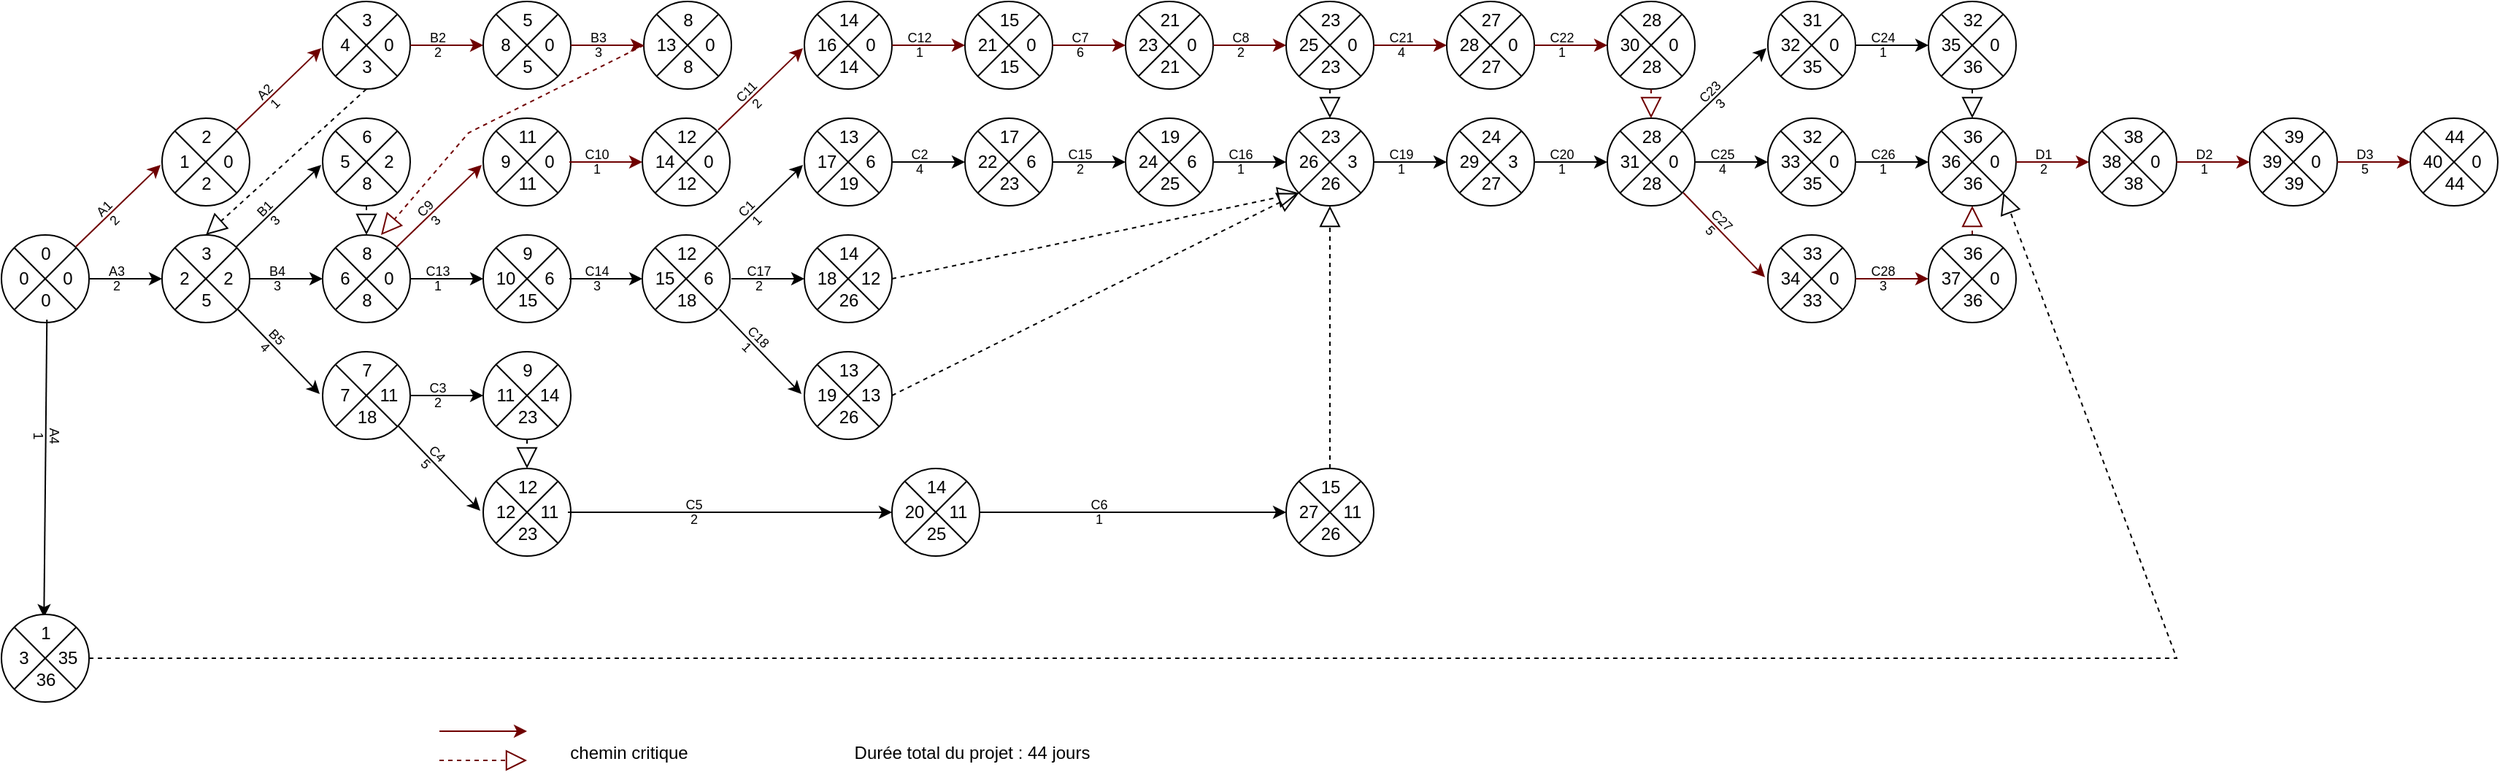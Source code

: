 <mxfile version="21.2.1" type="embed">
  <diagram id="mrX39w_-cD9knwVQQPRD" name="Page-1">
    <mxGraphModel grid="1" page="1" gridSize="10" guides="1" tooltips="1" connect="1" arrows="1" fold="1" pageScale="1" pageWidth="827" pageHeight="1169" math="0" shadow="0">
      <root>
        <mxCell id="0" />
        <mxCell id="1" parent="0" />
        <mxCell id="Qdgy6ZPI5KY39HfYruzL-8" value="" style="group" connectable="0" vertex="1" parent="1">
          <mxGeometry y="570" width="131.88" height="180" as="geometry" />
        </mxCell>
        <mxCell id="Qdgy6ZPI5KY39HfYruzL-1" value="" style="ellipse;whiteSpace=wrap;html=1;aspect=fixed;" vertex="1" parent="Qdgy6ZPI5KY39HfYruzL-8">
          <mxGeometry width="60" height="60" as="geometry" />
        </mxCell>
        <mxCell id="Qdgy6ZPI5KY39HfYruzL-2" value="" style="endArrow=none;html=1;rounded=0;entryX=0;entryY=0;entryDx=0;entryDy=0;exitX=1;exitY=1;exitDx=0;exitDy=0;" edge="1" parent="Qdgy6ZPI5KY39HfYruzL-8" source="Qdgy6ZPI5KY39HfYruzL-1" target="Qdgy6ZPI5KY39HfYruzL-1">
          <mxGeometry width="50" height="50" relative="1" as="geometry">
            <mxPoint x="105" y="-15" as="sourcePoint" />
            <mxPoint x="240" y="22.5" as="targetPoint" />
          </mxGeometry>
        </mxCell>
        <mxCell id="Qdgy6ZPI5KY39HfYruzL-3" value="" style="endArrow=none;html=1;rounded=0;entryX=1;entryY=0;entryDx=0;entryDy=0;exitX=0;exitY=1;exitDx=0;exitDy=0;" edge="1" parent="Qdgy6ZPI5KY39HfYruzL-8" source="Qdgy6ZPI5KY39HfYruzL-1" target="Qdgy6ZPI5KY39HfYruzL-1">
          <mxGeometry width="50" height="50" relative="1" as="geometry">
            <mxPoint x="165" y="45" as="sourcePoint" />
            <mxPoint x="202.5" y="7.5" as="targetPoint" />
          </mxGeometry>
        </mxCell>
        <mxCell id="Qdgy6ZPI5KY39HfYruzL-4" value="0" style="text;html=1;strokeColor=none;fillColor=none;align=center;verticalAlign=middle;whiteSpace=wrap;rounded=0;" vertex="1" parent="Qdgy6ZPI5KY39HfYruzL-8">
          <mxGeometry x="7.5" y="24.375" width="15" height="11.25" as="geometry" />
        </mxCell>
        <mxCell id="Qdgy6ZPI5KY39HfYruzL-5" value="0" style="text;html=1;strokeColor=none;fillColor=none;align=center;verticalAlign=middle;whiteSpace=wrap;rounded=0;" vertex="1" parent="Qdgy6ZPI5KY39HfYruzL-8">
          <mxGeometry x="22.5" y="7.5" width="15" height="11.25" as="geometry" />
        </mxCell>
        <mxCell id="Qdgy6ZPI5KY39HfYruzL-6" value="0" style="text;html=1;strokeColor=none;fillColor=none;align=center;verticalAlign=middle;whiteSpace=wrap;rounded=0;" vertex="1" parent="Qdgy6ZPI5KY39HfYruzL-8">
          <mxGeometry x="22.5" y="39.375" width="15" height="11.25" as="geometry" />
        </mxCell>
        <mxCell id="Qdgy6ZPI5KY39HfYruzL-7" value="0" style="text;html=1;strokeColor=none;fillColor=none;align=center;verticalAlign=middle;whiteSpace=wrap;rounded=0;" vertex="1" parent="Qdgy6ZPI5KY39HfYruzL-8">
          <mxGeometry x="37.5" y="24.375" width="15" height="11.25" as="geometry" />
        </mxCell>
        <mxCell id="Qdgy6ZPI5KY39HfYruzL-14" value="" style="group;rotation=90;" connectable="0" vertex="1" parent="Qdgy6ZPI5KY39HfYruzL-8">
          <mxGeometry x="-71.87" y="140" width="203.75" height="40" as="geometry" />
        </mxCell>
        <mxCell id="Qdgy6ZPI5KY39HfYruzL-15" value="" style="endArrow=classic;html=1;rounded=0;" edge="1" parent="Qdgy6ZPI5KY39HfYruzL-14">
          <mxGeometry width="50" height="50" relative="1" as="geometry">
            <mxPoint x="103" y="-82" as="sourcePoint" />
            <mxPoint x="101" y="122" as="targetPoint" />
          </mxGeometry>
        </mxCell>
        <mxCell id="Qdgy6ZPI5KY39HfYruzL-16" value="A4" style="text;html=1;strokeColor=none;fillColor=none;align=center;verticalAlign=middle;whiteSpace=wrap;rounded=0;fontSize=9;rotation=90;" vertex="1" parent="Qdgy6ZPI5KY39HfYruzL-14">
          <mxGeometry x="79" y="-7" width="58.214" height="10" as="geometry" />
        </mxCell>
        <mxCell id="Qdgy6ZPI5KY39HfYruzL-17" value="1" style="text;html=1;strokeColor=none;fillColor=none;align=center;verticalAlign=middle;whiteSpace=wrap;rounded=0;fontSize=9;rotation=90;" vertex="1" parent="Qdgy6ZPI5KY39HfYruzL-14">
          <mxGeometry x="68" y="-7" width="58.214" height="10" as="geometry" />
        </mxCell>
        <mxCell id="Qdgy6ZPI5KY39HfYruzL-12" value="" style="group" connectable="0" vertex="1" parent="1">
          <mxGeometry x="60" y="580" width="50" height="40" as="geometry" />
        </mxCell>
        <mxCell id="Qdgy6ZPI5KY39HfYruzL-9" value="" style="endArrow=classic;html=1;rounded=0;" edge="1" parent="Qdgy6ZPI5KY39HfYruzL-12">
          <mxGeometry width="50" height="50" relative="1" as="geometry">
            <mxPoint y="20" as="sourcePoint" />
            <mxPoint x="50" y="20" as="targetPoint" />
          </mxGeometry>
        </mxCell>
        <mxCell id="Qdgy6ZPI5KY39HfYruzL-10" value="A3" style="text;html=1;strokeColor=none;fillColor=none;align=center;verticalAlign=middle;whiteSpace=wrap;rounded=0;fontSize=9;" vertex="1" parent="Qdgy6ZPI5KY39HfYruzL-12">
          <mxGeometry x="12.499" y="10" width="14.286" height="10" as="geometry" />
        </mxCell>
        <mxCell id="Qdgy6ZPI5KY39HfYruzL-11" value="2" style="text;html=1;strokeColor=none;fillColor=none;align=center;verticalAlign=middle;whiteSpace=wrap;rounded=0;fontSize=9;" vertex="1" parent="Qdgy6ZPI5KY39HfYruzL-12">
          <mxGeometry x="12.499" y="20" width="14.286" height="10" as="geometry" />
        </mxCell>
        <mxCell id="Qdgy6ZPI5KY39HfYruzL-18" value="" style="group" connectable="0" vertex="1" parent="1">
          <mxGeometry x="110" y="490" width="60" height="60" as="geometry" />
        </mxCell>
        <mxCell id="Qdgy6ZPI5KY39HfYruzL-19" value="" style="ellipse;whiteSpace=wrap;html=1;aspect=fixed;" vertex="1" parent="Qdgy6ZPI5KY39HfYruzL-18">
          <mxGeometry width="60" height="60" as="geometry" />
        </mxCell>
        <mxCell id="Qdgy6ZPI5KY39HfYruzL-20" value="" style="endArrow=none;html=1;rounded=0;entryX=0;entryY=0;entryDx=0;entryDy=0;exitX=1;exitY=1;exitDx=0;exitDy=0;" edge="1" parent="Qdgy6ZPI5KY39HfYruzL-18" source="Qdgy6ZPI5KY39HfYruzL-19" target="Qdgy6ZPI5KY39HfYruzL-19">
          <mxGeometry width="50" height="50" relative="1" as="geometry">
            <mxPoint x="105" y="-15" as="sourcePoint" />
            <mxPoint x="240" y="22.5" as="targetPoint" />
          </mxGeometry>
        </mxCell>
        <mxCell id="Qdgy6ZPI5KY39HfYruzL-21" value="" style="endArrow=none;html=1;rounded=0;entryX=1;entryY=0;entryDx=0;entryDy=0;exitX=0;exitY=1;exitDx=0;exitDy=0;" edge="1" parent="Qdgy6ZPI5KY39HfYruzL-18" source="Qdgy6ZPI5KY39HfYruzL-19" target="Qdgy6ZPI5KY39HfYruzL-19">
          <mxGeometry width="50" height="50" relative="1" as="geometry">
            <mxPoint x="165" y="45" as="sourcePoint" />
            <mxPoint x="202.5" y="7.5" as="targetPoint" />
          </mxGeometry>
        </mxCell>
        <mxCell id="Qdgy6ZPI5KY39HfYruzL-22" value="1" style="text;html=1;strokeColor=none;fillColor=none;align=center;verticalAlign=middle;whiteSpace=wrap;rounded=0;" vertex="1" parent="Qdgy6ZPI5KY39HfYruzL-18">
          <mxGeometry x="7.5" y="24.375" width="15" height="11.25" as="geometry" />
        </mxCell>
        <mxCell id="Qdgy6ZPI5KY39HfYruzL-23" value="2" style="text;html=1;strokeColor=none;fillColor=none;align=center;verticalAlign=middle;whiteSpace=wrap;rounded=0;" vertex="1" parent="Qdgy6ZPI5KY39HfYruzL-18">
          <mxGeometry x="22.5" y="7.5" width="15" height="11.25" as="geometry" />
        </mxCell>
        <mxCell id="Qdgy6ZPI5KY39HfYruzL-24" value="2" style="text;html=1;strokeColor=none;fillColor=none;align=center;verticalAlign=middle;whiteSpace=wrap;rounded=0;" vertex="1" parent="Qdgy6ZPI5KY39HfYruzL-18">
          <mxGeometry x="22.5" y="39.375" width="15" height="11.25" as="geometry" />
        </mxCell>
        <mxCell id="Qdgy6ZPI5KY39HfYruzL-25" value="0" style="text;html=1;strokeColor=none;fillColor=none;align=center;verticalAlign=middle;whiteSpace=wrap;rounded=0;" vertex="1" parent="Qdgy6ZPI5KY39HfYruzL-18">
          <mxGeometry x="37.5" y="24.375" width="15" height="11.25" as="geometry" />
        </mxCell>
        <mxCell id="Qdgy6ZPI5KY39HfYruzL-26" value="" style="group" connectable="0" vertex="1" parent="1">
          <mxGeometry x="110" y="570" width="60" height="60" as="geometry" />
        </mxCell>
        <mxCell id="Qdgy6ZPI5KY39HfYruzL-27" value="" style="ellipse;whiteSpace=wrap;html=1;aspect=fixed;" vertex="1" parent="Qdgy6ZPI5KY39HfYruzL-26">
          <mxGeometry width="60" height="60" as="geometry" />
        </mxCell>
        <mxCell id="Qdgy6ZPI5KY39HfYruzL-28" value="" style="endArrow=none;html=1;rounded=0;entryX=0;entryY=0;entryDx=0;entryDy=0;exitX=1;exitY=1;exitDx=0;exitDy=0;" edge="1" parent="Qdgy6ZPI5KY39HfYruzL-26" source="Qdgy6ZPI5KY39HfYruzL-27" target="Qdgy6ZPI5KY39HfYruzL-27">
          <mxGeometry width="50" height="50" relative="1" as="geometry">
            <mxPoint x="105" y="-15" as="sourcePoint" />
            <mxPoint x="240" y="22.5" as="targetPoint" />
          </mxGeometry>
        </mxCell>
        <mxCell id="Qdgy6ZPI5KY39HfYruzL-29" value="" style="endArrow=none;html=1;rounded=0;entryX=1;entryY=0;entryDx=0;entryDy=0;exitX=0;exitY=1;exitDx=0;exitDy=0;" edge="1" parent="Qdgy6ZPI5KY39HfYruzL-26" source="Qdgy6ZPI5KY39HfYruzL-27" target="Qdgy6ZPI5KY39HfYruzL-27">
          <mxGeometry width="50" height="50" relative="1" as="geometry">
            <mxPoint x="165" y="45" as="sourcePoint" />
            <mxPoint x="202.5" y="7.5" as="targetPoint" />
          </mxGeometry>
        </mxCell>
        <mxCell id="Qdgy6ZPI5KY39HfYruzL-30" value="2" style="text;html=1;strokeColor=none;fillColor=none;align=center;verticalAlign=middle;whiteSpace=wrap;rounded=0;" vertex="1" parent="Qdgy6ZPI5KY39HfYruzL-26">
          <mxGeometry x="7.5" y="24.375" width="15" height="11.25" as="geometry" />
        </mxCell>
        <mxCell id="Qdgy6ZPI5KY39HfYruzL-31" value="3" style="text;html=1;strokeColor=none;fillColor=none;align=center;verticalAlign=middle;whiteSpace=wrap;rounded=0;" vertex="1" parent="Qdgy6ZPI5KY39HfYruzL-26">
          <mxGeometry x="22.5" y="7.5" width="15" height="11.25" as="geometry" />
        </mxCell>
        <mxCell id="Qdgy6ZPI5KY39HfYruzL-32" value="5" style="text;html=1;strokeColor=none;fillColor=none;align=center;verticalAlign=middle;whiteSpace=wrap;rounded=0;" vertex="1" parent="Qdgy6ZPI5KY39HfYruzL-26">
          <mxGeometry x="22.5" y="39.375" width="15" height="11.25" as="geometry" />
        </mxCell>
        <mxCell id="Qdgy6ZPI5KY39HfYruzL-33" value="2" style="text;html=1;strokeColor=none;fillColor=none;align=center;verticalAlign=middle;whiteSpace=wrap;rounded=0;" vertex="1" parent="Qdgy6ZPI5KY39HfYruzL-26">
          <mxGeometry x="37.5" y="24.375" width="15" height="11.25" as="geometry" />
        </mxCell>
        <mxCell id="Qdgy6ZPI5KY39HfYruzL-34" value="" style="group;rotation=-45;" connectable="0" vertex="1" parent="1">
          <mxGeometry x="40" y="530" width="80" height="40" as="geometry" />
        </mxCell>
        <mxCell id="Qdgy6ZPI5KY39HfYruzL-35" value="" style="endArrow=classic;html=1;rounded=0;fillColor=#a20025;strokeColor=#6F0000;" edge="1" parent="Qdgy6ZPI5KY39HfYruzL-34">
          <mxGeometry width="50" height="50" relative="1" as="geometry">
            <mxPoint x="11" y="48" as="sourcePoint" />
            <mxPoint x="69" y="-8" as="targetPoint" />
          </mxGeometry>
        </mxCell>
        <mxCell id="Qdgy6ZPI5KY39HfYruzL-36" value="A1" style="text;html=1;strokeColor=none;fillColor=none;align=center;verticalAlign=middle;whiteSpace=wrap;rounded=0;fontSize=9;rotation=-45;" vertex="1" parent="Qdgy6ZPI5KY39HfYruzL-34">
          <mxGeometry x="19" y="17" width="22.857" height="10" as="geometry" />
        </mxCell>
        <mxCell id="Qdgy6ZPI5KY39HfYruzL-37" value="2" style="text;html=1;strokeColor=none;fillColor=none;align=center;verticalAlign=middle;whiteSpace=wrap;rounded=0;fontSize=9;rotation=-45;" vertex="1" parent="Qdgy6ZPI5KY39HfYruzL-34">
          <mxGeometry x="26" y="25" width="22.857" height="10" as="geometry" />
        </mxCell>
        <mxCell id="Qdgy6ZPI5KY39HfYruzL-46" value="" style="group" connectable="0" vertex="1" parent="1">
          <mxGeometry y="830" width="60" height="60" as="geometry" />
        </mxCell>
        <mxCell id="Qdgy6ZPI5KY39HfYruzL-47" value="" style="ellipse;whiteSpace=wrap;html=1;aspect=fixed;" vertex="1" parent="Qdgy6ZPI5KY39HfYruzL-46">
          <mxGeometry width="60" height="60" as="geometry" />
        </mxCell>
        <mxCell id="Qdgy6ZPI5KY39HfYruzL-48" value="" style="endArrow=none;html=1;rounded=0;entryX=0;entryY=0;entryDx=0;entryDy=0;exitX=1;exitY=1;exitDx=0;exitDy=0;" edge="1" parent="Qdgy6ZPI5KY39HfYruzL-46" source="Qdgy6ZPI5KY39HfYruzL-47" target="Qdgy6ZPI5KY39HfYruzL-47">
          <mxGeometry width="50" height="50" relative="1" as="geometry">
            <mxPoint x="105" y="-15" as="sourcePoint" />
            <mxPoint x="240" y="22.5" as="targetPoint" />
          </mxGeometry>
        </mxCell>
        <mxCell id="Qdgy6ZPI5KY39HfYruzL-49" value="" style="endArrow=none;html=1;rounded=0;entryX=1;entryY=0;entryDx=0;entryDy=0;exitX=0;exitY=1;exitDx=0;exitDy=0;" edge="1" parent="Qdgy6ZPI5KY39HfYruzL-46" source="Qdgy6ZPI5KY39HfYruzL-47" target="Qdgy6ZPI5KY39HfYruzL-47">
          <mxGeometry width="50" height="50" relative="1" as="geometry">
            <mxPoint x="165" y="45" as="sourcePoint" />
            <mxPoint x="202.5" y="7.5" as="targetPoint" />
          </mxGeometry>
        </mxCell>
        <mxCell id="Qdgy6ZPI5KY39HfYruzL-50" value="3" style="text;html=1;strokeColor=none;fillColor=none;align=center;verticalAlign=middle;whiteSpace=wrap;rounded=0;" vertex="1" parent="Qdgy6ZPI5KY39HfYruzL-46">
          <mxGeometry x="7.5" y="24.375" width="15" height="11.25" as="geometry" />
        </mxCell>
        <mxCell id="Qdgy6ZPI5KY39HfYruzL-51" value="1" style="text;html=1;strokeColor=none;fillColor=none;align=center;verticalAlign=middle;whiteSpace=wrap;rounded=0;" vertex="1" parent="Qdgy6ZPI5KY39HfYruzL-46">
          <mxGeometry x="22.5" y="7.5" width="15" height="11.25" as="geometry" />
        </mxCell>
        <mxCell id="Qdgy6ZPI5KY39HfYruzL-52" value="36" style="text;html=1;strokeColor=none;fillColor=none;align=center;verticalAlign=middle;whiteSpace=wrap;rounded=0;" vertex="1" parent="Qdgy6ZPI5KY39HfYruzL-46">
          <mxGeometry x="22.5" y="39.375" width="15" height="11.25" as="geometry" />
        </mxCell>
        <mxCell id="Qdgy6ZPI5KY39HfYruzL-53" value="35" style="text;html=1;strokeColor=none;fillColor=none;align=center;verticalAlign=middle;whiteSpace=wrap;rounded=0;" vertex="1" parent="Qdgy6ZPI5KY39HfYruzL-46">
          <mxGeometry x="37.5" y="24.375" width="15" height="11.25" as="geometry" />
        </mxCell>
        <mxCell id="Qdgy6ZPI5KY39HfYruzL-58" value="" style="group" connectable="0" vertex="1" parent="1">
          <mxGeometry x="220" y="410" width="60" height="60" as="geometry" />
        </mxCell>
        <mxCell id="Qdgy6ZPI5KY39HfYruzL-59" value="" style="ellipse;whiteSpace=wrap;html=1;aspect=fixed;" vertex="1" parent="Qdgy6ZPI5KY39HfYruzL-58">
          <mxGeometry width="60" height="60" as="geometry" />
        </mxCell>
        <mxCell id="Qdgy6ZPI5KY39HfYruzL-60" value="" style="endArrow=none;html=1;rounded=0;entryX=0;entryY=0;entryDx=0;entryDy=0;exitX=1;exitY=1;exitDx=0;exitDy=0;" edge="1" parent="Qdgy6ZPI5KY39HfYruzL-58" source="Qdgy6ZPI5KY39HfYruzL-59" target="Qdgy6ZPI5KY39HfYruzL-59">
          <mxGeometry width="50" height="50" relative="1" as="geometry">
            <mxPoint x="105" y="-15" as="sourcePoint" />
            <mxPoint x="240" y="22.5" as="targetPoint" />
          </mxGeometry>
        </mxCell>
        <mxCell id="Qdgy6ZPI5KY39HfYruzL-61" value="" style="endArrow=none;html=1;rounded=0;entryX=1;entryY=0;entryDx=0;entryDy=0;exitX=0;exitY=1;exitDx=0;exitDy=0;" edge="1" parent="Qdgy6ZPI5KY39HfYruzL-58" source="Qdgy6ZPI5KY39HfYruzL-59" target="Qdgy6ZPI5KY39HfYruzL-59">
          <mxGeometry width="50" height="50" relative="1" as="geometry">
            <mxPoint x="165" y="45" as="sourcePoint" />
            <mxPoint x="202.5" y="7.5" as="targetPoint" />
          </mxGeometry>
        </mxCell>
        <mxCell id="Qdgy6ZPI5KY39HfYruzL-62" value="4" style="text;html=1;strokeColor=none;fillColor=none;align=center;verticalAlign=middle;whiteSpace=wrap;rounded=0;" vertex="1" parent="Qdgy6ZPI5KY39HfYruzL-58">
          <mxGeometry x="7.5" y="24.375" width="15" height="11.25" as="geometry" />
        </mxCell>
        <mxCell id="Qdgy6ZPI5KY39HfYruzL-63" value="3" style="text;html=1;strokeColor=none;fillColor=none;align=center;verticalAlign=middle;whiteSpace=wrap;rounded=0;" vertex="1" parent="Qdgy6ZPI5KY39HfYruzL-58">
          <mxGeometry x="22.5" y="7.5" width="15" height="11.25" as="geometry" />
        </mxCell>
        <mxCell id="Qdgy6ZPI5KY39HfYruzL-64" value="3" style="text;html=1;strokeColor=none;fillColor=none;align=center;verticalAlign=middle;whiteSpace=wrap;rounded=0;" vertex="1" parent="Qdgy6ZPI5KY39HfYruzL-58">
          <mxGeometry x="22.5" y="39.375" width="15" height="11.25" as="geometry" />
        </mxCell>
        <mxCell id="Qdgy6ZPI5KY39HfYruzL-65" value="0" style="text;html=1;strokeColor=none;fillColor=none;align=center;verticalAlign=middle;whiteSpace=wrap;rounded=0;" vertex="1" parent="Qdgy6ZPI5KY39HfYruzL-58">
          <mxGeometry x="37.5" y="24.375" width="15" height="11.25" as="geometry" />
        </mxCell>
        <mxCell id="Qdgy6ZPI5KY39HfYruzL-77" value="" style="group" connectable="0" vertex="1" parent="1">
          <mxGeometry x="170" y="580" width="50" height="40" as="geometry" />
        </mxCell>
        <mxCell id="Qdgy6ZPI5KY39HfYruzL-78" value="" style="endArrow=classic;html=1;rounded=0;" edge="1" parent="Qdgy6ZPI5KY39HfYruzL-77">
          <mxGeometry width="50" height="50" relative="1" as="geometry">
            <mxPoint y="20" as="sourcePoint" />
            <mxPoint x="50" y="20" as="targetPoint" />
          </mxGeometry>
        </mxCell>
        <mxCell id="Qdgy6ZPI5KY39HfYruzL-79" value="B4" style="text;html=1;strokeColor=none;fillColor=none;align=center;verticalAlign=middle;whiteSpace=wrap;rounded=0;fontSize=9;" vertex="1" parent="Qdgy6ZPI5KY39HfYruzL-77">
          <mxGeometry x="12.499" y="10" width="14.286" height="10" as="geometry" />
        </mxCell>
        <mxCell id="Qdgy6ZPI5KY39HfYruzL-80" value="3" style="text;html=1;strokeColor=none;fillColor=none;align=center;verticalAlign=middle;whiteSpace=wrap;rounded=0;fontSize=9;" vertex="1" parent="Qdgy6ZPI5KY39HfYruzL-77">
          <mxGeometry x="12.499" y="20" width="14.286" height="10" as="geometry" />
        </mxCell>
        <mxCell id="Qdgy6ZPI5KY39HfYruzL-81" value="" style="group;rotation=-45;" connectable="0" vertex="1" parent="1">
          <mxGeometry x="150" y="450" width="105" height="70" as="geometry" />
        </mxCell>
        <mxCell id="Qdgy6ZPI5KY39HfYruzL-82" value="" style="endArrow=classic;html=1;rounded=0;fillColor=#a20025;strokeColor=#6F0000;" edge="1" parent="Qdgy6ZPI5KY39HfYruzL-81">
          <mxGeometry width="50" height="50" relative="1" as="geometry">
            <mxPoint x="11" y="48" as="sourcePoint" />
            <mxPoint x="69" y="-8" as="targetPoint" />
          </mxGeometry>
        </mxCell>
        <mxCell id="Qdgy6ZPI5KY39HfYruzL-83" value="A2" style="text;html=1;strokeColor=none;fillColor=none;align=center;verticalAlign=middle;whiteSpace=wrap;rounded=0;fontSize=9;rotation=-45;" vertex="1" parent="Qdgy6ZPI5KY39HfYruzL-81">
          <mxGeometry x="19" y="17" width="22.857" height="10" as="geometry" />
        </mxCell>
        <mxCell id="Qdgy6ZPI5KY39HfYruzL-84" value="1" style="text;html=1;strokeColor=none;fillColor=none;align=center;verticalAlign=middle;whiteSpace=wrap;rounded=0;fontSize=9;rotation=-45;" vertex="1" parent="Qdgy6ZPI5KY39HfYruzL-81">
          <mxGeometry x="26" y="25" width="22.857" height="10" as="geometry" />
        </mxCell>
        <mxCell id="Qdgy6ZPI5KY39HfYruzL-85" value="" style="group;rotation=-45;" connectable="0" vertex="1" parent="1">
          <mxGeometry x="150" y="530" width="80" height="40" as="geometry" />
        </mxCell>
        <mxCell id="Qdgy6ZPI5KY39HfYruzL-86" value="" style="endArrow=classic;html=1;rounded=0;" edge="1" parent="Qdgy6ZPI5KY39HfYruzL-85">
          <mxGeometry width="50" height="50" relative="1" as="geometry">
            <mxPoint x="11" y="48" as="sourcePoint" />
            <mxPoint x="69" y="-8" as="targetPoint" />
          </mxGeometry>
        </mxCell>
        <mxCell id="Qdgy6ZPI5KY39HfYruzL-87" value="B1" style="text;html=1;strokeColor=none;fillColor=none;align=center;verticalAlign=middle;whiteSpace=wrap;rounded=0;fontSize=9;rotation=-45;" vertex="1" parent="Qdgy6ZPI5KY39HfYruzL-85">
          <mxGeometry x="19" y="17" width="22.857" height="10" as="geometry" />
        </mxCell>
        <mxCell id="Qdgy6ZPI5KY39HfYruzL-88" value="3" style="text;html=1;strokeColor=none;fillColor=none;align=center;verticalAlign=middle;whiteSpace=wrap;rounded=0;fontSize=9;rotation=-45;" vertex="1" parent="Qdgy6ZPI5KY39HfYruzL-85">
          <mxGeometry x="26" y="25" width="22.857" height="10" as="geometry" />
        </mxCell>
        <mxCell id="Qdgy6ZPI5KY39HfYruzL-94" value="" style="group;rotation=45;" connectable="0" vertex="1" parent="1">
          <mxGeometry x="150" y="630" width="80" height="40" as="geometry" />
        </mxCell>
        <mxCell id="Qdgy6ZPI5KY39HfYruzL-95" value="" style="endArrow=classic;html=1;rounded=0;" edge="1" parent="Qdgy6ZPI5KY39HfYruzL-94">
          <mxGeometry width="50" height="50" relative="1" as="geometry">
            <mxPoint x="12" y="-9" as="sourcePoint" />
            <mxPoint x="68" y="49" as="targetPoint" />
          </mxGeometry>
        </mxCell>
        <mxCell id="Qdgy6ZPI5KY39HfYruzL-96" value="B5" style="text;html=1;strokeColor=none;fillColor=none;align=center;verticalAlign=middle;whiteSpace=wrap;rounded=0;fontSize=9;rotation=45;" vertex="1" parent="Qdgy6ZPI5KY39HfYruzL-94">
          <mxGeometry x="27" y="5" width="22.857" height="10" as="geometry" />
        </mxCell>
        <mxCell id="Qdgy6ZPI5KY39HfYruzL-97" value="4" style="text;html=1;strokeColor=none;fillColor=none;align=center;verticalAlign=middle;whiteSpace=wrap;rounded=0;fontSize=9;rotation=45;" vertex="1" parent="Qdgy6ZPI5KY39HfYruzL-94">
          <mxGeometry x="19" y="12" width="22.857" height="10" as="geometry" />
        </mxCell>
        <mxCell id="Qdgy6ZPI5KY39HfYruzL-100" value="" style="group" connectable="0" vertex="1" parent="1">
          <mxGeometry x="220" y="490" width="60" height="60" as="geometry" />
        </mxCell>
        <mxCell id="Qdgy6ZPI5KY39HfYruzL-101" value="" style="ellipse;whiteSpace=wrap;html=1;aspect=fixed;" vertex="1" parent="Qdgy6ZPI5KY39HfYruzL-100">
          <mxGeometry width="60" height="60" as="geometry" />
        </mxCell>
        <mxCell id="Qdgy6ZPI5KY39HfYruzL-102" value="" style="endArrow=none;html=1;rounded=0;entryX=0;entryY=0;entryDx=0;entryDy=0;exitX=1;exitY=1;exitDx=0;exitDy=0;" edge="1" parent="Qdgy6ZPI5KY39HfYruzL-100" source="Qdgy6ZPI5KY39HfYruzL-101" target="Qdgy6ZPI5KY39HfYruzL-101">
          <mxGeometry width="50" height="50" relative="1" as="geometry">
            <mxPoint x="105" y="-15" as="sourcePoint" />
            <mxPoint x="240" y="22.5" as="targetPoint" />
          </mxGeometry>
        </mxCell>
        <mxCell id="Qdgy6ZPI5KY39HfYruzL-103" value="" style="endArrow=none;html=1;rounded=0;entryX=1;entryY=0;entryDx=0;entryDy=0;exitX=0;exitY=1;exitDx=0;exitDy=0;" edge="1" parent="Qdgy6ZPI5KY39HfYruzL-100" source="Qdgy6ZPI5KY39HfYruzL-101" target="Qdgy6ZPI5KY39HfYruzL-101">
          <mxGeometry width="50" height="50" relative="1" as="geometry">
            <mxPoint x="165" y="45" as="sourcePoint" />
            <mxPoint x="202.5" y="7.5" as="targetPoint" />
          </mxGeometry>
        </mxCell>
        <mxCell id="Qdgy6ZPI5KY39HfYruzL-104" value="5" style="text;html=1;strokeColor=none;fillColor=none;align=center;verticalAlign=middle;whiteSpace=wrap;rounded=0;" vertex="1" parent="Qdgy6ZPI5KY39HfYruzL-100">
          <mxGeometry x="7.5" y="24.375" width="15" height="11.25" as="geometry" />
        </mxCell>
        <mxCell id="Qdgy6ZPI5KY39HfYruzL-105" value="6" style="text;html=1;strokeColor=none;fillColor=none;align=center;verticalAlign=middle;whiteSpace=wrap;rounded=0;" vertex="1" parent="Qdgy6ZPI5KY39HfYruzL-100">
          <mxGeometry x="22.5" y="7.5" width="15" height="11.25" as="geometry" />
        </mxCell>
        <mxCell id="Qdgy6ZPI5KY39HfYruzL-106" value="8" style="text;html=1;strokeColor=none;fillColor=none;align=center;verticalAlign=middle;whiteSpace=wrap;rounded=0;" vertex="1" parent="Qdgy6ZPI5KY39HfYruzL-100">
          <mxGeometry x="22.5" y="39.375" width="15" height="11.25" as="geometry" />
        </mxCell>
        <mxCell id="Qdgy6ZPI5KY39HfYruzL-107" value="2" style="text;html=1;strokeColor=none;fillColor=none;align=center;verticalAlign=middle;whiteSpace=wrap;rounded=0;" vertex="1" parent="Qdgy6ZPI5KY39HfYruzL-100">
          <mxGeometry x="37.5" y="24.375" width="15" height="11.25" as="geometry" />
        </mxCell>
        <mxCell id="Qdgy6ZPI5KY39HfYruzL-108" value="" style="group" connectable="0" vertex="1" parent="1">
          <mxGeometry x="220" y="570" width="60" height="60" as="geometry" />
        </mxCell>
        <mxCell id="Qdgy6ZPI5KY39HfYruzL-109" value="" style="ellipse;whiteSpace=wrap;html=1;aspect=fixed;" vertex="1" parent="Qdgy6ZPI5KY39HfYruzL-108">
          <mxGeometry width="60" height="60" as="geometry" />
        </mxCell>
        <mxCell id="Qdgy6ZPI5KY39HfYruzL-110" value="" style="endArrow=none;html=1;rounded=0;entryX=0;entryY=0;entryDx=0;entryDy=0;exitX=1;exitY=1;exitDx=0;exitDy=0;" edge="1" parent="Qdgy6ZPI5KY39HfYruzL-108" source="Qdgy6ZPI5KY39HfYruzL-109" target="Qdgy6ZPI5KY39HfYruzL-109">
          <mxGeometry width="50" height="50" relative="1" as="geometry">
            <mxPoint x="105" y="-15" as="sourcePoint" />
            <mxPoint x="240" y="22.5" as="targetPoint" />
          </mxGeometry>
        </mxCell>
        <mxCell id="Qdgy6ZPI5KY39HfYruzL-111" value="" style="endArrow=none;html=1;rounded=0;entryX=1;entryY=0;entryDx=0;entryDy=0;exitX=0;exitY=1;exitDx=0;exitDy=0;" edge="1" parent="Qdgy6ZPI5KY39HfYruzL-108" source="Qdgy6ZPI5KY39HfYruzL-109" target="Qdgy6ZPI5KY39HfYruzL-109">
          <mxGeometry width="50" height="50" relative="1" as="geometry">
            <mxPoint x="165" y="45" as="sourcePoint" />
            <mxPoint x="202.5" y="7.5" as="targetPoint" />
          </mxGeometry>
        </mxCell>
        <mxCell id="Qdgy6ZPI5KY39HfYruzL-112" value="6" style="text;html=1;strokeColor=none;fillColor=none;align=center;verticalAlign=middle;whiteSpace=wrap;rounded=0;" vertex="1" parent="Qdgy6ZPI5KY39HfYruzL-108">
          <mxGeometry x="7.5" y="24.375" width="15" height="11.25" as="geometry" />
        </mxCell>
        <mxCell id="Qdgy6ZPI5KY39HfYruzL-113" value="8" style="text;html=1;strokeColor=none;fillColor=none;align=center;verticalAlign=middle;whiteSpace=wrap;rounded=0;" vertex="1" parent="Qdgy6ZPI5KY39HfYruzL-108">
          <mxGeometry x="22.5" y="7.5" width="15" height="11.25" as="geometry" />
        </mxCell>
        <mxCell id="Qdgy6ZPI5KY39HfYruzL-114" value="8" style="text;html=1;strokeColor=none;fillColor=none;align=center;verticalAlign=middle;whiteSpace=wrap;rounded=0;" vertex="1" parent="Qdgy6ZPI5KY39HfYruzL-108">
          <mxGeometry x="22.5" y="39.375" width="15" height="11.25" as="geometry" />
        </mxCell>
        <mxCell id="Qdgy6ZPI5KY39HfYruzL-115" value="0" style="text;html=1;strokeColor=none;fillColor=none;align=center;verticalAlign=middle;whiteSpace=wrap;rounded=0;" vertex="1" parent="Qdgy6ZPI5KY39HfYruzL-108">
          <mxGeometry x="37.5" y="24.375" width="15" height="11.25" as="geometry" />
        </mxCell>
        <mxCell id="Qdgy6ZPI5KY39HfYruzL-116" value="" style="group" connectable="0" vertex="1" parent="1">
          <mxGeometry x="220" y="650" width="60" height="60" as="geometry" />
        </mxCell>
        <mxCell id="Qdgy6ZPI5KY39HfYruzL-117" value="" style="ellipse;whiteSpace=wrap;html=1;aspect=fixed;" vertex="1" parent="Qdgy6ZPI5KY39HfYruzL-116">
          <mxGeometry width="60" height="60" as="geometry" />
        </mxCell>
        <mxCell id="Qdgy6ZPI5KY39HfYruzL-118" value="" style="endArrow=none;html=1;rounded=0;entryX=0;entryY=0;entryDx=0;entryDy=0;exitX=1;exitY=1;exitDx=0;exitDy=0;" edge="1" parent="Qdgy6ZPI5KY39HfYruzL-116" source="Qdgy6ZPI5KY39HfYruzL-117" target="Qdgy6ZPI5KY39HfYruzL-117">
          <mxGeometry width="50" height="50" relative="1" as="geometry">
            <mxPoint x="105" y="-15" as="sourcePoint" />
            <mxPoint x="240" y="22.5" as="targetPoint" />
          </mxGeometry>
        </mxCell>
        <mxCell id="Qdgy6ZPI5KY39HfYruzL-119" value="" style="endArrow=none;html=1;rounded=0;entryX=1;entryY=0;entryDx=0;entryDy=0;exitX=0;exitY=1;exitDx=0;exitDy=0;" edge="1" parent="Qdgy6ZPI5KY39HfYruzL-116" source="Qdgy6ZPI5KY39HfYruzL-117" target="Qdgy6ZPI5KY39HfYruzL-117">
          <mxGeometry width="50" height="50" relative="1" as="geometry">
            <mxPoint x="165" y="45" as="sourcePoint" />
            <mxPoint x="202.5" y="7.5" as="targetPoint" />
          </mxGeometry>
        </mxCell>
        <mxCell id="Qdgy6ZPI5KY39HfYruzL-120" value="7" style="text;html=1;strokeColor=none;fillColor=none;align=center;verticalAlign=middle;whiteSpace=wrap;rounded=0;" vertex="1" parent="Qdgy6ZPI5KY39HfYruzL-116">
          <mxGeometry x="7.5" y="24.375" width="15" height="11.25" as="geometry" />
        </mxCell>
        <mxCell id="Qdgy6ZPI5KY39HfYruzL-121" value="7" style="text;html=1;strokeColor=none;fillColor=none;align=center;verticalAlign=middle;whiteSpace=wrap;rounded=0;" vertex="1" parent="Qdgy6ZPI5KY39HfYruzL-116">
          <mxGeometry x="22.5" y="7.5" width="15" height="11.25" as="geometry" />
        </mxCell>
        <mxCell id="Qdgy6ZPI5KY39HfYruzL-122" value="18" style="text;html=1;strokeColor=none;fillColor=none;align=center;verticalAlign=middle;whiteSpace=wrap;rounded=0;" vertex="1" parent="Qdgy6ZPI5KY39HfYruzL-116">
          <mxGeometry x="22.5" y="39.375" width="15" height="11.25" as="geometry" />
        </mxCell>
        <mxCell id="Qdgy6ZPI5KY39HfYruzL-123" value="11" style="text;html=1;strokeColor=none;fillColor=none;align=center;verticalAlign=middle;whiteSpace=wrap;rounded=0;" vertex="1" parent="Qdgy6ZPI5KY39HfYruzL-116">
          <mxGeometry x="37.5" y="24.375" width="15" height="11.25" as="geometry" />
        </mxCell>
        <mxCell id="Qdgy6ZPI5KY39HfYruzL-124" value="" style="group" connectable="0" vertex="1" parent="1">
          <mxGeometry x="280" y="420" width="50" height="40" as="geometry" />
        </mxCell>
        <mxCell id="Qdgy6ZPI5KY39HfYruzL-125" value="" style="endArrow=classic;html=1;rounded=0;fillColor=#a20025;strokeColor=#6F0000;" edge="1" parent="Qdgy6ZPI5KY39HfYruzL-124">
          <mxGeometry width="50" height="50" relative="1" as="geometry">
            <mxPoint y="20" as="sourcePoint" />
            <mxPoint x="50" y="20" as="targetPoint" />
          </mxGeometry>
        </mxCell>
        <mxCell id="Qdgy6ZPI5KY39HfYruzL-126" value="B2" style="text;html=1;strokeColor=none;fillColor=none;align=center;verticalAlign=middle;whiteSpace=wrap;rounded=0;fontSize=9;" vertex="1" parent="Qdgy6ZPI5KY39HfYruzL-124">
          <mxGeometry x="12.499" y="10" width="14.286" height="10" as="geometry" />
        </mxCell>
        <mxCell id="Qdgy6ZPI5KY39HfYruzL-127" value="2" style="text;html=1;strokeColor=none;fillColor=none;align=center;verticalAlign=middle;whiteSpace=wrap;rounded=0;fontSize=9;" vertex="1" parent="Qdgy6ZPI5KY39HfYruzL-124">
          <mxGeometry x="12.499" y="20" width="14.286" height="10" as="geometry" />
        </mxCell>
        <mxCell id="Qdgy6ZPI5KY39HfYruzL-128" value="" style="group" connectable="0" vertex="1" parent="1">
          <mxGeometry x="330" y="410" width="60" height="60" as="geometry" />
        </mxCell>
        <mxCell id="Qdgy6ZPI5KY39HfYruzL-129" value="" style="ellipse;whiteSpace=wrap;html=1;aspect=fixed;" vertex="1" parent="Qdgy6ZPI5KY39HfYruzL-128">
          <mxGeometry width="60" height="60" as="geometry" />
        </mxCell>
        <mxCell id="Qdgy6ZPI5KY39HfYruzL-130" value="" style="endArrow=none;html=1;rounded=0;entryX=0;entryY=0;entryDx=0;entryDy=0;exitX=1;exitY=1;exitDx=0;exitDy=0;" edge="1" parent="Qdgy6ZPI5KY39HfYruzL-128" source="Qdgy6ZPI5KY39HfYruzL-129" target="Qdgy6ZPI5KY39HfYruzL-129">
          <mxGeometry width="50" height="50" relative="1" as="geometry">
            <mxPoint x="105" y="-15" as="sourcePoint" />
            <mxPoint x="240" y="22.5" as="targetPoint" />
          </mxGeometry>
        </mxCell>
        <mxCell id="Qdgy6ZPI5KY39HfYruzL-131" value="" style="endArrow=none;html=1;rounded=0;entryX=1;entryY=0;entryDx=0;entryDy=0;exitX=0;exitY=1;exitDx=0;exitDy=0;" edge="1" parent="Qdgy6ZPI5KY39HfYruzL-128" source="Qdgy6ZPI5KY39HfYruzL-129" target="Qdgy6ZPI5KY39HfYruzL-129">
          <mxGeometry width="50" height="50" relative="1" as="geometry">
            <mxPoint x="165" y="45" as="sourcePoint" />
            <mxPoint x="202.5" y="7.5" as="targetPoint" />
          </mxGeometry>
        </mxCell>
        <mxCell id="Qdgy6ZPI5KY39HfYruzL-132" value="8" style="text;html=1;strokeColor=none;fillColor=none;align=center;verticalAlign=middle;whiteSpace=wrap;rounded=0;" vertex="1" parent="Qdgy6ZPI5KY39HfYruzL-128">
          <mxGeometry x="7.5" y="24.375" width="15" height="11.25" as="geometry" />
        </mxCell>
        <mxCell id="Qdgy6ZPI5KY39HfYruzL-133" value="5" style="text;html=1;strokeColor=none;fillColor=none;align=center;verticalAlign=middle;whiteSpace=wrap;rounded=0;" vertex="1" parent="Qdgy6ZPI5KY39HfYruzL-128">
          <mxGeometry x="22.5" y="7.5" width="15" height="11.25" as="geometry" />
        </mxCell>
        <mxCell id="Qdgy6ZPI5KY39HfYruzL-134" value="5" style="text;html=1;strokeColor=none;fillColor=none;align=center;verticalAlign=middle;whiteSpace=wrap;rounded=0;" vertex="1" parent="Qdgy6ZPI5KY39HfYruzL-128">
          <mxGeometry x="22.5" y="39.375" width="15" height="11.25" as="geometry" />
        </mxCell>
        <mxCell id="Qdgy6ZPI5KY39HfYruzL-135" value="0" style="text;html=1;strokeColor=none;fillColor=none;align=center;verticalAlign=middle;whiteSpace=wrap;rounded=0;" vertex="1" parent="Qdgy6ZPI5KY39HfYruzL-128">
          <mxGeometry x="37.5" y="24.375" width="15" height="11.25" as="geometry" />
        </mxCell>
        <mxCell id="Qdgy6ZPI5KY39HfYruzL-136" value="" style="group" connectable="0" vertex="1" parent="1">
          <mxGeometry x="390" y="420" width="50" height="40" as="geometry" />
        </mxCell>
        <mxCell id="Qdgy6ZPI5KY39HfYruzL-137" value="" style="endArrow=classic;html=1;rounded=0;fillColor=#a20025;strokeColor=#6F0000;" edge="1" parent="Qdgy6ZPI5KY39HfYruzL-136">
          <mxGeometry width="50" height="50" relative="1" as="geometry">
            <mxPoint y="20" as="sourcePoint" />
            <mxPoint x="50" y="20" as="targetPoint" />
          </mxGeometry>
        </mxCell>
        <mxCell id="Qdgy6ZPI5KY39HfYruzL-138" value="B3" style="text;html=1;strokeColor=none;fillColor=none;align=center;verticalAlign=middle;whiteSpace=wrap;rounded=0;fontSize=9;" vertex="1" parent="Qdgy6ZPI5KY39HfYruzL-136">
          <mxGeometry x="12.499" y="10" width="14.286" height="10" as="geometry" />
        </mxCell>
        <mxCell id="Qdgy6ZPI5KY39HfYruzL-139" value="3" style="text;html=1;strokeColor=none;fillColor=none;align=center;verticalAlign=middle;whiteSpace=wrap;rounded=0;fontSize=9;" vertex="1" parent="Qdgy6ZPI5KY39HfYruzL-136">
          <mxGeometry x="12.499" y="20" width="14.286" height="10" as="geometry" />
        </mxCell>
        <mxCell id="Qdgy6ZPI5KY39HfYruzL-141" value="" style="group" connectable="0" vertex="1" parent="1">
          <mxGeometry x="440" y="410" width="60" height="60" as="geometry" />
        </mxCell>
        <mxCell id="Qdgy6ZPI5KY39HfYruzL-142" value="" style="ellipse;whiteSpace=wrap;html=1;aspect=fixed;" vertex="1" parent="Qdgy6ZPI5KY39HfYruzL-141">
          <mxGeometry width="60" height="60" as="geometry" />
        </mxCell>
        <mxCell id="Qdgy6ZPI5KY39HfYruzL-143" value="" style="endArrow=none;html=1;rounded=0;entryX=0;entryY=0;entryDx=0;entryDy=0;exitX=1;exitY=1;exitDx=0;exitDy=0;" edge="1" parent="Qdgy6ZPI5KY39HfYruzL-141" source="Qdgy6ZPI5KY39HfYruzL-142" target="Qdgy6ZPI5KY39HfYruzL-142">
          <mxGeometry width="50" height="50" relative="1" as="geometry">
            <mxPoint x="105" y="-15" as="sourcePoint" />
            <mxPoint x="240" y="22.5" as="targetPoint" />
          </mxGeometry>
        </mxCell>
        <mxCell id="Qdgy6ZPI5KY39HfYruzL-144" value="" style="endArrow=none;html=1;rounded=0;entryX=1;entryY=0;entryDx=0;entryDy=0;exitX=0;exitY=1;exitDx=0;exitDy=0;" edge="1" parent="Qdgy6ZPI5KY39HfYruzL-141" source="Qdgy6ZPI5KY39HfYruzL-142" target="Qdgy6ZPI5KY39HfYruzL-142">
          <mxGeometry width="50" height="50" relative="1" as="geometry">
            <mxPoint x="165" y="45" as="sourcePoint" />
            <mxPoint x="202.5" y="7.5" as="targetPoint" />
          </mxGeometry>
        </mxCell>
        <mxCell id="Qdgy6ZPI5KY39HfYruzL-145" value="13" style="text;html=1;strokeColor=none;fillColor=none;align=center;verticalAlign=middle;whiteSpace=wrap;rounded=0;" vertex="1" parent="Qdgy6ZPI5KY39HfYruzL-141">
          <mxGeometry x="7.5" y="24.375" width="15" height="11.25" as="geometry" />
        </mxCell>
        <mxCell id="Qdgy6ZPI5KY39HfYruzL-146" value="8" style="text;html=1;strokeColor=none;fillColor=none;align=center;verticalAlign=middle;whiteSpace=wrap;rounded=0;" vertex="1" parent="Qdgy6ZPI5KY39HfYruzL-141">
          <mxGeometry x="22.5" y="7.5" width="15" height="11.25" as="geometry" />
        </mxCell>
        <mxCell id="Qdgy6ZPI5KY39HfYruzL-147" value="8" style="text;html=1;strokeColor=none;fillColor=none;align=center;verticalAlign=middle;whiteSpace=wrap;rounded=0;" vertex="1" parent="Qdgy6ZPI5KY39HfYruzL-141">
          <mxGeometry x="22.5" y="39.375" width="15" height="11.25" as="geometry" />
        </mxCell>
        <mxCell id="Qdgy6ZPI5KY39HfYruzL-148" value="0" style="text;html=1;strokeColor=none;fillColor=none;align=center;verticalAlign=middle;whiteSpace=wrap;rounded=0;" vertex="1" parent="Qdgy6ZPI5KY39HfYruzL-141">
          <mxGeometry x="37.5" y="24.375" width="15" height="11.25" as="geometry" />
        </mxCell>
        <mxCell id="Qdgy6ZPI5KY39HfYruzL-153" value="" style="group;rotation=45;fontStyle=1" connectable="0" vertex="1" parent="1">
          <mxGeometry x="260" y="710" width="80" height="40" as="geometry" />
        </mxCell>
        <mxCell id="Qdgy6ZPI5KY39HfYruzL-154" value="" style="endArrow=classic;html=1;rounded=0;" edge="1" parent="Qdgy6ZPI5KY39HfYruzL-153">
          <mxGeometry width="50" height="50" relative="1" as="geometry">
            <mxPoint x="12" y="-9" as="sourcePoint" />
            <mxPoint x="68" y="49" as="targetPoint" />
          </mxGeometry>
        </mxCell>
        <mxCell id="Qdgy6ZPI5KY39HfYruzL-155" value="C4" style="text;html=1;strokeColor=none;fillColor=none;align=center;verticalAlign=middle;whiteSpace=wrap;rounded=0;fontSize=9;rotation=45;" vertex="1" parent="Qdgy6ZPI5KY39HfYruzL-153">
          <mxGeometry x="27" y="5" width="22.857" height="10" as="geometry" />
        </mxCell>
        <mxCell id="Qdgy6ZPI5KY39HfYruzL-156" value="5" style="text;html=1;strokeColor=none;fillColor=none;align=center;verticalAlign=middle;whiteSpace=wrap;rounded=0;fontSize=9;rotation=45;" vertex="1" parent="Qdgy6ZPI5KY39HfYruzL-153">
          <mxGeometry x="19" y="12" width="22.857" height="10" as="geometry" />
        </mxCell>
        <mxCell id="Qdgy6ZPI5KY39HfYruzL-157" value="" style="group" connectable="0" vertex="1" parent="1">
          <mxGeometry x="330" y="730" width="60" height="60" as="geometry" />
        </mxCell>
        <mxCell id="Qdgy6ZPI5KY39HfYruzL-158" value="" style="ellipse;whiteSpace=wrap;html=1;aspect=fixed;" vertex="1" parent="Qdgy6ZPI5KY39HfYruzL-157">
          <mxGeometry width="60" height="60" as="geometry" />
        </mxCell>
        <mxCell id="Qdgy6ZPI5KY39HfYruzL-159" value="" style="endArrow=none;html=1;rounded=0;entryX=0;entryY=0;entryDx=0;entryDy=0;exitX=1;exitY=1;exitDx=0;exitDy=0;" edge="1" parent="Qdgy6ZPI5KY39HfYruzL-157" source="Qdgy6ZPI5KY39HfYruzL-158" target="Qdgy6ZPI5KY39HfYruzL-158">
          <mxGeometry width="50" height="50" relative="1" as="geometry">
            <mxPoint x="105" y="-15" as="sourcePoint" />
            <mxPoint x="240" y="22.5" as="targetPoint" />
          </mxGeometry>
        </mxCell>
        <mxCell id="Qdgy6ZPI5KY39HfYruzL-160" value="" style="endArrow=none;html=1;rounded=0;entryX=1;entryY=0;entryDx=0;entryDy=0;exitX=0;exitY=1;exitDx=0;exitDy=0;" edge="1" parent="Qdgy6ZPI5KY39HfYruzL-157" source="Qdgy6ZPI5KY39HfYruzL-158" target="Qdgy6ZPI5KY39HfYruzL-158">
          <mxGeometry width="50" height="50" relative="1" as="geometry">
            <mxPoint x="165" y="45" as="sourcePoint" />
            <mxPoint x="202.5" y="7.5" as="targetPoint" />
          </mxGeometry>
        </mxCell>
        <mxCell id="Qdgy6ZPI5KY39HfYruzL-161" value="12" style="text;html=1;strokeColor=none;fillColor=none;align=center;verticalAlign=middle;whiteSpace=wrap;rounded=0;" vertex="1" parent="Qdgy6ZPI5KY39HfYruzL-157">
          <mxGeometry x="7.5" y="24.375" width="15" height="11.25" as="geometry" />
        </mxCell>
        <mxCell id="Qdgy6ZPI5KY39HfYruzL-162" value="12" style="text;html=1;strokeColor=none;fillColor=none;align=center;verticalAlign=middle;whiteSpace=wrap;rounded=0;" vertex="1" parent="Qdgy6ZPI5KY39HfYruzL-157">
          <mxGeometry x="22.5" y="7.5" width="15" height="11.25" as="geometry" />
        </mxCell>
        <mxCell id="Qdgy6ZPI5KY39HfYruzL-163" value="23" style="text;html=1;strokeColor=none;fillColor=none;align=center;verticalAlign=middle;whiteSpace=wrap;rounded=0;" vertex="1" parent="Qdgy6ZPI5KY39HfYruzL-157">
          <mxGeometry x="22.5" y="39.375" width="15" height="11.25" as="geometry" />
        </mxCell>
        <mxCell id="Qdgy6ZPI5KY39HfYruzL-164" value="11" style="text;html=1;strokeColor=none;fillColor=none;align=center;verticalAlign=middle;whiteSpace=wrap;rounded=0;" vertex="1" parent="Qdgy6ZPI5KY39HfYruzL-157">
          <mxGeometry x="37.5" y="24.375" width="15" height="11.25" as="geometry" />
        </mxCell>
        <mxCell id="Qdgy6ZPI5KY39HfYruzL-165" value="" style="group" connectable="0" vertex="1" parent="1">
          <mxGeometry x="330" y="650" width="60" height="60" as="geometry" />
        </mxCell>
        <mxCell id="Qdgy6ZPI5KY39HfYruzL-166" value="" style="ellipse;whiteSpace=wrap;html=1;aspect=fixed;" vertex="1" parent="Qdgy6ZPI5KY39HfYruzL-165">
          <mxGeometry width="60" height="60" as="geometry" />
        </mxCell>
        <mxCell id="Qdgy6ZPI5KY39HfYruzL-167" value="" style="endArrow=none;html=1;rounded=0;entryX=0;entryY=0;entryDx=0;entryDy=0;exitX=1;exitY=1;exitDx=0;exitDy=0;" edge="1" parent="Qdgy6ZPI5KY39HfYruzL-165" source="Qdgy6ZPI5KY39HfYruzL-166" target="Qdgy6ZPI5KY39HfYruzL-166">
          <mxGeometry width="50" height="50" relative="1" as="geometry">
            <mxPoint x="105" y="-15" as="sourcePoint" />
            <mxPoint x="240" y="22.5" as="targetPoint" />
          </mxGeometry>
        </mxCell>
        <mxCell id="Qdgy6ZPI5KY39HfYruzL-168" value="" style="endArrow=none;html=1;rounded=0;entryX=1;entryY=0;entryDx=0;entryDy=0;exitX=0;exitY=1;exitDx=0;exitDy=0;" edge="1" parent="Qdgy6ZPI5KY39HfYruzL-165" source="Qdgy6ZPI5KY39HfYruzL-166" target="Qdgy6ZPI5KY39HfYruzL-166">
          <mxGeometry width="50" height="50" relative="1" as="geometry">
            <mxPoint x="165" y="45" as="sourcePoint" />
            <mxPoint x="202.5" y="7.5" as="targetPoint" />
          </mxGeometry>
        </mxCell>
        <mxCell id="Qdgy6ZPI5KY39HfYruzL-169" value="11" style="text;html=1;strokeColor=none;fillColor=none;align=center;verticalAlign=middle;whiteSpace=wrap;rounded=0;" vertex="1" parent="Qdgy6ZPI5KY39HfYruzL-165">
          <mxGeometry x="7.5" y="24.375" width="15" height="11.25" as="geometry" />
        </mxCell>
        <mxCell id="Qdgy6ZPI5KY39HfYruzL-170" value="9" style="text;html=1;strokeColor=none;fillColor=none;align=center;verticalAlign=middle;whiteSpace=wrap;rounded=0;" vertex="1" parent="Qdgy6ZPI5KY39HfYruzL-165">
          <mxGeometry x="22.5" y="7.5" width="15" height="11.25" as="geometry" />
        </mxCell>
        <mxCell id="Qdgy6ZPI5KY39HfYruzL-171" value="23" style="text;html=1;strokeColor=none;fillColor=none;align=center;verticalAlign=middle;whiteSpace=wrap;rounded=0;" vertex="1" parent="Qdgy6ZPI5KY39HfYruzL-165">
          <mxGeometry x="22.5" y="39.375" width="15" height="11.25" as="geometry" />
        </mxCell>
        <mxCell id="Qdgy6ZPI5KY39HfYruzL-172" value="14" style="text;html=1;strokeColor=none;fillColor=none;align=center;verticalAlign=middle;whiteSpace=wrap;rounded=0;" vertex="1" parent="Qdgy6ZPI5KY39HfYruzL-165">
          <mxGeometry x="37.5" y="24.375" width="15" height="11.25" as="geometry" />
        </mxCell>
        <mxCell id="Qdgy6ZPI5KY39HfYruzL-177" value="" style="group" connectable="0" vertex="1" parent="1">
          <mxGeometry x="280" y="660" width="50" height="40" as="geometry" />
        </mxCell>
        <mxCell id="Qdgy6ZPI5KY39HfYruzL-178" value="" style="endArrow=classic;html=1;rounded=0;" edge="1" parent="Qdgy6ZPI5KY39HfYruzL-177">
          <mxGeometry width="50" height="50" relative="1" as="geometry">
            <mxPoint y="20" as="sourcePoint" />
            <mxPoint x="50" y="20" as="targetPoint" />
          </mxGeometry>
        </mxCell>
        <mxCell id="Qdgy6ZPI5KY39HfYruzL-179" value="C3" style="text;html=1;strokeColor=none;fillColor=none;align=center;verticalAlign=middle;whiteSpace=wrap;rounded=0;fontSize=9;" vertex="1" parent="Qdgy6ZPI5KY39HfYruzL-177">
          <mxGeometry x="12.499" y="10" width="14.286" height="10" as="geometry" />
        </mxCell>
        <mxCell id="Qdgy6ZPI5KY39HfYruzL-180" value="2" style="text;html=1;strokeColor=none;fillColor=none;align=center;verticalAlign=middle;whiteSpace=wrap;rounded=0;fontSize=9;" vertex="1" parent="Qdgy6ZPI5KY39HfYruzL-177">
          <mxGeometry x="12.499" y="20" width="14.286" height="10" as="geometry" />
        </mxCell>
        <mxCell id="Qdgy6ZPI5KY39HfYruzL-193" value="" style="endArrow=block;dashed=1;endFill=0;endSize=12;html=1;rounded=0;entryX=0.5;entryY=0;entryDx=0;entryDy=0;exitX=0.5;exitY=1;exitDx=0;exitDy=0;" edge="1" parent="1" source="Qdgy6ZPI5KY39HfYruzL-101" target="Qdgy6ZPI5KY39HfYruzL-109">
          <mxGeometry width="160" relative="1" as="geometry">
            <mxPoint x="280" y="560" as="sourcePoint" />
            <mxPoint x="440" y="560" as="targetPoint" />
          </mxGeometry>
        </mxCell>
        <mxCell id="Qdgy6ZPI5KY39HfYruzL-195" value="" style="endArrow=block;dashed=1;endFill=0;endSize=12;html=1;rounded=0;exitX=0;exitY=0.5;exitDx=0;exitDy=0;fillColor=#a20025;strokeColor=#6F0000;" edge="1" parent="1" source="Qdgy6ZPI5KY39HfYruzL-142">
          <mxGeometry width="160" relative="1" as="geometry">
            <mxPoint x="440" y="450" as="sourcePoint" />
            <mxPoint x="260" y="570" as="targetPoint" />
            <Array as="points">
              <mxPoint x="320" y="500" />
            </Array>
          </mxGeometry>
        </mxCell>
        <mxCell id="Qdgy6ZPI5KY39HfYruzL-196" value="" style="group" connectable="0" vertex="1" parent="1">
          <mxGeometry x="280" y="580" width="50" height="40" as="geometry" />
        </mxCell>
        <mxCell id="Qdgy6ZPI5KY39HfYruzL-197" value="" style="endArrow=classic;html=1;rounded=0;" edge="1" parent="Qdgy6ZPI5KY39HfYruzL-196">
          <mxGeometry width="50" height="50" relative="1" as="geometry">
            <mxPoint y="20" as="sourcePoint" />
            <mxPoint x="50" y="20" as="targetPoint" />
          </mxGeometry>
        </mxCell>
        <mxCell id="Qdgy6ZPI5KY39HfYruzL-198" value="C13" style="text;html=1;strokeColor=none;fillColor=none;align=center;verticalAlign=middle;whiteSpace=wrap;rounded=0;fontSize=9;" vertex="1" parent="Qdgy6ZPI5KY39HfYruzL-196">
          <mxGeometry x="12.499" y="10" width="14.286" height="10" as="geometry" />
        </mxCell>
        <mxCell id="Qdgy6ZPI5KY39HfYruzL-199" value="1" style="text;html=1;strokeColor=none;fillColor=none;align=center;verticalAlign=middle;whiteSpace=wrap;rounded=0;fontSize=9;" vertex="1" parent="Qdgy6ZPI5KY39HfYruzL-196">
          <mxGeometry x="12.499" y="20" width="14.286" height="10" as="geometry" />
        </mxCell>
        <mxCell id="Qdgy6ZPI5KY39HfYruzL-213" value="" style="group;rotation=-45;" connectable="0" vertex="1" parent="1">
          <mxGeometry x="260" y="530" width="80" height="40" as="geometry" />
        </mxCell>
        <mxCell id="Qdgy6ZPI5KY39HfYruzL-214" value="" style="endArrow=classic;html=1;rounded=0;fillColor=#a20025;strokeColor=#6F0000;" edge="1" parent="Qdgy6ZPI5KY39HfYruzL-213">
          <mxGeometry width="50" height="50" relative="1" as="geometry">
            <mxPoint x="11" y="48" as="sourcePoint" />
            <mxPoint x="69" y="-8" as="targetPoint" />
          </mxGeometry>
        </mxCell>
        <mxCell id="Qdgy6ZPI5KY39HfYruzL-215" value="C9" style="text;html=1;strokeColor=none;fillColor=none;align=center;verticalAlign=middle;whiteSpace=wrap;rounded=0;fontSize=9;rotation=-45;" vertex="1" parent="Qdgy6ZPI5KY39HfYruzL-213">
          <mxGeometry x="19" y="17" width="22.857" height="10" as="geometry" />
        </mxCell>
        <mxCell id="Qdgy6ZPI5KY39HfYruzL-216" value="3" style="text;html=1;strokeColor=none;fillColor=none;align=center;verticalAlign=middle;whiteSpace=wrap;rounded=0;fontSize=9;rotation=-45;" vertex="1" parent="Qdgy6ZPI5KY39HfYruzL-213">
          <mxGeometry x="26" y="25" width="22.857" height="10" as="geometry" />
        </mxCell>
        <mxCell id="Qdgy6ZPI5KY39HfYruzL-217" value="" style="group" connectable="0" vertex="1" parent="1">
          <mxGeometry x="330" y="490" width="60" height="60" as="geometry" />
        </mxCell>
        <mxCell id="Qdgy6ZPI5KY39HfYruzL-218" value="" style="ellipse;whiteSpace=wrap;html=1;aspect=fixed;" vertex="1" parent="Qdgy6ZPI5KY39HfYruzL-217">
          <mxGeometry width="60" height="60" as="geometry" />
        </mxCell>
        <mxCell id="Qdgy6ZPI5KY39HfYruzL-219" value="" style="endArrow=none;html=1;rounded=0;entryX=0;entryY=0;entryDx=0;entryDy=0;exitX=1;exitY=1;exitDx=0;exitDy=0;" edge="1" parent="Qdgy6ZPI5KY39HfYruzL-217" source="Qdgy6ZPI5KY39HfYruzL-218" target="Qdgy6ZPI5KY39HfYruzL-218">
          <mxGeometry width="50" height="50" relative="1" as="geometry">
            <mxPoint x="105" y="-15" as="sourcePoint" />
            <mxPoint x="240" y="22.5" as="targetPoint" />
          </mxGeometry>
        </mxCell>
        <mxCell id="Qdgy6ZPI5KY39HfYruzL-220" value="" style="endArrow=none;html=1;rounded=0;entryX=1;entryY=0;entryDx=0;entryDy=0;exitX=0;exitY=1;exitDx=0;exitDy=0;" edge="1" parent="Qdgy6ZPI5KY39HfYruzL-217" source="Qdgy6ZPI5KY39HfYruzL-218" target="Qdgy6ZPI5KY39HfYruzL-218">
          <mxGeometry width="50" height="50" relative="1" as="geometry">
            <mxPoint x="165" y="45" as="sourcePoint" />
            <mxPoint x="202.5" y="7.5" as="targetPoint" />
          </mxGeometry>
        </mxCell>
        <mxCell id="Qdgy6ZPI5KY39HfYruzL-221" value="9" style="text;html=1;strokeColor=none;fillColor=none;align=center;verticalAlign=middle;whiteSpace=wrap;rounded=0;" vertex="1" parent="Qdgy6ZPI5KY39HfYruzL-217">
          <mxGeometry x="7.5" y="24.375" width="15" height="11.25" as="geometry" />
        </mxCell>
        <mxCell id="Qdgy6ZPI5KY39HfYruzL-222" value="11" style="text;html=1;strokeColor=none;fillColor=none;align=center;verticalAlign=middle;whiteSpace=wrap;rounded=0;" vertex="1" parent="Qdgy6ZPI5KY39HfYruzL-217">
          <mxGeometry x="22.5" y="7.5" width="15" height="11.25" as="geometry" />
        </mxCell>
        <mxCell id="Qdgy6ZPI5KY39HfYruzL-223" value="11" style="text;html=1;strokeColor=none;fillColor=none;align=center;verticalAlign=middle;whiteSpace=wrap;rounded=0;" vertex="1" parent="Qdgy6ZPI5KY39HfYruzL-217">
          <mxGeometry x="22.5" y="39.375" width="15" height="11.25" as="geometry" />
        </mxCell>
        <mxCell id="Qdgy6ZPI5KY39HfYruzL-224" value="0" style="text;html=1;strokeColor=none;fillColor=none;align=center;verticalAlign=middle;whiteSpace=wrap;rounded=0;" vertex="1" parent="Qdgy6ZPI5KY39HfYruzL-217">
          <mxGeometry x="37.5" y="24.375" width="15" height="11.25" as="geometry" />
        </mxCell>
        <mxCell id="Qdgy6ZPI5KY39HfYruzL-226" value="" style="group" connectable="0" vertex="1" parent="1">
          <mxGeometry x="330" y="570" width="60" height="60" as="geometry" />
        </mxCell>
        <mxCell id="Qdgy6ZPI5KY39HfYruzL-227" value="" style="ellipse;whiteSpace=wrap;html=1;aspect=fixed;" vertex="1" parent="Qdgy6ZPI5KY39HfYruzL-226">
          <mxGeometry width="60" height="60" as="geometry" />
        </mxCell>
        <mxCell id="Qdgy6ZPI5KY39HfYruzL-228" value="" style="endArrow=none;html=1;rounded=0;entryX=0;entryY=0;entryDx=0;entryDy=0;exitX=1;exitY=1;exitDx=0;exitDy=0;" edge="1" parent="Qdgy6ZPI5KY39HfYruzL-226" source="Qdgy6ZPI5KY39HfYruzL-227" target="Qdgy6ZPI5KY39HfYruzL-227">
          <mxGeometry width="50" height="50" relative="1" as="geometry">
            <mxPoint x="105" y="-15" as="sourcePoint" />
            <mxPoint x="240" y="22.5" as="targetPoint" />
          </mxGeometry>
        </mxCell>
        <mxCell id="Qdgy6ZPI5KY39HfYruzL-229" value="" style="endArrow=none;html=1;rounded=0;entryX=1;entryY=0;entryDx=0;entryDy=0;exitX=0;exitY=1;exitDx=0;exitDy=0;" edge="1" parent="Qdgy6ZPI5KY39HfYruzL-226" source="Qdgy6ZPI5KY39HfYruzL-227" target="Qdgy6ZPI5KY39HfYruzL-227">
          <mxGeometry width="50" height="50" relative="1" as="geometry">
            <mxPoint x="165" y="45" as="sourcePoint" />
            <mxPoint x="202.5" y="7.5" as="targetPoint" />
          </mxGeometry>
        </mxCell>
        <mxCell id="Qdgy6ZPI5KY39HfYruzL-230" value="10" style="text;html=1;strokeColor=none;fillColor=none;align=center;verticalAlign=middle;whiteSpace=wrap;rounded=0;" vertex="1" parent="Qdgy6ZPI5KY39HfYruzL-226">
          <mxGeometry x="7.5" y="24.375" width="15" height="11.25" as="geometry" />
        </mxCell>
        <mxCell id="Qdgy6ZPI5KY39HfYruzL-231" value="9" style="text;html=1;strokeColor=none;fillColor=none;align=center;verticalAlign=middle;whiteSpace=wrap;rounded=0;" vertex="1" parent="Qdgy6ZPI5KY39HfYruzL-226">
          <mxGeometry x="22.5" y="7.5" width="15" height="11.25" as="geometry" />
        </mxCell>
        <mxCell id="Qdgy6ZPI5KY39HfYruzL-232" value="15" style="text;html=1;strokeColor=none;fillColor=none;align=center;verticalAlign=middle;whiteSpace=wrap;rounded=0;" vertex="1" parent="Qdgy6ZPI5KY39HfYruzL-226">
          <mxGeometry x="22.5" y="39.375" width="15" height="11.25" as="geometry" />
        </mxCell>
        <mxCell id="Qdgy6ZPI5KY39HfYruzL-233" value="6" style="text;html=1;strokeColor=none;fillColor=none;align=center;verticalAlign=middle;whiteSpace=wrap;rounded=0;" vertex="1" parent="Qdgy6ZPI5KY39HfYruzL-226">
          <mxGeometry x="37.5" y="24.375" width="15" height="11.25" as="geometry" />
        </mxCell>
        <mxCell id="Qdgy6ZPI5KY39HfYruzL-234" value="" style="group" connectable="0" vertex="1" parent="1">
          <mxGeometry x="389" y="500" width="50" height="40" as="geometry" />
        </mxCell>
        <mxCell id="Qdgy6ZPI5KY39HfYruzL-235" value="" style="endArrow=classic;html=1;rounded=0;fillColor=#a20025;strokeColor=#6F0000;" edge="1" parent="Qdgy6ZPI5KY39HfYruzL-234">
          <mxGeometry width="50" height="50" relative="1" as="geometry">
            <mxPoint y="20" as="sourcePoint" />
            <mxPoint x="50" y="20" as="targetPoint" />
          </mxGeometry>
        </mxCell>
        <mxCell id="Qdgy6ZPI5KY39HfYruzL-236" value="C10" style="text;html=1;strokeColor=none;fillColor=none;align=center;verticalAlign=middle;whiteSpace=wrap;rounded=0;fontSize=9;" vertex="1" parent="Qdgy6ZPI5KY39HfYruzL-234">
          <mxGeometry x="12.499" y="10" width="14.286" height="10" as="geometry" />
        </mxCell>
        <mxCell id="Qdgy6ZPI5KY39HfYruzL-237" value="1" style="text;html=1;strokeColor=none;fillColor=none;align=center;verticalAlign=middle;whiteSpace=wrap;rounded=0;fontSize=9;" vertex="1" parent="Qdgy6ZPI5KY39HfYruzL-234">
          <mxGeometry x="12.499" y="20" width="14.286" height="10" as="geometry" />
        </mxCell>
        <mxCell id="Qdgy6ZPI5KY39HfYruzL-238" value="" style="group" connectable="0" vertex="1" parent="1">
          <mxGeometry x="389" y="580" width="50" height="40" as="geometry" />
        </mxCell>
        <mxCell id="Qdgy6ZPI5KY39HfYruzL-239" value="" style="endArrow=classic;html=1;rounded=0;" edge="1" parent="Qdgy6ZPI5KY39HfYruzL-238">
          <mxGeometry width="50" height="50" relative="1" as="geometry">
            <mxPoint y="20" as="sourcePoint" />
            <mxPoint x="50" y="20" as="targetPoint" />
          </mxGeometry>
        </mxCell>
        <mxCell id="Qdgy6ZPI5KY39HfYruzL-240" value="C14" style="text;html=1;strokeColor=none;fillColor=none;align=center;verticalAlign=middle;whiteSpace=wrap;rounded=0;fontSize=9;" vertex="1" parent="Qdgy6ZPI5KY39HfYruzL-238">
          <mxGeometry x="12.499" y="10" width="14.286" height="10" as="geometry" />
        </mxCell>
        <mxCell id="Qdgy6ZPI5KY39HfYruzL-241" value="3" style="text;html=1;strokeColor=none;fillColor=none;align=center;verticalAlign=middle;whiteSpace=wrap;rounded=0;fontSize=9;" vertex="1" parent="Qdgy6ZPI5KY39HfYruzL-238">
          <mxGeometry x="12.499" y="20" width="14.286" height="10" as="geometry" />
        </mxCell>
        <mxCell id="Qdgy6ZPI5KY39HfYruzL-244" value="" style="group" connectable="0" vertex="1" parent="1">
          <mxGeometry x="439" y="490" width="60" height="60" as="geometry" />
        </mxCell>
        <mxCell id="Qdgy6ZPI5KY39HfYruzL-245" value="" style="ellipse;whiteSpace=wrap;html=1;aspect=fixed;" vertex="1" parent="Qdgy6ZPI5KY39HfYruzL-244">
          <mxGeometry width="60" height="60" as="geometry" />
        </mxCell>
        <mxCell id="Qdgy6ZPI5KY39HfYruzL-246" value="" style="endArrow=none;html=1;rounded=0;entryX=0;entryY=0;entryDx=0;entryDy=0;exitX=1;exitY=1;exitDx=0;exitDy=0;" edge="1" parent="Qdgy6ZPI5KY39HfYruzL-244" source="Qdgy6ZPI5KY39HfYruzL-245" target="Qdgy6ZPI5KY39HfYruzL-245">
          <mxGeometry width="50" height="50" relative="1" as="geometry">
            <mxPoint x="105" y="-15" as="sourcePoint" />
            <mxPoint x="240" y="22.5" as="targetPoint" />
          </mxGeometry>
        </mxCell>
        <mxCell id="Qdgy6ZPI5KY39HfYruzL-247" value="" style="endArrow=none;html=1;rounded=0;entryX=1;entryY=0;entryDx=0;entryDy=0;exitX=0;exitY=1;exitDx=0;exitDy=0;" edge="1" parent="Qdgy6ZPI5KY39HfYruzL-244" source="Qdgy6ZPI5KY39HfYruzL-245" target="Qdgy6ZPI5KY39HfYruzL-245">
          <mxGeometry width="50" height="50" relative="1" as="geometry">
            <mxPoint x="165" y="45" as="sourcePoint" />
            <mxPoint x="202.5" y="7.5" as="targetPoint" />
          </mxGeometry>
        </mxCell>
        <mxCell id="Qdgy6ZPI5KY39HfYruzL-248" value="14" style="text;html=1;strokeColor=none;fillColor=none;align=center;verticalAlign=middle;whiteSpace=wrap;rounded=0;" vertex="1" parent="Qdgy6ZPI5KY39HfYruzL-244">
          <mxGeometry x="7.5" y="24.375" width="15" height="11.25" as="geometry" />
        </mxCell>
        <mxCell id="Qdgy6ZPI5KY39HfYruzL-249" value="12" style="text;html=1;strokeColor=none;fillColor=none;align=center;verticalAlign=middle;whiteSpace=wrap;rounded=0;" vertex="1" parent="Qdgy6ZPI5KY39HfYruzL-244">
          <mxGeometry x="22.5" y="7.5" width="15" height="11.25" as="geometry" />
        </mxCell>
        <mxCell id="Qdgy6ZPI5KY39HfYruzL-250" value="12" style="text;html=1;strokeColor=none;fillColor=none;align=center;verticalAlign=middle;whiteSpace=wrap;rounded=0;" vertex="1" parent="Qdgy6ZPI5KY39HfYruzL-244">
          <mxGeometry x="22.5" y="39.375" width="15" height="11.25" as="geometry" />
        </mxCell>
        <mxCell id="Qdgy6ZPI5KY39HfYruzL-251" value="0" style="text;html=1;strokeColor=none;fillColor=none;align=center;verticalAlign=middle;whiteSpace=wrap;rounded=0;" vertex="1" parent="Qdgy6ZPI5KY39HfYruzL-244">
          <mxGeometry x="37.5" y="24.375" width="15" height="11.25" as="geometry" />
        </mxCell>
        <mxCell id="Qdgy6ZPI5KY39HfYruzL-253" value="" style="group" connectable="0" vertex="1" parent="1">
          <mxGeometry x="439" y="570" width="60" height="60" as="geometry" />
        </mxCell>
        <mxCell id="Qdgy6ZPI5KY39HfYruzL-254" value="" style="ellipse;whiteSpace=wrap;html=1;aspect=fixed;" vertex="1" parent="Qdgy6ZPI5KY39HfYruzL-253">
          <mxGeometry width="60" height="60" as="geometry" />
        </mxCell>
        <mxCell id="Qdgy6ZPI5KY39HfYruzL-255" value="" style="endArrow=none;html=1;rounded=0;entryX=0;entryY=0;entryDx=0;entryDy=0;exitX=1;exitY=1;exitDx=0;exitDy=0;" edge="1" parent="Qdgy6ZPI5KY39HfYruzL-253" source="Qdgy6ZPI5KY39HfYruzL-254" target="Qdgy6ZPI5KY39HfYruzL-254">
          <mxGeometry width="50" height="50" relative="1" as="geometry">
            <mxPoint x="105" y="-15" as="sourcePoint" />
            <mxPoint x="240" y="22.5" as="targetPoint" />
          </mxGeometry>
        </mxCell>
        <mxCell id="Qdgy6ZPI5KY39HfYruzL-256" value="" style="endArrow=none;html=1;rounded=0;entryX=1;entryY=0;entryDx=0;entryDy=0;exitX=0;exitY=1;exitDx=0;exitDy=0;" edge="1" parent="Qdgy6ZPI5KY39HfYruzL-253" source="Qdgy6ZPI5KY39HfYruzL-254" target="Qdgy6ZPI5KY39HfYruzL-254">
          <mxGeometry width="50" height="50" relative="1" as="geometry">
            <mxPoint x="165" y="45" as="sourcePoint" />
            <mxPoint x="202.5" y="7.5" as="targetPoint" />
          </mxGeometry>
        </mxCell>
        <mxCell id="Qdgy6ZPI5KY39HfYruzL-257" value="15" style="text;html=1;strokeColor=none;fillColor=none;align=center;verticalAlign=middle;whiteSpace=wrap;rounded=0;" vertex="1" parent="Qdgy6ZPI5KY39HfYruzL-253">
          <mxGeometry x="7.5" y="24.375" width="15" height="11.25" as="geometry" />
        </mxCell>
        <mxCell id="Qdgy6ZPI5KY39HfYruzL-258" value="12" style="text;html=1;strokeColor=none;fillColor=none;align=center;verticalAlign=middle;whiteSpace=wrap;rounded=0;" vertex="1" parent="Qdgy6ZPI5KY39HfYruzL-253">
          <mxGeometry x="22.5" y="7.5" width="15" height="11.25" as="geometry" />
        </mxCell>
        <mxCell id="Qdgy6ZPI5KY39HfYruzL-259" value="18" style="text;html=1;strokeColor=none;fillColor=none;align=center;verticalAlign=middle;whiteSpace=wrap;rounded=0;" vertex="1" parent="Qdgy6ZPI5KY39HfYruzL-253">
          <mxGeometry x="22.5" y="39.375" width="15" height="11.25" as="geometry" />
        </mxCell>
        <mxCell id="Qdgy6ZPI5KY39HfYruzL-260" value="6" style="text;html=1;strokeColor=none;fillColor=none;align=center;verticalAlign=middle;whiteSpace=wrap;rounded=0;" vertex="1" parent="Qdgy6ZPI5KY39HfYruzL-253">
          <mxGeometry x="37.5" y="24.375" width="15" height="11.25" as="geometry" />
        </mxCell>
        <mxCell id="Qdgy6ZPI5KY39HfYruzL-261" value="" style="endArrow=block;dashed=1;endFill=0;endSize=12;html=1;rounded=0;entryX=0.5;entryY=0;entryDx=0;entryDy=0;exitX=0.5;exitY=1;exitDx=0;exitDy=0;" edge="1" parent="1" source="Qdgy6ZPI5KY39HfYruzL-166" target="Qdgy6ZPI5KY39HfYruzL-158">
          <mxGeometry width="160" relative="1" as="geometry">
            <mxPoint x="260" y="560" as="sourcePoint" />
            <mxPoint x="260" y="580" as="targetPoint" />
          </mxGeometry>
        </mxCell>
        <mxCell id="Qdgy6ZPI5KY39HfYruzL-263" value="" style="group;rotation=-45;" connectable="0" vertex="1" parent="1">
          <mxGeometry x="480" y="450" width="80" height="40" as="geometry" />
        </mxCell>
        <mxCell id="Qdgy6ZPI5KY39HfYruzL-264" value="" style="endArrow=classic;html=1;rounded=0;fillColor=#a20025;strokeColor=#6F0000;" edge="1" parent="Qdgy6ZPI5KY39HfYruzL-263">
          <mxGeometry width="50" height="50" relative="1" as="geometry">
            <mxPoint x="11" y="48" as="sourcePoint" />
            <mxPoint x="69" y="-8" as="targetPoint" />
          </mxGeometry>
        </mxCell>
        <mxCell id="Qdgy6ZPI5KY39HfYruzL-265" value="C11" style="text;html=1;strokeColor=none;fillColor=none;align=center;verticalAlign=middle;whiteSpace=wrap;rounded=0;fontSize=9;rotation=-45;" vertex="1" parent="Qdgy6ZPI5KY39HfYruzL-263">
          <mxGeometry x="19" y="17" width="22.857" height="10" as="geometry" />
        </mxCell>
        <mxCell id="Qdgy6ZPI5KY39HfYruzL-266" value="2" style="text;html=1;strokeColor=none;fillColor=none;align=center;verticalAlign=middle;whiteSpace=wrap;rounded=0;fontSize=9;rotation=-45;" vertex="1" parent="Qdgy6ZPI5KY39HfYruzL-263">
          <mxGeometry x="26" y="25" width="22.857" height="10" as="geometry" />
        </mxCell>
        <mxCell id="Qdgy6ZPI5KY39HfYruzL-267" value="" style="group;rotation=-45;" connectable="0" vertex="1" parent="1">
          <mxGeometry x="480" y="530" width="80" height="40" as="geometry" />
        </mxCell>
        <mxCell id="Qdgy6ZPI5KY39HfYruzL-268" value="" style="endArrow=classic;html=1;rounded=0;" edge="1" parent="Qdgy6ZPI5KY39HfYruzL-267">
          <mxGeometry width="50" height="50" relative="1" as="geometry">
            <mxPoint x="11" y="48" as="sourcePoint" />
            <mxPoint x="69" y="-8" as="targetPoint" />
          </mxGeometry>
        </mxCell>
        <mxCell id="Qdgy6ZPI5KY39HfYruzL-269" value="C1" style="text;html=1;strokeColor=none;fillColor=none;align=center;verticalAlign=middle;whiteSpace=wrap;rounded=0;fontSize=9;rotation=-45;" vertex="1" parent="Qdgy6ZPI5KY39HfYruzL-267">
          <mxGeometry x="19" y="17" width="22.857" height="10" as="geometry" />
        </mxCell>
        <mxCell id="Qdgy6ZPI5KY39HfYruzL-270" value="1" style="text;html=1;strokeColor=none;fillColor=none;align=center;verticalAlign=middle;whiteSpace=wrap;rounded=0;fontSize=9;rotation=-45;" vertex="1" parent="Qdgy6ZPI5KY39HfYruzL-267">
          <mxGeometry x="26" y="25" width="22.857" height="10" as="geometry" />
        </mxCell>
        <mxCell id="Qdgy6ZPI5KY39HfYruzL-271" value="" style="group" connectable="0" vertex="1" parent="1">
          <mxGeometry x="500" y="580" width="50" height="40" as="geometry" />
        </mxCell>
        <mxCell id="Qdgy6ZPI5KY39HfYruzL-272" value="" style="endArrow=classic;html=1;rounded=0;" edge="1" parent="Qdgy6ZPI5KY39HfYruzL-271">
          <mxGeometry width="50" height="50" relative="1" as="geometry">
            <mxPoint y="20" as="sourcePoint" />
            <mxPoint x="50" y="20" as="targetPoint" />
          </mxGeometry>
        </mxCell>
        <mxCell id="Qdgy6ZPI5KY39HfYruzL-273" value="C17" style="text;html=1;strokeColor=none;fillColor=none;align=center;verticalAlign=middle;whiteSpace=wrap;rounded=0;fontSize=9;" vertex="1" parent="Qdgy6ZPI5KY39HfYruzL-271">
          <mxGeometry x="12.499" y="10" width="14.286" height="10" as="geometry" />
        </mxCell>
        <mxCell id="Qdgy6ZPI5KY39HfYruzL-274" value="2" style="text;html=1;strokeColor=none;fillColor=none;align=center;verticalAlign=middle;whiteSpace=wrap;rounded=0;fontSize=9;" vertex="1" parent="Qdgy6ZPI5KY39HfYruzL-271">
          <mxGeometry x="12.499" y="20" width="14.286" height="10" as="geometry" />
        </mxCell>
        <mxCell id="Qdgy6ZPI5KY39HfYruzL-275" value="" style="group;rotation=45;fontStyle=1" connectable="0" vertex="1" parent="1">
          <mxGeometry x="480" y="630" width="80" height="40" as="geometry" />
        </mxCell>
        <mxCell id="Qdgy6ZPI5KY39HfYruzL-276" value="" style="endArrow=classic;html=1;rounded=0;" edge="1" parent="Qdgy6ZPI5KY39HfYruzL-275">
          <mxGeometry width="50" height="50" relative="1" as="geometry">
            <mxPoint x="12" y="-9" as="sourcePoint" />
            <mxPoint x="68" y="49" as="targetPoint" />
          </mxGeometry>
        </mxCell>
        <mxCell id="Qdgy6ZPI5KY39HfYruzL-277" value="C18" style="text;html=1;strokeColor=none;fillColor=none;align=center;verticalAlign=middle;whiteSpace=wrap;rounded=0;fontSize=9;rotation=45;" vertex="1" parent="Qdgy6ZPI5KY39HfYruzL-275">
          <mxGeometry x="27" y="5" width="22.857" height="10" as="geometry" />
        </mxCell>
        <mxCell id="Qdgy6ZPI5KY39HfYruzL-278" value="1" style="text;html=1;strokeColor=none;fillColor=none;align=center;verticalAlign=middle;whiteSpace=wrap;rounded=0;fontSize=9;rotation=45;" vertex="1" parent="Qdgy6ZPI5KY39HfYruzL-275">
          <mxGeometry x="19" y="12" width="22.857" height="10" as="geometry" />
        </mxCell>
        <mxCell id="Qdgy6ZPI5KY39HfYruzL-280" value="" style="group" connectable="0" vertex="1" parent="1">
          <mxGeometry x="388" y="740" width="222" height="40" as="geometry" />
        </mxCell>
        <mxCell id="Qdgy6ZPI5KY39HfYruzL-281" value="" style="endArrow=classic;html=1;rounded=0;" edge="1" parent="Qdgy6ZPI5KY39HfYruzL-280">
          <mxGeometry width="50" height="50" relative="1" as="geometry">
            <mxPoint y="20" as="sourcePoint" />
            <mxPoint x="222.0" y="20" as="targetPoint" />
          </mxGeometry>
        </mxCell>
        <mxCell id="Qdgy6ZPI5KY39HfYruzL-282" value="C5" style="text;html=1;strokeColor=none;fillColor=none;align=center;verticalAlign=middle;whiteSpace=wrap;rounded=0;fontSize=9;" vertex="1" parent="Qdgy6ZPI5KY39HfYruzL-280">
          <mxGeometry x="55.496" y="10" width="63.429" height="10" as="geometry" />
        </mxCell>
        <mxCell id="Qdgy6ZPI5KY39HfYruzL-283" value="2" style="text;html=1;strokeColor=none;fillColor=none;align=center;verticalAlign=middle;whiteSpace=wrap;rounded=0;fontSize=9;" vertex="1" parent="Qdgy6ZPI5KY39HfYruzL-280">
          <mxGeometry x="55.496" y="20" width="63.429" height="10" as="geometry" />
        </mxCell>
        <mxCell id="Qdgy6ZPI5KY39HfYruzL-284" value="" style="group" connectable="0" vertex="1" parent="1">
          <mxGeometry x="610" y="730" width="60" height="60" as="geometry" />
        </mxCell>
        <mxCell id="Qdgy6ZPI5KY39HfYruzL-285" value="" style="ellipse;whiteSpace=wrap;html=1;aspect=fixed;" vertex="1" parent="Qdgy6ZPI5KY39HfYruzL-284">
          <mxGeometry width="60" height="60" as="geometry" />
        </mxCell>
        <mxCell id="Qdgy6ZPI5KY39HfYruzL-286" value="" style="endArrow=none;html=1;rounded=0;entryX=0;entryY=0;entryDx=0;entryDy=0;exitX=1;exitY=1;exitDx=0;exitDy=0;" edge="1" parent="Qdgy6ZPI5KY39HfYruzL-284" source="Qdgy6ZPI5KY39HfYruzL-285" target="Qdgy6ZPI5KY39HfYruzL-285">
          <mxGeometry width="50" height="50" relative="1" as="geometry">
            <mxPoint x="105" y="-15" as="sourcePoint" />
            <mxPoint x="240" y="22.5" as="targetPoint" />
          </mxGeometry>
        </mxCell>
        <mxCell id="Qdgy6ZPI5KY39HfYruzL-287" value="" style="endArrow=none;html=1;rounded=0;entryX=1;entryY=0;entryDx=0;entryDy=0;exitX=0;exitY=1;exitDx=0;exitDy=0;" edge="1" parent="Qdgy6ZPI5KY39HfYruzL-284" source="Qdgy6ZPI5KY39HfYruzL-285" target="Qdgy6ZPI5KY39HfYruzL-285">
          <mxGeometry width="50" height="50" relative="1" as="geometry">
            <mxPoint x="165" y="45" as="sourcePoint" />
            <mxPoint x="202.5" y="7.5" as="targetPoint" />
          </mxGeometry>
        </mxCell>
        <mxCell id="Qdgy6ZPI5KY39HfYruzL-288" value="20" style="text;html=1;strokeColor=none;fillColor=none;align=center;verticalAlign=middle;whiteSpace=wrap;rounded=0;" vertex="1" parent="Qdgy6ZPI5KY39HfYruzL-284">
          <mxGeometry x="7.5" y="24.375" width="15" height="11.25" as="geometry" />
        </mxCell>
        <mxCell id="Qdgy6ZPI5KY39HfYruzL-289" value="14" style="text;html=1;strokeColor=none;fillColor=none;align=center;verticalAlign=middle;whiteSpace=wrap;rounded=0;" vertex="1" parent="Qdgy6ZPI5KY39HfYruzL-284">
          <mxGeometry x="22.5" y="7.5" width="15" height="11.25" as="geometry" />
        </mxCell>
        <mxCell id="Qdgy6ZPI5KY39HfYruzL-290" value="25" style="text;html=1;strokeColor=none;fillColor=none;align=center;verticalAlign=middle;whiteSpace=wrap;rounded=0;" vertex="1" parent="Qdgy6ZPI5KY39HfYruzL-284">
          <mxGeometry x="22.5" y="39.375" width="15" height="11.25" as="geometry" />
        </mxCell>
        <mxCell id="Qdgy6ZPI5KY39HfYruzL-291" value="11" style="text;html=1;strokeColor=none;fillColor=none;align=center;verticalAlign=middle;whiteSpace=wrap;rounded=0;" vertex="1" parent="Qdgy6ZPI5KY39HfYruzL-284">
          <mxGeometry x="37.5" y="24.375" width="15" height="11.25" as="geometry" />
        </mxCell>
        <mxCell id="Qdgy6ZPI5KY39HfYruzL-292" value="" style="group" connectable="0" vertex="1" parent="1">
          <mxGeometry x="550" y="410" width="60" height="60" as="geometry" />
        </mxCell>
        <mxCell id="Qdgy6ZPI5KY39HfYruzL-293" value="" style="ellipse;whiteSpace=wrap;html=1;aspect=fixed;" vertex="1" parent="Qdgy6ZPI5KY39HfYruzL-292">
          <mxGeometry width="60" height="60" as="geometry" />
        </mxCell>
        <mxCell id="Qdgy6ZPI5KY39HfYruzL-294" value="" style="endArrow=none;html=1;rounded=0;entryX=0;entryY=0;entryDx=0;entryDy=0;exitX=1;exitY=1;exitDx=0;exitDy=0;" edge="1" parent="Qdgy6ZPI5KY39HfYruzL-292" source="Qdgy6ZPI5KY39HfYruzL-293" target="Qdgy6ZPI5KY39HfYruzL-293">
          <mxGeometry width="50" height="50" relative="1" as="geometry">
            <mxPoint x="105" y="-15" as="sourcePoint" />
            <mxPoint x="240" y="22.5" as="targetPoint" />
          </mxGeometry>
        </mxCell>
        <mxCell id="Qdgy6ZPI5KY39HfYruzL-295" value="" style="endArrow=none;html=1;rounded=0;entryX=1;entryY=0;entryDx=0;entryDy=0;exitX=0;exitY=1;exitDx=0;exitDy=0;" edge="1" parent="Qdgy6ZPI5KY39HfYruzL-292" source="Qdgy6ZPI5KY39HfYruzL-293" target="Qdgy6ZPI5KY39HfYruzL-293">
          <mxGeometry width="50" height="50" relative="1" as="geometry">
            <mxPoint x="165" y="45" as="sourcePoint" />
            <mxPoint x="202.5" y="7.5" as="targetPoint" />
          </mxGeometry>
        </mxCell>
        <mxCell id="Qdgy6ZPI5KY39HfYruzL-296" value="16" style="text;html=1;strokeColor=none;fillColor=none;align=center;verticalAlign=middle;whiteSpace=wrap;rounded=0;" vertex="1" parent="Qdgy6ZPI5KY39HfYruzL-292">
          <mxGeometry x="7.5" y="24.375" width="15" height="11.25" as="geometry" />
        </mxCell>
        <mxCell id="Qdgy6ZPI5KY39HfYruzL-297" value="14" style="text;html=1;strokeColor=none;fillColor=none;align=center;verticalAlign=middle;whiteSpace=wrap;rounded=0;" vertex="1" parent="Qdgy6ZPI5KY39HfYruzL-292">
          <mxGeometry x="22.5" y="7.5" width="15" height="11.25" as="geometry" />
        </mxCell>
        <mxCell id="Qdgy6ZPI5KY39HfYruzL-298" value="14" style="text;html=1;strokeColor=none;fillColor=none;align=center;verticalAlign=middle;whiteSpace=wrap;rounded=0;" vertex="1" parent="Qdgy6ZPI5KY39HfYruzL-292">
          <mxGeometry x="22.5" y="39.375" width="15" height="11.25" as="geometry" />
        </mxCell>
        <mxCell id="Qdgy6ZPI5KY39HfYruzL-299" value="0" style="text;html=1;strokeColor=none;fillColor=none;align=center;verticalAlign=middle;whiteSpace=wrap;rounded=0;" vertex="1" parent="Qdgy6ZPI5KY39HfYruzL-292">
          <mxGeometry x="37.5" y="24.375" width="15" height="11.25" as="geometry" />
        </mxCell>
        <mxCell id="Qdgy6ZPI5KY39HfYruzL-300" value="" style="group" connectable="0" vertex="1" parent="1">
          <mxGeometry x="550" y="490" width="60" height="60" as="geometry" />
        </mxCell>
        <mxCell id="Qdgy6ZPI5KY39HfYruzL-301" value="" style="ellipse;whiteSpace=wrap;html=1;aspect=fixed;" vertex="1" parent="Qdgy6ZPI5KY39HfYruzL-300">
          <mxGeometry width="60" height="60" as="geometry" />
        </mxCell>
        <mxCell id="Qdgy6ZPI5KY39HfYruzL-302" value="" style="endArrow=none;html=1;rounded=0;entryX=0;entryY=0;entryDx=0;entryDy=0;exitX=1;exitY=1;exitDx=0;exitDy=0;" edge="1" parent="Qdgy6ZPI5KY39HfYruzL-300" source="Qdgy6ZPI5KY39HfYruzL-301" target="Qdgy6ZPI5KY39HfYruzL-301">
          <mxGeometry width="50" height="50" relative="1" as="geometry">
            <mxPoint x="105" y="-15" as="sourcePoint" />
            <mxPoint x="240" y="22.5" as="targetPoint" />
          </mxGeometry>
        </mxCell>
        <mxCell id="Qdgy6ZPI5KY39HfYruzL-303" value="" style="endArrow=none;html=1;rounded=0;entryX=1;entryY=0;entryDx=0;entryDy=0;exitX=0;exitY=1;exitDx=0;exitDy=0;" edge="1" parent="Qdgy6ZPI5KY39HfYruzL-300" source="Qdgy6ZPI5KY39HfYruzL-301" target="Qdgy6ZPI5KY39HfYruzL-301">
          <mxGeometry width="50" height="50" relative="1" as="geometry">
            <mxPoint x="165" y="45" as="sourcePoint" />
            <mxPoint x="202.5" y="7.5" as="targetPoint" />
          </mxGeometry>
        </mxCell>
        <mxCell id="Qdgy6ZPI5KY39HfYruzL-304" value="17" style="text;html=1;strokeColor=none;fillColor=none;align=center;verticalAlign=middle;whiteSpace=wrap;rounded=0;" vertex="1" parent="Qdgy6ZPI5KY39HfYruzL-300">
          <mxGeometry x="7.5" y="24.375" width="15" height="11.25" as="geometry" />
        </mxCell>
        <mxCell id="Qdgy6ZPI5KY39HfYruzL-305" value="13" style="text;html=1;strokeColor=none;fillColor=none;align=center;verticalAlign=middle;whiteSpace=wrap;rounded=0;" vertex="1" parent="Qdgy6ZPI5KY39HfYruzL-300">
          <mxGeometry x="22.5" y="7.5" width="15" height="11.25" as="geometry" />
        </mxCell>
        <mxCell id="Qdgy6ZPI5KY39HfYruzL-306" value="19" style="text;html=1;strokeColor=none;fillColor=none;align=center;verticalAlign=middle;whiteSpace=wrap;rounded=0;" vertex="1" parent="Qdgy6ZPI5KY39HfYruzL-300">
          <mxGeometry x="22.5" y="39.375" width="15" height="11.25" as="geometry" />
        </mxCell>
        <mxCell id="Qdgy6ZPI5KY39HfYruzL-307" value="6" style="text;html=1;strokeColor=none;fillColor=none;align=center;verticalAlign=middle;whiteSpace=wrap;rounded=0;" vertex="1" parent="Qdgy6ZPI5KY39HfYruzL-300">
          <mxGeometry x="37.5" y="24.375" width="15" height="11.25" as="geometry" />
        </mxCell>
        <mxCell id="Qdgy6ZPI5KY39HfYruzL-316" value="" style="group" connectable="0" vertex="1" parent="1">
          <mxGeometry x="550" y="570" width="60" height="60" as="geometry" />
        </mxCell>
        <mxCell id="Qdgy6ZPI5KY39HfYruzL-317" value="" style="ellipse;whiteSpace=wrap;html=1;aspect=fixed;" vertex="1" parent="Qdgy6ZPI5KY39HfYruzL-316">
          <mxGeometry width="60" height="60" as="geometry" />
        </mxCell>
        <mxCell id="Qdgy6ZPI5KY39HfYruzL-318" value="" style="endArrow=none;html=1;rounded=0;entryX=0;entryY=0;entryDx=0;entryDy=0;exitX=1;exitY=1;exitDx=0;exitDy=0;" edge="1" parent="Qdgy6ZPI5KY39HfYruzL-316" source="Qdgy6ZPI5KY39HfYruzL-317" target="Qdgy6ZPI5KY39HfYruzL-317">
          <mxGeometry width="50" height="50" relative="1" as="geometry">
            <mxPoint x="105" y="-15" as="sourcePoint" />
            <mxPoint x="240" y="22.5" as="targetPoint" />
          </mxGeometry>
        </mxCell>
        <mxCell id="Qdgy6ZPI5KY39HfYruzL-319" value="" style="endArrow=none;html=1;rounded=0;entryX=1;entryY=0;entryDx=0;entryDy=0;exitX=0;exitY=1;exitDx=0;exitDy=0;" edge="1" parent="Qdgy6ZPI5KY39HfYruzL-316" source="Qdgy6ZPI5KY39HfYruzL-317" target="Qdgy6ZPI5KY39HfYruzL-317">
          <mxGeometry width="50" height="50" relative="1" as="geometry">
            <mxPoint x="165" y="45" as="sourcePoint" />
            <mxPoint x="202.5" y="7.5" as="targetPoint" />
          </mxGeometry>
        </mxCell>
        <mxCell id="Qdgy6ZPI5KY39HfYruzL-320" value="18" style="text;html=1;strokeColor=none;fillColor=none;align=center;verticalAlign=middle;whiteSpace=wrap;rounded=0;" vertex="1" parent="Qdgy6ZPI5KY39HfYruzL-316">
          <mxGeometry x="7.5" y="24.375" width="15" height="11.25" as="geometry" />
        </mxCell>
        <mxCell id="Qdgy6ZPI5KY39HfYruzL-321" value="14" style="text;html=1;strokeColor=none;fillColor=none;align=center;verticalAlign=middle;whiteSpace=wrap;rounded=0;" vertex="1" parent="Qdgy6ZPI5KY39HfYruzL-316">
          <mxGeometry x="22.5" y="7.5" width="15" height="11.25" as="geometry" />
        </mxCell>
        <mxCell id="Qdgy6ZPI5KY39HfYruzL-322" value="26" style="text;html=1;strokeColor=none;fillColor=none;align=center;verticalAlign=middle;whiteSpace=wrap;rounded=0;" vertex="1" parent="Qdgy6ZPI5KY39HfYruzL-316">
          <mxGeometry x="22.5" y="39.375" width="15" height="11.25" as="geometry" />
        </mxCell>
        <mxCell id="Qdgy6ZPI5KY39HfYruzL-323" value="12" style="text;html=1;strokeColor=none;fillColor=none;align=center;verticalAlign=middle;whiteSpace=wrap;rounded=0;" vertex="1" parent="Qdgy6ZPI5KY39HfYruzL-316">
          <mxGeometry x="37.5" y="24.375" width="15" height="11.25" as="geometry" />
        </mxCell>
        <mxCell id="Qdgy6ZPI5KY39HfYruzL-324" value="" style="group" connectable="0" vertex="1" parent="1">
          <mxGeometry x="550" y="650" width="60" height="60" as="geometry" />
        </mxCell>
        <mxCell id="Qdgy6ZPI5KY39HfYruzL-325" value="" style="ellipse;whiteSpace=wrap;html=1;aspect=fixed;" vertex="1" parent="Qdgy6ZPI5KY39HfYruzL-324">
          <mxGeometry width="60" height="60" as="geometry" />
        </mxCell>
        <mxCell id="Qdgy6ZPI5KY39HfYruzL-326" value="" style="endArrow=none;html=1;rounded=0;entryX=0;entryY=0;entryDx=0;entryDy=0;exitX=1;exitY=1;exitDx=0;exitDy=0;" edge="1" parent="Qdgy6ZPI5KY39HfYruzL-324" source="Qdgy6ZPI5KY39HfYruzL-325" target="Qdgy6ZPI5KY39HfYruzL-325">
          <mxGeometry width="50" height="50" relative="1" as="geometry">
            <mxPoint x="105" y="-15" as="sourcePoint" />
            <mxPoint x="240" y="22.5" as="targetPoint" />
          </mxGeometry>
        </mxCell>
        <mxCell id="Qdgy6ZPI5KY39HfYruzL-327" value="" style="endArrow=none;html=1;rounded=0;entryX=1;entryY=0;entryDx=0;entryDy=0;exitX=0;exitY=1;exitDx=0;exitDy=0;" edge="1" parent="Qdgy6ZPI5KY39HfYruzL-324" source="Qdgy6ZPI5KY39HfYruzL-325" target="Qdgy6ZPI5KY39HfYruzL-325">
          <mxGeometry width="50" height="50" relative="1" as="geometry">
            <mxPoint x="165" y="45" as="sourcePoint" />
            <mxPoint x="202.5" y="7.5" as="targetPoint" />
          </mxGeometry>
        </mxCell>
        <mxCell id="Qdgy6ZPI5KY39HfYruzL-328" value="19" style="text;html=1;strokeColor=none;fillColor=none;align=center;verticalAlign=middle;whiteSpace=wrap;rounded=0;" vertex="1" parent="Qdgy6ZPI5KY39HfYruzL-324">
          <mxGeometry x="7.5" y="24.375" width="15" height="11.25" as="geometry" />
        </mxCell>
        <mxCell id="Qdgy6ZPI5KY39HfYruzL-329" value="13" style="text;html=1;strokeColor=none;fillColor=none;align=center;verticalAlign=middle;whiteSpace=wrap;rounded=0;" vertex="1" parent="Qdgy6ZPI5KY39HfYruzL-324">
          <mxGeometry x="22.5" y="7.5" width="15" height="11.25" as="geometry" />
        </mxCell>
        <mxCell id="Qdgy6ZPI5KY39HfYruzL-330" value="26" style="text;html=1;strokeColor=none;fillColor=none;align=center;verticalAlign=middle;whiteSpace=wrap;rounded=0;" vertex="1" parent="Qdgy6ZPI5KY39HfYruzL-324">
          <mxGeometry x="22.5" y="39.375" width="15" height="11.25" as="geometry" />
        </mxCell>
        <mxCell id="Qdgy6ZPI5KY39HfYruzL-331" value="13" style="text;html=1;strokeColor=none;fillColor=none;align=center;verticalAlign=middle;whiteSpace=wrap;rounded=0;" vertex="1" parent="Qdgy6ZPI5KY39HfYruzL-324">
          <mxGeometry x="37.5" y="24.375" width="15" height="11.25" as="geometry" />
        </mxCell>
        <mxCell id="Qdgy6ZPI5KY39HfYruzL-332" value="" style="group" connectable="0" vertex="1" parent="1">
          <mxGeometry x="670" y="740" width="210" height="40" as="geometry" />
        </mxCell>
        <mxCell id="Qdgy6ZPI5KY39HfYruzL-333" value="" style="endArrow=classic;html=1;rounded=0;" edge="1" parent="Qdgy6ZPI5KY39HfYruzL-332">
          <mxGeometry width="50" height="50" relative="1" as="geometry">
            <mxPoint y="20" as="sourcePoint" />
            <mxPoint x="210" y="20" as="targetPoint" />
          </mxGeometry>
        </mxCell>
        <mxCell id="Qdgy6ZPI5KY39HfYruzL-334" value="C6" style="text;html=1;strokeColor=none;fillColor=none;align=center;verticalAlign=middle;whiteSpace=wrap;rounded=0;fontSize=9;" vertex="1" parent="Qdgy6ZPI5KY39HfYruzL-332">
          <mxGeometry x="52.496" y="10" width="60.0" height="10" as="geometry" />
        </mxCell>
        <mxCell id="Qdgy6ZPI5KY39HfYruzL-335" value="1" style="text;html=1;strokeColor=none;fillColor=none;align=center;verticalAlign=middle;whiteSpace=wrap;rounded=0;fontSize=9;" vertex="1" parent="Qdgy6ZPI5KY39HfYruzL-332">
          <mxGeometry x="52.496" y="20" width="60.0" height="10" as="geometry" />
        </mxCell>
        <mxCell id="Qdgy6ZPI5KY39HfYruzL-336" value="" style="group" connectable="0" vertex="1" parent="1">
          <mxGeometry x="610" y="500" width="50" height="40" as="geometry" />
        </mxCell>
        <mxCell id="Qdgy6ZPI5KY39HfYruzL-337" value="" style="endArrow=classic;html=1;rounded=0;" edge="1" parent="Qdgy6ZPI5KY39HfYruzL-336">
          <mxGeometry width="50" height="50" relative="1" as="geometry">
            <mxPoint y="20" as="sourcePoint" />
            <mxPoint x="50" y="20" as="targetPoint" />
          </mxGeometry>
        </mxCell>
        <mxCell id="Qdgy6ZPI5KY39HfYruzL-338" value="C2" style="text;html=1;strokeColor=none;fillColor=none;align=center;verticalAlign=middle;whiteSpace=wrap;rounded=0;fontSize=9;" vertex="1" parent="Qdgy6ZPI5KY39HfYruzL-336">
          <mxGeometry x="12.499" y="10" width="14.286" height="10" as="geometry" />
        </mxCell>
        <mxCell id="Qdgy6ZPI5KY39HfYruzL-339" value="4" style="text;html=1;strokeColor=none;fillColor=none;align=center;verticalAlign=middle;whiteSpace=wrap;rounded=0;fontSize=9;" vertex="1" parent="Qdgy6ZPI5KY39HfYruzL-336">
          <mxGeometry x="12.499" y="20" width="14.286" height="10" as="geometry" />
        </mxCell>
        <mxCell id="Qdgy6ZPI5KY39HfYruzL-340" value="" style="group" connectable="0" vertex="1" parent="1">
          <mxGeometry x="610" y="420" width="50" height="40" as="geometry" />
        </mxCell>
        <mxCell id="Qdgy6ZPI5KY39HfYruzL-341" value="" style="endArrow=classic;html=1;rounded=0;fillColor=#a20025;strokeColor=#6F0000;" edge="1" parent="Qdgy6ZPI5KY39HfYruzL-340">
          <mxGeometry width="50" height="50" relative="1" as="geometry">
            <mxPoint y="20" as="sourcePoint" />
            <mxPoint x="50" y="20" as="targetPoint" />
          </mxGeometry>
        </mxCell>
        <mxCell id="Qdgy6ZPI5KY39HfYruzL-342" value="C12" style="text;html=1;strokeColor=none;fillColor=none;align=center;verticalAlign=middle;whiteSpace=wrap;rounded=0;fontSize=9;" vertex="1" parent="Qdgy6ZPI5KY39HfYruzL-340">
          <mxGeometry x="12.499" y="10" width="14.286" height="10" as="geometry" />
        </mxCell>
        <mxCell id="Qdgy6ZPI5KY39HfYruzL-343" value="1" style="text;html=1;strokeColor=none;fillColor=none;align=center;verticalAlign=middle;whiteSpace=wrap;rounded=0;fontSize=9;" vertex="1" parent="Qdgy6ZPI5KY39HfYruzL-340">
          <mxGeometry x="12.499" y="20" width="14.286" height="10" as="geometry" />
        </mxCell>
        <mxCell id="Qdgy6ZPI5KY39HfYruzL-345" value="" style="group" connectable="0" vertex="1" parent="1">
          <mxGeometry x="660" y="490" width="60" height="60" as="geometry" />
        </mxCell>
        <mxCell id="Qdgy6ZPI5KY39HfYruzL-346" value="" style="ellipse;whiteSpace=wrap;html=1;aspect=fixed;" vertex="1" parent="Qdgy6ZPI5KY39HfYruzL-345">
          <mxGeometry width="60" height="60" as="geometry" />
        </mxCell>
        <mxCell id="Qdgy6ZPI5KY39HfYruzL-347" value="" style="endArrow=none;html=1;rounded=0;entryX=0;entryY=0;entryDx=0;entryDy=0;exitX=1;exitY=1;exitDx=0;exitDy=0;" edge="1" parent="Qdgy6ZPI5KY39HfYruzL-345" source="Qdgy6ZPI5KY39HfYruzL-346" target="Qdgy6ZPI5KY39HfYruzL-346">
          <mxGeometry width="50" height="50" relative="1" as="geometry">
            <mxPoint x="105" y="-15" as="sourcePoint" />
            <mxPoint x="240" y="22.5" as="targetPoint" />
          </mxGeometry>
        </mxCell>
        <mxCell id="Qdgy6ZPI5KY39HfYruzL-348" value="" style="endArrow=none;html=1;rounded=0;entryX=1;entryY=0;entryDx=0;entryDy=0;exitX=0;exitY=1;exitDx=0;exitDy=0;" edge="1" parent="Qdgy6ZPI5KY39HfYruzL-345" source="Qdgy6ZPI5KY39HfYruzL-346" target="Qdgy6ZPI5KY39HfYruzL-346">
          <mxGeometry width="50" height="50" relative="1" as="geometry">
            <mxPoint x="165" y="45" as="sourcePoint" />
            <mxPoint x="202.5" y="7.5" as="targetPoint" />
          </mxGeometry>
        </mxCell>
        <mxCell id="Qdgy6ZPI5KY39HfYruzL-349" value="22" style="text;html=1;strokeColor=none;fillColor=none;align=center;verticalAlign=middle;whiteSpace=wrap;rounded=0;" vertex="1" parent="Qdgy6ZPI5KY39HfYruzL-345">
          <mxGeometry x="7.5" y="24.375" width="15" height="11.25" as="geometry" />
        </mxCell>
        <mxCell id="Qdgy6ZPI5KY39HfYruzL-350" value="17" style="text;html=1;strokeColor=none;fillColor=none;align=center;verticalAlign=middle;whiteSpace=wrap;rounded=0;" vertex="1" parent="Qdgy6ZPI5KY39HfYruzL-345">
          <mxGeometry x="22.5" y="7.5" width="15" height="11.25" as="geometry" />
        </mxCell>
        <mxCell id="Qdgy6ZPI5KY39HfYruzL-351" value="23" style="text;html=1;strokeColor=none;fillColor=none;align=center;verticalAlign=middle;whiteSpace=wrap;rounded=0;" vertex="1" parent="Qdgy6ZPI5KY39HfYruzL-345">
          <mxGeometry x="22.5" y="39.375" width="15" height="11.25" as="geometry" />
        </mxCell>
        <mxCell id="Qdgy6ZPI5KY39HfYruzL-352" value="6" style="text;html=1;strokeColor=none;fillColor=none;align=center;verticalAlign=middle;whiteSpace=wrap;rounded=0;" vertex="1" parent="Qdgy6ZPI5KY39HfYruzL-345">
          <mxGeometry x="37.5" y="24.375" width="15" height="11.25" as="geometry" />
        </mxCell>
        <mxCell id="Qdgy6ZPI5KY39HfYruzL-353" value="" style="group" connectable="0" vertex="1" parent="1">
          <mxGeometry x="660" y="410" width="60" height="60" as="geometry" />
        </mxCell>
        <mxCell id="Qdgy6ZPI5KY39HfYruzL-354" value="" style="ellipse;whiteSpace=wrap;html=1;aspect=fixed;" vertex="1" parent="Qdgy6ZPI5KY39HfYruzL-353">
          <mxGeometry width="60" height="60" as="geometry" />
        </mxCell>
        <mxCell id="Qdgy6ZPI5KY39HfYruzL-355" value="" style="endArrow=none;html=1;rounded=0;entryX=0;entryY=0;entryDx=0;entryDy=0;exitX=1;exitY=1;exitDx=0;exitDy=0;" edge="1" parent="Qdgy6ZPI5KY39HfYruzL-353" source="Qdgy6ZPI5KY39HfYruzL-354" target="Qdgy6ZPI5KY39HfYruzL-354">
          <mxGeometry width="50" height="50" relative="1" as="geometry">
            <mxPoint x="105" y="-15" as="sourcePoint" />
            <mxPoint x="240" y="22.5" as="targetPoint" />
          </mxGeometry>
        </mxCell>
        <mxCell id="Qdgy6ZPI5KY39HfYruzL-356" value="" style="endArrow=none;html=1;rounded=0;entryX=1;entryY=0;entryDx=0;entryDy=0;exitX=0;exitY=1;exitDx=0;exitDy=0;" edge="1" parent="Qdgy6ZPI5KY39HfYruzL-353" source="Qdgy6ZPI5KY39HfYruzL-354" target="Qdgy6ZPI5KY39HfYruzL-354">
          <mxGeometry width="50" height="50" relative="1" as="geometry">
            <mxPoint x="165" y="45" as="sourcePoint" />
            <mxPoint x="202.5" y="7.5" as="targetPoint" />
          </mxGeometry>
        </mxCell>
        <mxCell id="Qdgy6ZPI5KY39HfYruzL-357" value="21" style="text;html=1;strokeColor=none;fillColor=none;align=center;verticalAlign=middle;whiteSpace=wrap;rounded=0;" vertex="1" parent="Qdgy6ZPI5KY39HfYruzL-353">
          <mxGeometry x="7.5" y="24.375" width="15" height="11.25" as="geometry" />
        </mxCell>
        <mxCell id="Qdgy6ZPI5KY39HfYruzL-358" value="15" style="text;html=1;strokeColor=none;fillColor=none;align=center;verticalAlign=middle;whiteSpace=wrap;rounded=0;" vertex="1" parent="Qdgy6ZPI5KY39HfYruzL-353">
          <mxGeometry x="22.5" y="7.5" width="15" height="11.25" as="geometry" />
        </mxCell>
        <mxCell id="Qdgy6ZPI5KY39HfYruzL-359" value="15" style="text;html=1;strokeColor=none;fillColor=none;align=center;verticalAlign=middle;whiteSpace=wrap;rounded=0;" vertex="1" parent="Qdgy6ZPI5KY39HfYruzL-353">
          <mxGeometry x="22.5" y="39.375" width="15" height="11.25" as="geometry" />
        </mxCell>
        <mxCell id="Qdgy6ZPI5KY39HfYruzL-360" value="0" style="text;html=1;strokeColor=none;fillColor=none;align=center;verticalAlign=middle;whiteSpace=wrap;rounded=0;" vertex="1" parent="Qdgy6ZPI5KY39HfYruzL-353">
          <mxGeometry x="37.5" y="24.375" width="15" height="11.25" as="geometry" />
        </mxCell>
        <mxCell id="Qdgy6ZPI5KY39HfYruzL-361" value="" style="group" connectable="0" vertex="1" parent="1">
          <mxGeometry x="880" y="730" width="60" height="60" as="geometry" />
        </mxCell>
        <mxCell id="Qdgy6ZPI5KY39HfYruzL-362" value="" style="ellipse;whiteSpace=wrap;html=1;aspect=fixed;" vertex="1" parent="Qdgy6ZPI5KY39HfYruzL-361">
          <mxGeometry width="60" height="60" as="geometry" />
        </mxCell>
        <mxCell id="Qdgy6ZPI5KY39HfYruzL-363" value="" style="endArrow=none;html=1;rounded=0;entryX=0;entryY=0;entryDx=0;entryDy=0;exitX=1;exitY=1;exitDx=0;exitDy=0;" edge="1" parent="Qdgy6ZPI5KY39HfYruzL-361" source="Qdgy6ZPI5KY39HfYruzL-362" target="Qdgy6ZPI5KY39HfYruzL-362">
          <mxGeometry width="50" height="50" relative="1" as="geometry">
            <mxPoint x="105" y="-15" as="sourcePoint" />
            <mxPoint x="240" y="22.5" as="targetPoint" />
          </mxGeometry>
        </mxCell>
        <mxCell id="Qdgy6ZPI5KY39HfYruzL-364" value="" style="endArrow=none;html=1;rounded=0;entryX=1;entryY=0;entryDx=0;entryDy=0;exitX=0;exitY=1;exitDx=0;exitDy=0;" edge="1" parent="Qdgy6ZPI5KY39HfYruzL-361" source="Qdgy6ZPI5KY39HfYruzL-362" target="Qdgy6ZPI5KY39HfYruzL-362">
          <mxGeometry width="50" height="50" relative="1" as="geometry">
            <mxPoint x="165" y="45" as="sourcePoint" />
            <mxPoint x="202.5" y="7.5" as="targetPoint" />
          </mxGeometry>
        </mxCell>
        <mxCell id="Qdgy6ZPI5KY39HfYruzL-365" value="27" style="text;html=1;strokeColor=none;fillColor=none;align=center;verticalAlign=middle;whiteSpace=wrap;rounded=0;" vertex="1" parent="Qdgy6ZPI5KY39HfYruzL-361">
          <mxGeometry x="7.5" y="24.375" width="15" height="11.25" as="geometry" />
        </mxCell>
        <mxCell id="Qdgy6ZPI5KY39HfYruzL-366" value="15" style="text;html=1;strokeColor=none;fillColor=none;align=center;verticalAlign=middle;whiteSpace=wrap;rounded=0;" vertex="1" parent="Qdgy6ZPI5KY39HfYruzL-361">
          <mxGeometry x="22.5" y="7.5" width="15" height="11.25" as="geometry" />
        </mxCell>
        <mxCell id="Qdgy6ZPI5KY39HfYruzL-367" value="26" style="text;html=1;strokeColor=none;fillColor=none;align=center;verticalAlign=middle;whiteSpace=wrap;rounded=0;" vertex="1" parent="Qdgy6ZPI5KY39HfYruzL-361">
          <mxGeometry x="22.5" y="39.375" width="15" height="11.25" as="geometry" />
        </mxCell>
        <mxCell id="Qdgy6ZPI5KY39HfYruzL-368" value="11" style="text;html=1;strokeColor=none;fillColor=none;align=center;verticalAlign=middle;whiteSpace=wrap;rounded=0;" vertex="1" parent="Qdgy6ZPI5KY39HfYruzL-361">
          <mxGeometry x="37.5" y="24.375" width="15" height="11.25" as="geometry" />
        </mxCell>
        <mxCell id="Qdgy6ZPI5KY39HfYruzL-369" value="" style="group" connectable="0" vertex="1" parent="1">
          <mxGeometry x="720" y="420" width="50" height="40" as="geometry" />
        </mxCell>
        <mxCell id="Qdgy6ZPI5KY39HfYruzL-370" value="" style="endArrow=classic;html=1;rounded=0;fillColor=#a20025;strokeColor=#6F0000;" edge="1" parent="Qdgy6ZPI5KY39HfYruzL-369">
          <mxGeometry width="50" height="50" relative="1" as="geometry">
            <mxPoint y="20" as="sourcePoint" />
            <mxPoint x="50" y="20" as="targetPoint" />
          </mxGeometry>
        </mxCell>
        <mxCell id="Qdgy6ZPI5KY39HfYruzL-371" value="C7" style="text;html=1;strokeColor=none;fillColor=none;align=center;verticalAlign=middle;whiteSpace=wrap;rounded=0;fontSize=9;" vertex="1" parent="Qdgy6ZPI5KY39HfYruzL-369">
          <mxGeometry x="12.499" y="10" width="14.286" height="10" as="geometry" />
        </mxCell>
        <mxCell id="Qdgy6ZPI5KY39HfYruzL-372" value="6" style="text;html=1;strokeColor=none;fillColor=none;align=center;verticalAlign=middle;whiteSpace=wrap;rounded=0;fontSize=9;" vertex="1" parent="Qdgy6ZPI5KY39HfYruzL-369">
          <mxGeometry x="12.499" y="20" width="14.286" height="10" as="geometry" />
        </mxCell>
        <mxCell id="Qdgy6ZPI5KY39HfYruzL-373" value="" style="group" connectable="0" vertex="1" parent="1">
          <mxGeometry x="720" y="500" width="50" height="40" as="geometry" />
        </mxCell>
        <mxCell id="Qdgy6ZPI5KY39HfYruzL-374" value="" style="endArrow=classic;html=1;rounded=0;" edge="1" parent="Qdgy6ZPI5KY39HfYruzL-373">
          <mxGeometry width="50" height="50" relative="1" as="geometry">
            <mxPoint y="20" as="sourcePoint" />
            <mxPoint x="50" y="20" as="targetPoint" />
          </mxGeometry>
        </mxCell>
        <mxCell id="Qdgy6ZPI5KY39HfYruzL-375" value="C15" style="text;html=1;strokeColor=none;fillColor=none;align=center;verticalAlign=middle;whiteSpace=wrap;rounded=0;fontSize=9;" vertex="1" parent="Qdgy6ZPI5KY39HfYruzL-373">
          <mxGeometry x="12.499" y="10" width="14.286" height="10" as="geometry" />
        </mxCell>
        <mxCell id="Qdgy6ZPI5KY39HfYruzL-376" value="2" style="text;html=1;strokeColor=none;fillColor=none;align=center;verticalAlign=middle;whiteSpace=wrap;rounded=0;fontSize=9;" vertex="1" parent="Qdgy6ZPI5KY39HfYruzL-373">
          <mxGeometry x="12.499" y="20" width="14.286" height="10" as="geometry" />
        </mxCell>
        <mxCell id="Qdgy6ZPI5KY39HfYruzL-377" value="" style="group" connectable="0" vertex="1" parent="1">
          <mxGeometry x="770" y="410" width="60" height="60" as="geometry" />
        </mxCell>
        <mxCell id="Qdgy6ZPI5KY39HfYruzL-378" value="" style="ellipse;whiteSpace=wrap;html=1;aspect=fixed;" vertex="1" parent="Qdgy6ZPI5KY39HfYruzL-377">
          <mxGeometry width="60" height="60" as="geometry" />
        </mxCell>
        <mxCell id="Qdgy6ZPI5KY39HfYruzL-379" value="" style="endArrow=none;html=1;rounded=0;entryX=0;entryY=0;entryDx=0;entryDy=0;exitX=1;exitY=1;exitDx=0;exitDy=0;" edge="1" parent="Qdgy6ZPI5KY39HfYruzL-377" source="Qdgy6ZPI5KY39HfYruzL-378" target="Qdgy6ZPI5KY39HfYruzL-378">
          <mxGeometry width="50" height="50" relative="1" as="geometry">
            <mxPoint x="105" y="-15" as="sourcePoint" />
            <mxPoint x="240" y="22.5" as="targetPoint" />
          </mxGeometry>
        </mxCell>
        <mxCell id="Qdgy6ZPI5KY39HfYruzL-380" value="" style="endArrow=none;html=1;rounded=0;entryX=1;entryY=0;entryDx=0;entryDy=0;exitX=0;exitY=1;exitDx=0;exitDy=0;" edge="1" parent="Qdgy6ZPI5KY39HfYruzL-377" source="Qdgy6ZPI5KY39HfYruzL-378" target="Qdgy6ZPI5KY39HfYruzL-378">
          <mxGeometry width="50" height="50" relative="1" as="geometry">
            <mxPoint x="165" y="45" as="sourcePoint" />
            <mxPoint x="202.5" y="7.5" as="targetPoint" />
          </mxGeometry>
        </mxCell>
        <mxCell id="Qdgy6ZPI5KY39HfYruzL-381" value="23" style="text;html=1;strokeColor=none;fillColor=none;align=center;verticalAlign=middle;whiteSpace=wrap;rounded=0;" vertex="1" parent="Qdgy6ZPI5KY39HfYruzL-377">
          <mxGeometry x="7.5" y="24.375" width="15" height="11.25" as="geometry" />
        </mxCell>
        <mxCell id="Qdgy6ZPI5KY39HfYruzL-382" value="21" style="text;html=1;strokeColor=none;fillColor=none;align=center;verticalAlign=middle;whiteSpace=wrap;rounded=0;" vertex="1" parent="Qdgy6ZPI5KY39HfYruzL-377">
          <mxGeometry x="22.5" y="7.5" width="15" height="11.25" as="geometry" />
        </mxCell>
        <mxCell id="Qdgy6ZPI5KY39HfYruzL-383" value="21" style="text;html=1;strokeColor=none;fillColor=none;align=center;verticalAlign=middle;whiteSpace=wrap;rounded=0;" vertex="1" parent="Qdgy6ZPI5KY39HfYruzL-377">
          <mxGeometry x="22.5" y="39.375" width="15" height="11.25" as="geometry" />
        </mxCell>
        <mxCell id="Qdgy6ZPI5KY39HfYruzL-384" value="0" style="text;html=1;strokeColor=none;fillColor=none;align=center;verticalAlign=middle;whiteSpace=wrap;rounded=0;" vertex="1" parent="Qdgy6ZPI5KY39HfYruzL-377">
          <mxGeometry x="37.5" y="24.375" width="15" height="11.25" as="geometry" />
        </mxCell>
        <mxCell id="Qdgy6ZPI5KY39HfYruzL-385" value="" style="group" connectable="0" vertex="1" parent="1">
          <mxGeometry x="770" y="490" width="60" height="60" as="geometry" />
        </mxCell>
        <mxCell id="Qdgy6ZPI5KY39HfYruzL-386" value="" style="ellipse;whiteSpace=wrap;html=1;aspect=fixed;" vertex="1" parent="Qdgy6ZPI5KY39HfYruzL-385">
          <mxGeometry width="60" height="60" as="geometry" />
        </mxCell>
        <mxCell id="Qdgy6ZPI5KY39HfYruzL-387" value="" style="endArrow=none;html=1;rounded=0;entryX=0;entryY=0;entryDx=0;entryDy=0;exitX=1;exitY=1;exitDx=0;exitDy=0;" edge="1" parent="Qdgy6ZPI5KY39HfYruzL-385" source="Qdgy6ZPI5KY39HfYruzL-386" target="Qdgy6ZPI5KY39HfYruzL-386">
          <mxGeometry width="50" height="50" relative="1" as="geometry">
            <mxPoint x="105" y="-15" as="sourcePoint" />
            <mxPoint x="240" y="22.5" as="targetPoint" />
          </mxGeometry>
        </mxCell>
        <mxCell id="Qdgy6ZPI5KY39HfYruzL-388" value="" style="endArrow=none;html=1;rounded=0;entryX=1;entryY=0;entryDx=0;entryDy=0;exitX=0;exitY=1;exitDx=0;exitDy=0;" edge="1" parent="Qdgy6ZPI5KY39HfYruzL-385" source="Qdgy6ZPI5KY39HfYruzL-386" target="Qdgy6ZPI5KY39HfYruzL-386">
          <mxGeometry width="50" height="50" relative="1" as="geometry">
            <mxPoint x="165" y="45" as="sourcePoint" />
            <mxPoint x="202.5" y="7.5" as="targetPoint" />
          </mxGeometry>
        </mxCell>
        <mxCell id="Qdgy6ZPI5KY39HfYruzL-389" value="24" style="text;html=1;strokeColor=none;fillColor=none;align=center;verticalAlign=middle;whiteSpace=wrap;rounded=0;" vertex="1" parent="Qdgy6ZPI5KY39HfYruzL-385">
          <mxGeometry x="7.5" y="24.375" width="15" height="11.25" as="geometry" />
        </mxCell>
        <mxCell id="Qdgy6ZPI5KY39HfYruzL-390" value="19" style="text;html=1;strokeColor=none;fillColor=none;align=center;verticalAlign=middle;whiteSpace=wrap;rounded=0;" vertex="1" parent="Qdgy6ZPI5KY39HfYruzL-385">
          <mxGeometry x="22.5" y="7.5" width="15" height="11.25" as="geometry" />
        </mxCell>
        <mxCell id="Qdgy6ZPI5KY39HfYruzL-391" value="25" style="text;html=1;strokeColor=none;fillColor=none;align=center;verticalAlign=middle;whiteSpace=wrap;rounded=0;" vertex="1" parent="Qdgy6ZPI5KY39HfYruzL-385">
          <mxGeometry x="22.5" y="39.375" width="15" height="11.25" as="geometry" />
        </mxCell>
        <mxCell id="Qdgy6ZPI5KY39HfYruzL-392" value="6" style="text;html=1;strokeColor=none;fillColor=none;align=center;verticalAlign=middle;whiteSpace=wrap;rounded=0;" vertex="1" parent="Qdgy6ZPI5KY39HfYruzL-385">
          <mxGeometry x="37.5" y="24.375" width="15" height="11.25" as="geometry" />
        </mxCell>
        <mxCell id="Qdgy6ZPI5KY39HfYruzL-393" value="" style="group" connectable="0" vertex="1" parent="1">
          <mxGeometry x="830" y="420" width="50" height="40" as="geometry" />
        </mxCell>
        <mxCell id="Qdgy6ZPI5KY39HfYruzL-394" value="" style="endArrow=classic;html=1;rounded=0;fillColor=#a20025;strokeColor=#6F0000;" edge="1" parent="Qdgy6ZPI5KY39HfYruzL-393">
          <mxGeometry width="50" height="50" relative="1" as="geometry">
            <mxPoint y="20" as="sourcePoint" />
            <mxPoint x="50" y="20" as="targetPoint" />
          </mxGeometry>
        </mxCell>
        <mxCell id="Qdgy6ZPI5KY39HfYruzL-395" value="C8" style="text;html=1;strokeColor=none;fillColor=none;align=center;verticalAlign=middle;whiteSpace=wrap;rounded=0;fontSize=9;" vertex="1" parent="Qdgy6ZPI5KY39HfYruzL-393">
          <mxGeometry x="12.499" y="10" width="14.286" height="10" as="geometry" />
        </mxCell>
        <mxCell id="Qdgy6ZPI5KY39HfYruzL-396" value="2" style="text;html=1;strokeColor=none;fillColor=none;align=center;verticalAlign=middle;whiteSpace=wrap;rounded=0;fontSize=9;" vertex="1" parent="Qdgy6ZPI5KY39HfYruzL-393">
          <mxGeometry x="12.499" y="20" width="14.286" height="10" as="geometry" />
        </mxCell>
        <mxCell id="Qdgy6ZPI5KY39HfYruzL-397" value="" style="group" connectable="0" vertex="1" parent="1">
          <mxGeometry x="830" y="500" width="50" height="40" as="geometry" />
        </mxCell>
        <mxCell id="Qdgy6ZPI5KY39HfYruzL-398" value="" style="endArrow=classic;html=1;rounded=0;" edge="1" parent="Qdgy6ZPI5KY39HfYruzL-397">
          <mxGeometry width="50" height="50" relative="1" as="geometry">
            <mxPoint y="20" as="sourcePoint" />
            <mxPoint x="50" y="20" as="targetPoint" />
          </mxGeometry>
        </mxCell>
        <mxCell id="Qdgy6ZPI5KY39HfYruzL-399" value="C16" style="text;html=1;strokeColor=none;fillColor=none;align=center;verticalAlign=middle;whiteSpace=wrap;rounded=0;fontSize=9;" vertex="1" parent="Qdgy6ZPI5KY39HfYruzL-397">
          <mxGeometry x="12.499" y="10" width="14.286" height="10" as="geometry" />
        </mxCell>
        <mxCell id="Qdgy6ZPI5KY39HfYruzL-400" value="1" style="text;html=1;strokeColor=none;fillColor=none;align=center;verticalAlign=middle;whiteSpace=wrap;rounded=0;fontSize=9;" vertex="1" parent="Qdgy6ZPI5KY39HfYruzL-397">
          <mxGeometry x="12.499" y="20" width="14.286" height="10" as="geometry" />
        </mxCell>
        <mxCell id="Qdgy6ZPI5KY39HfYruzL-401" value="" style="group" connectable="0" vertex="1" parent="1">
          <mxGeometry x="880" y="410" width="60" height="60" as="geometry" />
        </mxCell>
        <mxCell id="Qdgy6ZPI5KY39HfYruzL-402" value="" style="ellipse;whiteSpace=wrap;html=1;aspect=fixed;" vertex="1" parent="Qdgy6ZPI5KY39HfYruzL-401">
          <mxGeometry width="60" height="60" as="geometry" />
        </mxCell>
        <mxCell id="Qdgy6ZPI5KY39HfYruzL-403" value="" style="endArrow=none;html=1;rounded=0;entryX=0;entryY=0;entryDx=0;entryDy=0;exitX=1;exitY=1;exitDx=0;exitDy=0;" edge="1" parent="Qdgy6ZPI5KY39HfYruzL-401" source="Qdgy6ZPI5KY39HfYruzL-402" target="Qdgy6ZPI5KY39HfYruzL-402">
          <mxGeometry width="50" height="50" relative="1" as="geometry">
            <mxPoint x="105" y="-15" as="sourcePoint" />
            <mxPoint x="240" y="22.5" as="targetPoint" />
          </mxGeometry>
        </mxCell>
        <mxCell id="Qdgy6ZPI5KY39HfYruzL-404" value="" style="endArrow=none;html=1;rounded=0;entryX=1;entryY=0;entryDx=0;entryDy=0;exitX=0;exitY=1;exitDx=0;exitDy=0;" edge="1" parent="Qdgy6ZPI5KY39HfYruzL-401" source="Qdgy6ZPI5KY39HfYruzL-402" target="Qdgy6ZPI5KY39HfYruzL-402">
          <mxGeometry width="50" height="50" relative="1" as="geometry">
            <mxPoint x="165" y="45" as="sourcePoint" />
            <mxPoint x="202.5" y="7.5" as="targetPoint" />
          </mxGeometry>
        </mxCell>
        <mxCell id="Qdgy6ZPI5KY39HfYruzL-405" value="25" style="text;html=1;strokeColor=none;fillColor=none;align=center;verticalAlign=middle;whiteSpace=wrap;rounded=0;" vertex="1" parent="Qdgy6ZPI5KY39HfYruzL-401">
          <mxGeometry x="7.5" y="24.375" width="15" height="11.25" as="geometry" />
        </mxCell>
        <mxCell id="Qdgy6ZPI5KY39HfYruzL-406" value="23" style="text;html=1;strokeColor=none;fillColor=none;align=center;verticalAlign=middle;whiteSpace=wrap;rounded=0;" vertex="1" parent="Qdgy6ZPI5KY39HfYruzL-401">
          <mxGeometry x="22.5" y="7.5" width="15" height="11.25" as="geometry" />
        </mxCell>
        <mxCell id="Qdgy6ZPI5KY39HfYruzL-407" value="23" style="text;html=1;strokeColor=none;fillColor=none;align=center;verticalAlign=middle;whiteSpace=wrap;rounded=0;" vertex="1" parent="Qdgy6ZPI5KY39HfYruzL-401">
          <mxGeometry x="22.5" y="39.375" width="15" height="11.25" as="geometry" />
        </mxCell>
        <mxCell id="Qdgy6ZPI5KY39HfYruzL-408" value="0" style="text;html=1;strokeColor=none;fillColor=none;align=center;verticalAlign=middle;whiteSpace=wrap;rounded=0;" vertex="1" parent="Qdgy6ZPI5KY39HfYruzL-401">
          <mxGeometry x="37.5" y="24.375" width="15" height="11.25" as="geometry" />
        </mxCell>
        <mxCell id="Qdgy6ZPI5KY39HfYruzL-409" value="" style="group" connectable="0" vertex="1" parent="1">
          <mxGeometry x="880" y="490" width="60" height="60" as="geometry" />
        </mxCell>
        <mxCell id="Qdgy6ZPI5KY39HfYruzL-410" value="" style="ellipse;whiteSpace=wrap;html=1;aspect=fixed;" vertex="1" parent="Qdgy6ZPI5KY39HfYruzL-409">
          <mxGeometry width="60" height="60" as="geometry" />
        </mxCell>
        <mxCell id="Qdgy6ZPI5KY39HfYruzL-411" value="" style="endArrow=none;html=1;rounded=0;entryX=0;entryY=0;entryDx=0;entryDy=0;exitX=1;exitY=1;exitDx=0;exitDy=0;" edge="1" parent="Qdgy6ZPI5KY39HfYruzL-409" source="Qdgy6ZPI5KY39HfYruzL-410" target="Qdgy6ZPI5KY39HfYruzL-410">
          <mxGeometry width="50" height="50" relative="1" as="geometry">
            <mxPoint x="105" y="-15" as="sourcePoint" />
            <mxPoint x="240" y="22.5" as="targetPoint" />
          </mxGeometry>
        </mxCell>
        <mxCell id="Qdgy6ZPI5KY39HfYruzL-412" value="" style="endArrow=none;html=1;rounded=0;entryX=1;entryY=0;entryDx=0;entryDy=0;exitX=0;exitY=1;exitDx=0;exitDy=0;" edge="1" parent="Qdgy6ZPI5KY39HfYruzL-409" source="Qdgy6ZPI5KY39HfYruzL-410" target="Qdgy6ZPI5KY39HfYruzL-410">
          <mxGeometry width="50" height="50" relative="1" as="geometry">
            <mxPoint x="165" y="45" as="sourcePoint" />
            <mxPoint x="202.5" y="7.5" as="targetPoint" />
          </mxGeometry>
        </mxCell>
        <mxCell id="Qdgy6ZPI5KY39HfYruzL-413" value="26" style="text;html=1;strokeColor=none;fillColor=none;align=center;verticalAlign=middle;whiteSpace=wrap;rounded=0;" vertex="1" parent="Qdgy6ZPI5KY39HfYruzL-409">
          <mxGeometry x="7.5" y="24.375" width="15" height="11.25" as="geometry" />
        </mxCell>
        <mxCell id="Qdgy6ZPI5KY39HfYruzL-414" value="23" style="text;html=1;strokeColor=none;fillColor=none;align=center;verticalAlign=middle;whiteSpace=wrap;rounded=0;" vertex="1" parent="Qdgy6ZPI5KY39HfYruzL-409">
          <mxGeometry x="22.5" y="7.5" width="15" height="11.25" as="geometry" />
        </mxCell>
        <mxCell id="Qdgy6ZPI5KY39HfYruzL-415" value="26" style="text;html=1;strokeColor=none;fillColor=none;align=center;verticalAlign=middle;whiteSpace=wrap;rounded=0;" vertex="1" parent="Qdgy6ZPI5KY39HfYruzL-409">
          <mxGeometry x="22.5" y="39.375" width="15" height="11.25" as="geometry" />
        </mxCell>
        <mxCell id="Qdgy6ZPI5KY39HfYruzL-416" value="3" style="text;html=1;strokeColor=none;fillColor=none;align=center;verticalAlign=middle;whiteSpace=wrap;rounded=0;" vertex="1" parent="Qdgy6ZPI5KY39HfYruzL-409">
          <mxGeometry x="37.5" y="24.375" width="15" height="11.25" as="geometry" />
        </mxCell>
        <mxCell id="Qdgy6ZPI5KY39HfYruzL-417" value="" style="endArrow=block;dashed=1;endFill=0;endSize=12;html=1;rounded=0;entryX=0.5;entryY=0;entryDx=0;entryDy=0;exitX=0.5;exitY=1;exitDx=0;exitDy=0;" edge="1" parent="1" source="Qdgy6ZPI5KY39HfYruzL-402" target="Qdgy6ZPI5KY39HfYruzL-410">
          <mxGeometry width="160" relative="1" as="geometry">
            <mxPoint x="370" y="720" as="sourcePoint" />
            <mxPoint x="370" y="740" as="targetPoint" />
          </mxGeometry>
        </mxCell>
        <mxCell id="Qdgy6ZPI5KY39HfYruzL-418" value="" style="endArrow=block;dashed=1;endFill=0;endSize=12;html=1;rounded=0;entryX=0.5;entryY=1;entryDx=0;entryDy=0;exitX=0.5;exitY=0;exitDx=0;exitDy=0;" edge="1" parent="1" source="Qdgy6ZPI5KY39HfYruzL-362" target="Qdgy6ZPI5KY39HfYruzL-410">
          <mxGeometry width="160" relative="1" as="geometry">
            <mxPoint x="920" y="480" as="sourcePoint" />
            <mxPoint x="920" y="500" as="targetPoint" />
          </mxGeometry>
        </mxCell>
        <mxCell id="Qdgy6ZPI5KY39HfYruzL-424" value="" style="group" connectable="0" vertex="1" parent="1">
          <mxGeometry x="940" y="500" width="50" height="40" as="geometry" />
        </mxCell>
        <mxCell id="Qdgy6ZPI5KY39HfYruzL-425" value="" style="endArrow=classic;html=1;rounded=0;" edge="1" parent="Qdgy6ZPI5KY39HfYruzL-424">
          <mxGeometry width="50" height="50" relative="1" as="geometry">
            <mxPoint y="20" as="sourcePoint" />
            <mxPoint x="50" y="20" as="targetPoint" />
          </mxGeometry>
        </mxCell>
        <mxCell id="Qdgy6ZPI5KY39HfYruzL-426" value="C19" style="text;html=1;strokeColor=none;fillColor=none;align=center;verticalAlign=middle;whiteSpace=wrap;rounded=0;fontSize=9;" vertex="1" parent="Qdgy6ZPI5KY39HfYruzL-424">
          <mxGeometry x="12.499" y="10" width="14.286" height="10" as="geometry" />
        </mxCell>
        <mxCell id="Qdgy6ZPI5KY39HfYruzL-427" value="1" style="text;html=1;strokeColor=none;fillColor=none;align=center;verticalAlign=middle;whiteSpace=wrap;rounded=0;fontSize=9;" vertex="1" parent="Qdgy6ZPI5KY39HfYruzL-424">
          <mxGeometry x="12.499" y="20" width="14.286" height="10" as="geometry" />
        </mxCell>
        <mxCell id="Qdgy6ZPI5KY39HfYruzL-428" value="" style="group" connectable="0" vertex="1" parent="1">
          <mxGeometry x="940" y="420" width="50" height="40" as="geometry" />
        </mxCell>
        <mxCell id="Qdgy6ZPI5KY39HfYruzL-429" value="" style="endArrow=classic;html=1;rounded=0;fillColor=#a20025;strokeColor=#6F0000;" edge="1" parent="Qdgy6ZPI5KY39HfYruzL-428">
          <mxGeometry width="50" height="50" relative="1" as="geometry">
            <mxPoint y="20" as="sourcePoint" />
            <mxPoint x="50" y="20" as="targetPoint" />
          </mxGeometry>
        </mxCell>
        <mxCell id="Qdgy6ZPI5KY39HfYruzL-430" value="C21" style="text;html=1;strokeColor=none;fillColor=none;align=center;verticalAlign=middle;whiteSpace=wrap;rounded=0;fontSize=9;" vertex="1" parent="Qdgy6ZPI5KY39HfYruzL-428">
          <mxGeometry x="12.499" y="10" width="14.286" height="10" as="geometry" />
        </mxCell>
        <mxCell id="Qdgy6ZPI5KY39HfYruzL-431" value="4" style="text;html=1;strokeColor=none;fillColor=none;align=center;verticalAlign=middle;whiteSpace=wrap;rounded=0;fontSize=9;" vertex="1" parent="Qdgy6ZPI5KY39HfYruzL-428">
          <mxGeometry x="12.499" y="20" width="14.286" height="10" as="geometry" />
        </mxCell>
        <mxCell id="Qdgy6ZPI5KY39HfYruzL-432" value="" style="group" connectable="0" vertex="1" parent="1">
          <mxGeometry x="990" y="490" width="60" height="60" as="geometry" />
        </mxCell>
        <mxCell id="Qdgy6ZPI5KY39HfYruzL-433" value="" style="ellipse;whiteSpace=wrap;html=1;aspect=fixed;" vertex="1" parent="Qdgy6ZPI5KY39HfYruzL-432">
          <mxGeometry width="60" height="60" as="geometry" />
        </mxCell>
        <mxCell id="Qdgy6ZPI5KY39HfYruzL-434" value="" style="endArrow=none;html=1;rounded=0;entryX=0;entryY=0;entryDx=0;entryDy=0;exitX=1;exitY=1;exitDx=0;exitDy=0;" edge="1" parent="Qdgy6ZPI5KY39HfYruzL-432" source="Qdgy6ZPI5KY39HfYruzL-433" target="Qdgy6ZPI5KY39HfYruzL-433">
          <mxGeometry width="50" height="50" relative="1" as="geometry">
            <mxPoint x="105" y="-15" as="sourcePoint" />
            <mxPoint x="240" y="22.5" as="targetPoint" />
          </mxGeometry>
        </mxCell>
        <mxCell id="Qdgy6ZPI5KY39HfYruzL-435" value="" style="endArrow=none;html=1;rounded=0;entryX=1;entryY=0;entryDx=0;entryDy=0;exitX=0;exitY=1;exitDx=0;exitDy=0;" edge="1" parent="Qdgy6ZPI5KY39HfYruzL-432" source="Qdgy6ZPI5KY39HfYruzL-433" target="Qdgy6ZPI5KY39HfYruzL-433">
          <mxGeometry width="50" height="50" relative="1" as="geometry">
            <mxPoint x="165" y="45" as="sourcePoint" />
            <mxPoint x="202.5" y="7.5" as="targetPoint" />
          </mxGeometry>
        </mxCell>
        <mxCell id="Qdgy6ZPI5KY39HfYruzL-436" value="29" style="text;html=1;strokeColor=none;fillColor=none;align=center;verticalAlign=middle;whiteSpace=wrap;rounded=0;" vertex="1" parent="Qdgy6ZPI5KY39HfYruzL-432">
          <mxGeometry x="7.5" y="24.375" width="15" height="11.25" as="geometry" />
        </mxCell>
        <mxCell id="Qdgy6ZPI5KY39HfYruzL-437" value="24" style="text;html=1;strokeColor=none;fillColor=none;align=center;verticalAlign=middle;whiteSpace=wrap;rounded=0;" vertex="1" parent="Qdgy6ZPI5KY39HfYruzL-432">
          <mxGeometry x="22.5" y="7.5" width="15" height="11.25" as="geometry" />
        </mxCell>
        <mxCell id="Qdgy6ZPI5KY39HfYruzL-438" value="27" style="text;html=1;strokeColor=none;fillColor=none;align=center;verticalAlign=middle;whiteSpace=wrap;rounded=0;" vertex="1" parent="Qdgy6ZPI5KY39HfYruzL-432">
          <mxGeometry x="22.5" y="39.375" width="15" height="11.25" as="geometry" />
        </mxCell>
        <mxCell id="Qdgy6ZPI5KY39HfYruzL-439" value="3" style="text;html=1;strokeColor=none;fillColor=none;align=center;verticalAlign=middle;whiteSpace=wrap;rounded=0;" vertex="1" parent="Qdgy6ZPI5KY39HfYruzL-432">
          <mxGeometry x="37.5" y="24.375" width="15" height="11.25" as="geometry" />
        </mxCell>
        <mxCell id="Qdgy6ZPI5KY39HfYruzL-440" value="" style="group" connectable="0" vertex="1" parent="1">
          <mxGeometry x="990" y="410" width="60" height="60" as="geometry" />
        </mxCell>
        <mxCell id="Qdgy6ZPI5KY39HfYruzL-441" value="" style="ellipse;whiteSpace=wrap;html=1;aspect=fixed;" vertex="1" parent="Qdgy6ZPI5KY39HfYruzL-440">
          <mxGeometry width="60" height="60" as="geometry" />
        </mxCell>
        <mxCell id="Qdgy6ZPI5KY39HfYruzL-442" value="" style="endArrow=none;html=1;rounded=0;entryX=0;entryY=0;entryDx=0;entryDy=0;exitX=1;exitY=1;exitDx=0;exitDy=0;" edge="1" parent="Qdgy6ZPI5KY39HfYruzL-440" source="Qdgy6ZPI5KY39HfYruzL-441" target="Qdgy6ZPI5KY39HfYruzL-441">
          <mxGeometry width="50" height="50" relative="1" as="geometry">
            <mxPoint x="105" y="-15" as="sourcePoint" />
            <mxPoint x="240" y="22.5" as="targetPoint" />
          </mxGeometry>
        </mxCell>
        <mxCell id="Qdgy6ZPI5KY39HfYruzL-443" value="" style="endArrow=none;html=1;rounded=0;entryX=1;entryY=0;entryDx=0;entryDy=0;exitX=0;exitY=1;exitDx=0;exitDy=0;" edge="1" parent="Qdgy6ZPI5KY39HfYruzL-440" source="Qdgy6ZPI5KY39HfYruzL-441" target="Qdgy6ZPI5KY39HfYruzL-441">
          <mxGeometry width="50" height="50" relative="1" as="geometry">
            <mxPoint x="165" y="45" as="sourcePoint" />
            <mxPoint x="202.5" y="7.5" as="targetPoint" />
          </mxGeometry>
        </mxCell>
        <mxCell id="Qdgy6ZPI5KY39HfYruzL-444" value="28" style="text;html=1;strokeColor=none;fillColor=none;align=center;verticalAlign=middle;whiteSpace=wrap;rounded=0;" vertex="1" parent="Qdgy6ZPI5KY39HfYruzL-440">
          <mxGeometry x="7.5" y="24.375" width="15" height="11.25" as="geometry" />
        </mxCell>
        <mxCell id="Qdgy6ZPI5KY39HfYruzL-445" value="27" style="text;html=1;strokeColor=none;fillColor=none;align=center;verticalAlign=middle;whiteSpace=wrap;rounded=0;" vertex="1" parent="Qdgy6ZPI5KY39HfYruzL-440">
          <mxGeometry x="22.5" y="7.5" width="15" height="11.25" as="geometry" />
        </mxCell>
        <mxCell id="Qdgy6ZPI5KY39HfYruzL-446" value="27" style="text;html=1;strokeColor=none;fillColor=none;align=center;verticalAlign=middle;whiteSpace=wrap;rounded=0;" vertex="1" parent="Qdgy6ZPI5KY39HfYruzL-440">
          <mxGeometry x="22.5" y="39.375" width="15" height="11.25" as="geometry" />
        </mxCell>
        <mxCell id="Qdgy6ZPI5KY39HfYruzL-447" value="0" style="text;html=1;strokeColor=none;fillColor=none;align=center;verticalAlign=middle;whiteSpace=wrap;rounded=0;" vertex="1" parent="Qdgy6ZPI5KY39HfYruzL-440">
          <mxGeometry x="37.5" y="24.375" width="15" height="11.25" as="geometry" />
        </mxCell>
        <mxCell id="Qdgy6ZPI5KY39HfYruzL-448" value="" style="group" connectable="0" vertex="1" parent="1">
          <mxGeometry x="1050" y="500" width="50" height="40" as="geometry" />
        </mxCell>
        <mxCell id="Qdgy6ZPI5KY39HfYruzL-449" value="" style="endArrow=classic;html=1;rounded=0;" edge="1" parent="Qdgy6ZPI5KY39HfYruzL-448">
          <mxGeometry width="50" height="50" relative="1" as="geometry">
            <mxPoint y="20" as="sourcePoint" />
            <mxPoint x="50" y="20" as="targetPoint" />
          </mxGeometry>
        </mxCell>
        <mxCell id="Qdgy6ZPI5KY39HfYruzL-450" value="C20" style="text;html=1;strokeColor=none;fillColor=none;align=center;verticalAlign=middle;whiteSpace=wrap;rounded=0;fontSize=9;" vertex="1" parent="Qdgy6ZPI5KY39HfYruzL-448">
          <mxGeometry x="12.499" y="10" width="14.286" height="10" as="geometry" />
        </mxCell>
        <mxCell id="Qdgy6ZPI5KY39HfYruzL-451" value="1" style="text;html=1;strokeColor=none;fillColor=none;align=center;verticalAlign=middle;whiteSpace=wrap;rounded=0;fontSize=9;" vertex="1" parent="Qdgy6ZPI5KY39HfYruzL-448">
          <mxGeometry x="12.499" y="20" width="14.286" height="10" as="geometry" />
        </mxCell>
        <mxCell id="Qdgy6ZPI5KY39HfYruzL-452" value="" style="group" connectable="0" vertex="1" parent="1">
          <mxGeometry x="1050" y="420" width="50" height="40" as="geometry" />
        </mxCell>
        <mxCell id="Qdgy6ZPI5KY39HfYruzL-453" value="" style="endArrow=classic;html=1;rounded=0;fillColor=#a20025;strokeColor=#6F0000;" edge="1" parent="Qdgy6ZPI5KY39HfYruzL-452">
          <mxGeometry width="50" height="50" relative="1" as="geometry">
            <mxPoint y="20" as="sourcePoint" />
            <mxPoint x="50" y="20" as="targetPoint" />
          </mxGeometry>
        </mxCell>
        <mxCell id="Qdgy6ZPI5KY39HfYruzL-454" value="C22" style="text;html=1;strokeColor=none;fillColor=none;align=center;verticalAlign=middle;whiteSpace=wrap;rounded=0;fontSize=9;" vertex="1" parent="Qdgy6ZPI5KY39HfYruzL-452">
          <mxGeometry x="12.499" y="10" width="14.286" height="10" as="geometry" />
        </mxCell>
        <mxCell id="Qdgy6ZPI5KY39HfYruzL-455" value="1" style="text;html=1;strokeColor=none;fillColor=none;align=center;verticalAlign=middle;whiteSpace=wrap;rounded=0;fontSize=9;" vertex="1" parent="Qdgy6ZPI5KY39HfYruzL-452">
          <mxGeometry x="12.499" y="20" width="14.286" height="10" as="geometry" />
        </mxCell>
        <mxCell id="Qdgy6ZPI5KY39HfYruzL-459" value="" style="group" connectable="0" vertex="1" parent="1">
          <mxGeometry x="1100" y="490" width="60" height="60" as="geometry" />
        </mxCell>
        <mxCell id="Qdgy6ZPI5KY39HfYruzL-460" value="" style="ellipse;whiteSpace=wrap;html=1;aspect=fixed;" vertex="1" parent="Qdgy6ZPI5KY39HfYruzL-459">
          <mxGeometry width="60" height="60" as="geometry" />
        </mxCell>
        <mxCell id="Qdgy6ZPI5KY39HfYruzL-461" value="" style="endArrow=none;html=1;rounded=0;entryX=0;entryY=0;entryDx=0;entryDy=0;exitX=1;exitY=1;exitDx=0;exitDy=0;" edge="1" parent="Qdgy6ZPI5KY39HfYruzL-459" source="Qdgy6ZPI5KY39HfYruzL-460" target="Qdgy6ZPI5KY39HfYruzL-460">
          <mxGeometry width="50" height="50" relative="1" as="geometry">
            <mxPoint x="105" y="-15" as="sourcePoint" />
            <mxPoint x="240" y="22.5" as="targetPoint" />
          </mxGeometry>
        </mxCell>
        <mxCell id="Qdgy6ZPI5KY39HfYruzL-462" value="" style="endArrow=none;html=1;rounded=0;entryX=1;entryY=0;entryDx=0;entryDy=0;exitX=0;exitY=1;exitDx=0;exitDy=0;" edge="1" parent="Qdgy6ZPI5KY39HfYruzL-459" source="Qdgy6ZPI5KY39HfYruzL-460" target="Qdgy6ZPI5KY39HfYruzL-460">
          <mxGeometry width="50" height="50" relative="1" as="geometry">
            <mxPoint x="165" y="45" as="sourcePoint" />
            <mxPoint x="202.5" y="7.5" as="targetPoint" />
          </mxGeometry>
        </mxCell>
        <mxCell id="Qdgy6ZPI5KY39HfYruzL-463" value="31" style="text;html=1;strokeColor=none;fillColor=none;align=center;verticalAlign=middle;whiteSpace=wrap;rounded=0;" vertex="1" parent="Qdgy6ZPI5KY39HfYruzL-459">
          <mxGeometry x="7.5" y="24.375" width="15" height="11.25" as="geometry" />
        </mxCell>
        <mxCell id="Qdgy6ZPI5KY39HfYruzL-464" value="28" style="text;html=1;strokeColor=none;fillColor=none;align=center;verticalAlign=middle;whiteSpace=wrap;rounded=0;" vertex="1" parent="Qdgy6ZPI5KY39HfYruzL-459">
          <mxGeometry x="22.5" y="7.5" width="15" height="11.25" as="geometry" />
        </mxCell>
        <mxCell id="Qdgy6ZPI5KY39HfYruzL-465" value="28" style="text;html=1;strokeColor=none;fillColor=none;align=center;verticalAlign=middle;whiteSpace=wrap;rounded=0;" vertex="1" parent="Qdgy6ZPI5KY39HfYruzL-459">
          <mxGeometry x="22.5" y="39.375" width="15" height="11.25" as="geometry" />
        </mxCell>
        <mxCell id="Qdgy6ZPI5KY39HfYruzL-466" value="0" style="text;html=1;strokeColor=none;fillColor=none;align=center;verticalAlign=middle;whiteSpace=wrap;rounded=0;" vertex="1" parent="Qdgy6ZPI5KY39HfYruzL-459">
          <mxGeometry x="37.5" y="24.375" width="15" height="11.25" as="geometry" />
        </mxCell>
        <mxCell id="Qdgy6ZPI5KY39HfYruzL-467" value="" style="group" connectable="0" vertex="1" parent="1">
          <mxGeometry x="1100" y="410" width="60" height="60" as="geometry" />
        </mxCell>
        <mxCell id="Qdgy6ZPI5KY39HfYruzL-468" value="" style="ellipse;whiteSpace=wrap;html=1;aspect=fixed;" vertex="1" parent="Qdgy6ZPI5KY39HfYruzL-467">
          <mxGeometry width="60" height="60" as="geometry" />
        </mxCell>
        <mxCell id="Qdgy6ZPI5KY39HfYruzL-469" value="" style="endArrow=none;html=1;rounded=0;entryX=0;entryY=0;entryDx=0;entryDy=0;exitX=1;exitY=1;exitDx=0;exitDy=0;" edge="1" parent="Qdgy6ZPI5KY39HfYruzL-467" source="Qdgy6ZPI5KY39HfYruzL-468" target="Qdgy6ZPI5KY39HfYruzL-468">
          <mxGeometry width="50" height="50" relative="1" as="geometry">
            <mxPoint x="105" y="-15" as="sourcePoint" />
            <mxPoint x="240" y="22.5" as="targetPoint" />
          </mxGeometry>
        </mxCell>
        <mxCell id="Qdgy6ZPI5KY39HfYruzL-470" value="" style="endArrow=none;html=1;rounded=0;entryX=1;entryY=0;entryDx=0;entryDy=0;exitX=0;exitY=1;exitDx=0;exitDy=0;" edge="1" parent="Qdgy6ZPI5KY39HfYruzL-467" source="Qdgy6ZPI5KY39HfYruzL-468" target="Qdgy6ZPI5KY39HfYruzL-468">
          <mxGeometry width="50" height="50" relative="1" as="geometry">
            <mxPoint x="165" y="45" as="sourcePoint" />
            <mxPoint x="202.5" y="7.5" as="targetPoint" />
          </mxGeometry>
        </mxCell>
        <mxCell id="Qdgy6ZPI5KY39HfYruzL-471" value="30" style="text;html=1;strokeColor=none;fillColor=none;align=center;verticalAlign=middle;whiteSpace=wrap;rounded=0;" vertex="1" parent="Qdgy6ZPI5KY39HfYruzL-467">
          <mxGeometry x="7.5" y="24.375" width="15" height="11.25" as="geometry" />
        </mxCell>
        <mxCell id="Qdgy6ZPI5KY39HfYruzL-472" value="28" style="text;html=1;strokeColor=none;fillColor=none;align=center;verticalAlign=middle;whiteSpace=wrap;rounded=0;" vertex="1" parent="Qdgy6ZPI5KY39HfYruzL-467">
          <mxGeometry x="22.5" y="7.5" width="15" height="11.25" as="geometry" />
        </mxCell>
        <mxCell id="Qdgy6ZPI5KY39HfYruzL-473" value="28" style="text;html=1;strokeColor=none;fillColor=none;align=center;verticalAlign=middle;whiteSpace=wrap;rounded=0;" vertex="1" parent="Qdgy6ZPI5KY39HfYruzL-467">
          <mxGeometry x="22.5" y="39.375" width="15" height="11.25" as="geometry" />
        </mxCell>
        <mxCell id="Qdgy6ZPI5KY39HfYruzL-474" value="0" style="text;html=1;strokeColor=none;fillColor=none;align=center;verticalAlign=middle;whiteSpace=wrap;rounded=0;" vertex="1" parent="Qdgy6ZPI5KY39HfYruzL-467">
          <mxGeometry x="37.5" y="24.375" width="15" height="11.25" as="geometry" />
        </mxCell>
        <mxCell id="Qdgy6ZPI5KY39HfYruzL-475" value="" style="endArrow=block;dashed=1;endFill=0;endSize=12;html=1;rounded=0;entryX=0.5;entryY=0;entryDx=0;entryDy=0;exitX=0.5;exitY=1;exitDx=0;exitDy=0;fillColor=#a20025;strokeColor=#6F0000;" edge="1" parent="1" source="Qdgy6ZPI5KY39HfYruzL-468" target="Qdgy6ZPI5KY39HfYruzL-460">
          <mxGeometry width="160" relative="1" as="geometry">
            <mxPoint x="920" y="480" as="sourcePoint" />
            <mxPoint x="920" y="500" as="targetPoint" />
          </mxGeometry>
        </mxCell>
        <mxCell id="Qdgy6ZPI5KY39HfYruzL-476" value="" style="group" connectable="0" vertex="1" parent="1">
          <mxGeometry x="1160" y="500" width="50" height="40" as="geometry" />
        </mxCell>
        <mxCell id="Qdgy6ZPI5KY39HfYruzL-477" value="" style="endArrow=classic;html=1;rounded=0;" edge="1" parent="Qdgy6ZPI5KY39HfYruzL-476">
          <mxGeometry width="50" height="50" relative="1" as="geometry">
            <mxPoint y="20" as="sourcePoint" />
            <mxPoint x="50" y="20" as="targetPoint" />
          </mxGeometry>
        </mxCell>
        <mxCell id="Qdgy6ZPI5KY39HfYruzL-478" value="C25" style="text;html=1;strokeColor=none;fillColor=none;align=center;verticalAlign=middle;whiteSpace=wrap;rounded=0;fontSize=9;" vertex="1" parent="Qdgy6ZPI5KY39HfYruzL-476">
          <mxGeometry x="12.499" y="10" width="14.286" height="10" as="geometry" />
        </mxCell>
        <mxCell id="Qdgy6ZPI5KY39HfYruzL-479" value="4" style="text;html=1;strokeColor=none;fillColor=none;align=center;verticalAlign=middle;whiteSpace=wrap;rounded=0;fontSize=9;" vertex="1" parent="Qdgy6ZPI5KY39HfYruzL-476">
          <mxGeometry x="12.499" y="20" width="14.286" height="10" as="geometry" />
        </mxCell>
        <mxCell id="Qdgy6ZPI5KY39HfYruzL-480" value="" style="group;rotation=-45;" connectable="0" vertex="1" parent="1">
          <mxGeometry x="1140" y="450" width="80" height="40" as="geometry" />
        </mxCell>
        <mxCell id="Qdgy6ZPI5KY39HfYruzL-481" value="" style="endArrow=classic;html=1;rounded=0;" edge="1" parent="Qdgy6ZPI5KY39HfYruzL-480">
          <mxGeometry width="50" height="50" relative="1" as="geometry">
            <mxPoint x="11" y="48" as="sourcePoint" />
            <mxPoint x="69" y="-8" as="targetPoint" />
          </mxGeometry>
        </mxCell>
        <mxCell id="Qdgy6ZPI5KY39HfYruzL-482" value="C23" style="text;html=1;strokeColor=none;fillColor=none;align=center;verticalAlign=middle;whiteSpace=wrap;rounded=0;fontSize=9;rotation=-45;" vertex="1" parent="Qdgy6ZPI5KY39HfYruzL-480">
          <mxGeometry x="19" y="17" width="22.857" height="10" as="geometry" />
        </mxCell>
        <mxCell id="Qdgy6ZPI5KY39HfYruzL-483" value="3" style="text;html=1;strokeColor=none;fillColor=none;align=center;verticalAlign=middle;whiteSpace=wrap;rounded=0;fontSize=9;rotation=-45;" vertex="1" parent="Qdgy6ZPI5KY39HfYruzL-480">
          <mxGeometry x="26" y="25" width="22.857" height="10" as="geometry" />
        </mxCell>
        <mxCell id="Qdgy6ZPI5KY39HfYruzL-485" value="" style="group;rotation=45;fontStyle=1" connectable="0" vertex="1" parent="1">
          <mxGeometry x="1140" y="550" width="80" height="40" as="geometry" />
        </mxCell>
        <mxCell id="Qdgy6ZPI5KY39HfYruzL-486" value="" style="endArrow=classic;html=1;rounded=0;fillColor=#a20025;strokeColor=#6F0000;" edge="1" parent="Qdgy6ZPI5KY39HfYruzL-485">
          <mxGeometry width="50" height="50" relative="1" as="geometry">
            <mxPoint x="12" y="-9" as="sourcePoint" />
            <mxPoint x="68" y="49" as="targetPoint" />
          </mxGeometry>
        </mxCell>
        <mxCell id="Qdgy6ZPI5KY39HfYruzL-487" value="C27" style="text;html=1;strokeColor=none;fillColor=none;align=center;verticalAlign=middle;whiteSpace=wrap;rounded=0;fontSize=9;rotation=45;" vertex="1" parent="Qdgy6ZPI5KY39HfYruzL-485">
          <mxGeometry x="27" y="5" width="22.857" height="10" as="geometry" />
        </mxCell>
        <mxCell id="Qdgy6ZPI5KY39HfYruzL-488" value="5" style="text;html=1;strokeColor=none;fillColor=none;align=center;verticalAlign=middle;whiteSpace=wrap;rounded=0;fontSize=9;rotation=45;" vertex="1" parent="Qdgy6ZPI5KY39HfYruzL-485">
          <mxGeometry x="19" y="12" width="22.857" height="10" as="geometry" />
        </mxCell>
        <mxCell id="Qdgy6ZPI5KY39HfYruzL-489" value="" style="group" connectable="0" vertex="1" parent="1">
          <mxGeometry x="1210" y="410" width="60" height="60" as="geometry" />
        </mxCell>
        <mxCell id="Qdgy6ZPI5KY39HfYruzL-490" value="" style="ellipse;whiteSpace=wrap;html=1;aspect=fixed;" vertex="1" parent="Qdgy6ZPI5KY39HfYruzL-489">
          <mxGeometry width="60" height="60" as="geometry" />
        </mxCell>
        <mxCell id="Qdgy6ZPI5KY39HfYruzL-491" value="" style="endArrow=none;html=1;rounded=0;entryX=0;entryY=0;entryDx=0;entryDy=0;exitX=1;exitY=1;exitDx=0;exitDy=0;" edge="1" parent="Qdgy6ZPI5KY39HfYruzL-489" source="Qdgy6ZPI5KY39HfYruzL-490" target="Qdgy6ZPI5KY39HfYruzL-490">
          <mxGeometry width="50" height="50" relative="1" as="geometry">
            <mxPoint x="105" y="-15" as="sourcePoint" />
            <mxPoint x="240" y="22.5" as="targetPoint" />
          </mxGeometry>
        </mxCell>
        <mxCell id="Qdgy6ZPI5KY39HfYruzL-492" value="" style="endArrow=none;html=1;rounded=0;entryX=1;entryY=0;entryDx=0;entryDy=0;exitX=0;exitY=1;exitDx=0;exitDy=0;" edge="1" parent="Qdgy6ZPI5KY39HfYruzL-489" source="Qdgy6ZPI5KY39HfYruzL-490" target="Qdgy6ZPI5KY39HfYruzL-490">
          <mxGeometry width="50" height="50" relative="1" as="geometry">
            <mxPoint x="165" y="45" as="sourcePoint" />
            <mxPoint x="202.5" y="7.5" as="targetPoint" />
          </mxGeometry>
        </mxCell>
        <mxCell id="Qdgy6ZPI5KY39HfYruzL-493" value="32" style="text;html=1;strokeColor=none;fillColor=none;align=center;verticalAlign=middle;whiteSpace=wrap;rounded=0;" vertex="1" parent="Qdgy6ZPI5KY39HfYruzL-489">
          <mxGeometry x="7.5" y="24.375" width="15" height="11.25" as="geometry" />
        </mxCell>
        <mxCell id="Qdgy6ZPI5KY39HfYruzL-494" value="31" style="text;html=1;strokeColor=none;fillColor=none;align=center;verticalAlign=middle;whiteSpace=wrap;rounded=0;" vertex="1" parent="Qdgy6ZPI5KY39HfYruzL-489">
          <mxGeometry x="22.5" y="7.5" width="15" height="11.25" as="geometry" />
        </mxCell>
        <mxCell id="Qdgy6ZPI5KY39HfYruzL-495" value="35" style="text;html=1;strokeColor=none;fillColor=none;align=center;verticalAlign=middle;whiteSpace=wrap;rounded=0;" vertex="1" parent="Qdgy6ZPI5KY39HfYruzL-489">
          <mxGeometry x="22.5" y="39.375" width="15" height="11.25" as="geometry" />
        </mxCell>
        <mxCell id="Qdgy6ZPI5KY39HfYruzL-496" value="0" style="text;html=1;strokeColor=none;fillColor=none;align=center;verticalAlign=middle;whiteSpace=wrap;rounded=0;" vertex="1" parent="Qdgy6ZPI5KY39HfYruzL-489">
          <mxGeometry x="37.5" y="24.375" width="15" height="11.25" as="geometry" />
        </mxCell>
        <mxCell id="Qdgy6ZPI5KY39HfYruzL-497" value="" style="group" connectable="0" vertex="1" parent="1">
          <mxGeometry x="1210" y="490" width="60" height="60" as="geometry" />
        </mxCell>
        <mxCell id="Qdgy6ZPI5KY39HfYruzL-498" value="" style="ellipse;whiteSpace=wrap;html=1;aspect=fixed;" vertex="1" parent="Qdgy6ZPI5KY39HfYruzL-497">
          <mxGeometry width="60" height="60" as="geometry" />
        </mxCell>
        <mxCell id="Qdgy6ZPI5KY39HfYruzL-499" value="" style="endArrow=none;html=1;rounded=0;entryX=0;entryY=0;entryDx=0;entryDy=0;exitX=1;exitY=1;exitDx=0;exitDy=0;" edge="1" parent="Qdgy6ZPI5KY39HfYruzL-497" source="Qdgy6ZPI5KY39HfYruzL-498" target="Qdgy6ZPI5KY39HfYruzL-498">
          <mxGeometry width="50" height="50" relative="1" as="geometry">
            <mxPoint x="105" y="-15" as="sourcePoint" />
            <mxPoint x="240" y="22.5" as="targetPoint" />
          </mxGeometry>
        </mxCell>
        <mxCell id="Qdgy6ZPI5KY39HfYruzL-500" value="" style="endArrow=none;html=1;rounded=0;entryX=1;entryY=0;entryDx=0;entryDy=0;exitX=0;exitY=1;exitDx=0;exitDy=0;" edge="1" parent="Qdgy6ZPI5KY39HfYruzL-497" source="Qdgy6ZPI5KY39HfYruzL-498" target="Qdgy6ZPI5KY39HfYruzL-498">
          <mxGeometry width="50" height="50" relative="1" as="geometry">
            <mxPoint x="165" y="45" as="sourcePoint" />
            <mxPoint x="202.5" y="7.5" as="targetPoint" />
          </mxGeometry>
        </mxCell>
        <mxCell id="Qdgy6ZPI5KY39HfYruzL-501" value="33" style="text;html=1;strokeColor=none;fillColor=none;align=center;verticalAlign=middle;whiteSpace=wrap;rounded=0;" vertex="1" parent="Qdgy6ZPI5KY39HfYruzL-497">
          <mxGeometry x="7.5" y="24.375" width="15" height="11.25" as="geometry" />
        </mxCell>
        <mxCell id="Qdgy6ZPI5KY39HfYruzL-502" value="32" style="text;html=1;strokeColor=none;fillColor=none;align=center;verticalAlign=middle;whiteSpace=wrap;rounded=0;" vertex="1" parent="Qdgy6ZPI5KY39HfYruzL-497">
          <mxGeometry x="22.5" y="7.5" width="15" height="11.25" as="geometry" />
        </mxCell>
        <mxCell id="Qdgy6ZPI5KY39HfYruzL-503" value="35" style="text;html=1;strokeColor=none;fillColor=none;align=center;verticalAlign=middle;whiteSpace=wrap;rounded=0;" vertex="1" parent="Qdgy6ZPI5KY39HfYruzL-497">
          <mxGeometry x="22.5" y="39.375" width="15" height="11.25" as="geometry" />
        </mxCell>
        <mxCell id="Qdgy6ZPI5KY39HfYruzL-504" value="0" style="text;html=1;strokeColor=none;fillColor=none;align=center;verticalAlign=middle;whiteSpace=wrap;rounded=0;" vertex="1" parent="Qdgy6ZPI5KY39HfYruzL-497">
          <mxGeometry x="37.5" y="24.375" width="15" height="11.25" as="geometry" />
        </mxCell>
        <mxCell id="Qdgy6ZPI5KY39HfYruzL-505" value="" style="group" connectable="0" vertex="1" parent="1">
          <mxGeometry x="1210" y="570" width="60" height="60" as="geometry" />
        </mxCell>
        <mxCell id="Qdgy6ZPI5KY39HfYruzL-506" value="" style="ellipse;whiteSpace=wrap;html=1;aspect=fixed;" vertex="1" parent="Qdgy6ZPI5KY39HfYruzL-505">
          <mxGeometry width="60" height="60" as="geometry" />
        </mxCell>
        <mxCell id="Qdgy6ZPI5KY39HfYruzL-507" value="" style="endArrow=none;html=1;rounded=0;entryX=0;entryY=0;entryDx=0;entryDy=0;exitX=1;exitY=1;exitDx=0;exitDy=0;" edge="1" parent="Qdgy6ZPI5KY39HfYruzL-505" source="Qdgy6ZPI5KY39HfYruzL-506" target="Qdgy6ZPI5KY39HfYruzL-506">
          <mxGeometry width="50" height="50" relative="1" as="geometry">
            <mxPoint x="105" y="-15" as="sourcePoint" />
            <mxPoint x="240" y="22.5" as="targetPoint" />
          </mxGeometry>
        </mxCell>
        <mxCell id="Qdgy6ZPI5KY39HfYruzL-508" value="" style="endArrow=none;html=1;rounded=0;entryX=1;entryY=0;entryDx=0;entryDy=0;exitX=0;exitY=1;exitDx=0;exitDy=0;" edge="1" parent="Qdgy6ZPI5KY39HfYruzL-505" source="Qdgy6ZPI5KY39HfYruzL-506" target="Qdgy6ZPI5KY39HfYruzL-506">
          <mxGeometry width="50" height="50" relative="1" as="geometry">
            <mxPoint x="165" y="45" as="sourcePoint" />
            <mxPoint x="202.5" y="7.5" as="targetPoint" />
          </mxGeometry>
        </mxCell>
        <mxCell id="Qdgy6ZPI5KY39HfYruzL-509" value="34" style="text;html=1;strokeColor=none;fillColor=none;align=center;verticalAlign=middle;whiteSpace=wrap;rounded=0;" vertex="1" parent="Qdgy6ZPI5KY39HfYruzL-505">
          <mxGeometry x="7.5" y="24.375" width="15" height="11.25" as="geometry" />
        </mxCell>
        <mxCell id="Qdgy6ZPI5KY39HfYruzL-510" value="33" style="text;html=1;strokeColor=none;fillColor=none;align=center;verticalAlign=middle;whiteSpace=wrap;rounded=0;" vertex="1" parent="Qdgy6ZPI5KY39HfYruzL-505">
          <mxGeometry x="22.5" y="7.5" width="15" height="11.25" as="geometry" />
        </mxCell>
        <mxCell id="Qdgy6ZPI5KY39HfYruzL-511" value="33" style="text;html=1;strokeColor=none;fillColor=none;align=center;verticalAlign=middle;whiteSpace=wrap;rounded=0;" vertex="1" parent="Qdgy6ZPI5KY39HfYruzL-505">
          <mxGeometry x="22.5" y="39.375" width="15" height="11.25" as="geometry" />
        </mxCell>
        <mxCell id="Qdgy6ZPI5KY39HfYruzL-512" value="0" style="text;html=1;strokeColor=none;fillColor=none;align=center;verticalAlign=middle;whiteSpace=wrap;rounded=0;" vertex="1" parent="Qdgy6ZPI5KY39HfYruzL-505">
          <mxGeometry x="37.5" y="24.375" width="15" height="11.25" as="geometry" />
        </mxCell>
        <mxCell id="Qdgy6ZPI5KY39HfYruzL-513" value="" style="endArrow=block;dashed=1;endFill=0;endSize=12;html=1;rounded=0;entryX=0.5;entryY=1;entryDx=0;entryDy=0;exitX=0.5;exitY=0;exitDx=0;exitDy=0;fillColor=#a20025;strokeColor=#6F0000;" edge="1" parent="1" source="Qdgy6ZPI5KY39HfYruzL-544" target="Qdgy6ZPI5KY39HfYruzL-536">
          <mxGeometry width="160" relative="1" as="geometry">
            <mxPoint x="1140" y="480" as="sourcePoint" />
            <mxPoint x="1140" y="500" as="targetPoint" />
          </mxGeometry>
        </mxCell>
        <mxCell id="Qdgy6ZPI5KY39HfYruzL-514" value="" style="endArrow=block;dashed=1;endFill=0;endSize=12;html=1;rounded=0;entryX=0.5;entryY=0;entryDx=0;entryDy=0;exitX=0.5;exitY=1;exitDx=0;exitDy=0;" edge="1" parent="1" source="Qdgy6ZPI5KY39HfYruzL-528" target="Qdgy6ZPI5KY39HfYruzL-536">
          <mxGeometry width="160" relative="1" as="geometry">
            <mxPoint x="1140" y="480" as="sourcePoint" />
            <mxPoint x="1140" y="500" as="targetPoint" />
          </mxGeometry>
        </mxCell>
        <mxCell id="Qdgy6ZPI5KY39HfYruzL-515" value="" style="group" connectable="0" vertex="1" parent="1">
          <mxGeometry x="1270" y="500" width="50" height="40" as="geometry" />
        </mxCell>
        <mxCell id="Qdgy6ZPI5KY39HfYruzL-516" value="" style="endArrow=classic;html=1;rounded=0;" edge="1" parent="Qdgy6ZPI5KY39HfYruzL-515">
          <mxGeometry width="50" height="50" relative="1" as="geometry">
            <mxPoint y="20" as="sourcePoint" />
            <mxPoint x="50" y="20" as="targetPoint" />
          </mxGeometry>
        </mxCell>
        <mxCell id="Qdgy6ZPI5KY39HfYruzL-517" value="C26" style="text;html=1;strokeColor=none;fillColor=none;align=center;verticalAlign=middle;whiteSpace=wrap;rounded=0;fontSize=9;" vertex="1" parent="Qdgy6ZPI5KY39HfYruzL-515">
          <mxGeometry x="12.499" y="10" width="14.286" height="10" as="geometry" />
        </mxCell>
        <mxCell id="Qdgy6ZPI5KY39HfYruzL-518" value="1" style="text;html=1;strokeColor=none;fillColor=none;align=center;verticalAlign=middle;whiteSpace=wrap;rounded=0;fontSize=9;" vertex="1" parent="Qdgy6ZPI5KY39HfYruzL-515">
          <mxGeometry x="12.499" y="20" width="14.286" height="10" as="geometry" />
        </mxCell>
        <mxCell id="Qdgy6ZPI5KY39HfYruzL-519" value="" style="group" connectable="0" vertex="1" parent="1">
          <mxGeometry x="1270" y="420" width="50" height="40" as="geometry" />
        </mxCell>
        <mxCell id="Qdgy6ZPI5KY39HfYruzL-520" value="" style="endArrow=classic;html=1;rounded=0;" edge="1" parent="Qdgy6ZPI5KY39HfYruzL-519">
          <mxGeometry width="50" height="50" relative="1" as="geometry">
            <mxPoint y="20" as="sourcePoint" />
            <mxPoint x="50" y="20" as="targetPoint" />
          </mxGeometry>
        </mxCell>
        <mxCell id="Qdgy6ZPI5KY39HfYruzL-521" value="C24" style="text;html=1;strokeColor=none;fillColor=none;align=center;verticalAlign=middle;whiteSpace=wrap;rounded=0;fontSize=9;" vertex="1" parent="Qdgy6ZPI5KY39HfYruzL-519">
          <mxGeometry x="12.499" y="10" width="14.286" height="10" as="geometry" />
        </mxCell>
        <mxCell id="Qdgy6ZPI5KY39HfYruzL-522" value="1" style="text;html=1;strokeColor=none;fillColor=none;align=center;verticalAlign=middle;whiteSpace=wrap;rounded=0;fontSize=9;" vertex="1" parent="Qdgy6ZPI5KY39HfYruzL-519">
          <mxGeometry x="12.499" y="20" width="14.286" height="10" as="geometry" />
        </mxCell>
        <mxCell id="Qdgy6ZPI5KY39HfYruzL-523" value="" style="group" connectable="0" vertex="1" parent="1">
          <mxGeometry x="1270" y="580" width="50" height="40" as="geometry" />
        </mxCell>
        <mxCell id="Qdgy6ZPI5KY39HfYruzL-524" value="" style="endArrow=classic;html=1;rounded=0;fillColor=#a20025;strokeColor=#6F0000;" edge="1" parent="Qdgy6ZPI5KY39HfYruzL-523">
          <mxGeometry width="50" height="50" relative="1" as="geometry">
            <mxPoint y="20" as="sourcePoint" />
            <mxPoint x="50" y="20" as="targetPoint" />
          </mxGeometry>
        </mxCell>
        <mxCell id="Qdgy6ZPI5KY39HfYruzL-525" value="C28" style="text;html=1;strokeColor=none;fillColor=none;align=center;verticalAlign=middle;whiteSpace=wrap;rounded=0;fontSize=9;" vertex="1" parent="Qdgy6ZPI5KY39HfYruzL-523">
          <mxGeometry x="12.499" y="10" width="14.286" height="10" as="geometry" />
        </mxCell>
        <mxCell id="Qdgy6ZPI5KY39HfYruzL-526" value="3" style="text;html=1;strokeColor=none;fillColor=none;align=center;verticalAlign=middle;whiteSpace=wrap;rounded=0;fontSize=9;" vertex="1" parent="Qdgy6ZPI5KY39HfYruzL-523">
          <mxGeometry x="12.499" y="20" width="14.286" height="10" as="geometry" />
        </mxCell>
        <mxCell id="Qdgy6ZPI5KY39HfYruzL-527" value="" style="group" connectable="0" vertex="1" parent="1">
          <mxGeometry x="1320" y="410" width="60" height="60" as="geometry" />
        </mxCell>
        <mxCell id="Qdgy6ZPI5KY39HfYruzL-528" value="" style="ellipse;whiteSpace=wrap;html=1;aspect=fixed;" vertex="1" parent="Qdgy6ZPI5KY39HfYruzL-527">
          <mxGeometry width="60" height="60" as="geometry" />
        </mxCell>
        <mxCell id="Qdgy6ZPI5KY39HfYruzL-529" value="" style="endArrow=none;html=1;rounded=0;entryX=0;entryY=0;entryDx=0;entryDy=0;exitX=1;exitY=1;exitDx=0;exitDy=0;" edge="1" parent="Qdgy6ZPI5KY39HfYruzL-527" source="Qdgy6ZPI5KY39HfYruzL-528" target="Qdgy6ZPI5KY39HfYruzL-528">
          <mxGeometry width="50" height="50" relative="1" as="geometry">
            <mxPoint x="105" y="-15" as="sourcePoint" />
            <mxPoint x="240" y="22.5" as="targetPoint" />
          </mxGeometry>
        </mxCell>
        <mxCell id="Qdgy6ZPI5KY39HfYruzL-530" value="" style="endArrow=none;html=1;rounded=0;entryX=1;entryY=0;entryDx=0;entryDy=0;exitX=0;exitY=1;exitDx=0;exitDy=0;" edge="1" parent="Qdgy6ZPI5KY39HfYruzL-527" source="Qdgy6ZPI5KY39HfYruzL-528" target="Qdgy6ZPI5KY39HfYruzL-528">
          <mxGeometry width="50" height="50" relative="1" as="geometry">
            <mxPoint x="165" y="45" as="sourcePoint" />
            <mxPoint x="202.5" y="7.5" as="targetPoint" />
          </mxGeometry>
        </mxCell>
        <mxCell id="Qdgy6ZPI5KY39HfYruzL-531" value="35" style="text;html=1;strokeColor=none;fillColor=none;align=center;verticalAlign=middle;whiteSpace=wrap;rounded=0;" vertex="1" parent="Qdgy6ZPI5KY39HfYruzL-527">
          <mxGeometry x="7.5" y="24.375" width="15" height="11.25" as="geometry" />
        </mxCell>
        <mxCell id="Qdgy6ZPI5KY39HfYruzL-532" value="32" style="text;html=1;strokeColor=none;fillColor=none;align=center;verticalAlign=middle;whiteSpace=wrap;rounded=0;" vertex="1" parent="Qdgy6ZPI5KY39HfYruzL-527">
          <mxGeometry x="22.5" y="7.5" width="15" height="11.25" as="geometry" />
        </mxCell>
        <mxCell id="Qdgy6ZPI5KY39HfYruzL-533" value="36" style="text;html=1;strokeColor=none;fillColor=none;align=center;verticalAlign=middle;whiteSpace=wrap;rounded=0;" vertex="1" parent="Qdgy6ZPI5KY39HfYruzL-527">
          <mxGeometry x="22.5" y="39.375" width="15" height="11.25" as="geometry" />
        </mxCell>
        <mxCell id="Qdgy6ZPI5KY39HfYruzL-534" value="0" style="text;html=1;strokeColor=none;fillColor=none;align=center;verticalAlign=middle;whiteSpace=wrap;rounded=0;" vertex="1" parent="Qdgy6ZPI5KY39HfYruzL-527">
          <mxGeometry x="37.5" y="24.375" width="15" height="11.25" as="geometry" />
        </mxCell>
        <mxCell id="Qdgy6ZPI5KY39HfYruzL-535" value="" style="group" connectable="0" vertex="1" parent="1">
          <mxGeometry x="1320" y="490" width="60" height="60" as="geometry" />
        </mxCell>
        <mxCell id="Qdgy6ZPI5KY39HfYruzL-536" value="" style="ellipse;whiteSpace=wrap;html=1;aspect=fixed;" vertex="1" parent="Qdgy6ZPI5KY39HfYruzL-535">
          <mxGeometry width="60" height="60" as="geometry" />
        </mxCell>
        <mxCell id="Qdgy6ZPI5KY39HfYruzL-537" value="" style="endArrow=none;html=1;rounded=0;entryX=0;entryY=0;entryDx=0;entryDy=0;exitX=1;exitY=1;exitDx=0;exitDy=0;" edge="1" parent="Qdgy6ZPI5KY39HfYruzL-535" source="Qdgy6ZPI5KY39HfYruzL-536" target="Qdgy6ZPI5KY39HfYruzL-536">
          <mxGeometry width="50" height="50" relative="1" as="geometry">
            <mxPoint x="105" y="-15" as="sourcePoint" />
            <mxPoint x="240" y="22.5" as="targetPoint" />
          </mxGeometry>
        </mxCell>
        <mxCell id="Qdgy6ZPI5KY39HfYruzL-538" value="" style="endArrow=none;html=1;rounded=0;entryX=1;entryY=0;entryDx=0;entryDy=0;exitX=0;exitY=1;exitDx=0;exitDy=0;" edge="1" parent="Qdgy6ZPI5KY39HfYruzL-535" source="Qdgy6ZPI5KY39HfYruzL-536" target="Qdgy6ZPI5KY39HfYruzL-536">
          <mxGeometry width="50" height="50" relative="1" as="geometry">
            <mxPoint x="165" y="45" as="sourcePoint" />
            <mxPoint x="202.5" y="7.5" as="targetPoint" />
          </mxGeometry>
        </mxCell>
        <mxCell id="Qdgy6ZPI5KY39HfYruzL-539" value="36" style="text;html=1;strokeColor=none;fillColor=none;align=center;verticalAlign=middle;whiteSpace=wrap;rounded=0;" vertex="1" parent="Qdgy6ZPI5KY39HfYruzL-535">
          <mxGeometry x="7.5" y="24.375" width="15" height="11.25" as="geometry" />
        </mxCell>
        <mxCell id="Qdgy6ZPI5KY39HfYruzL-540" value="36" style="text;html=1;strokeColor=none;fillColor=none;align=center;verticalAlign=middle;whiteSpace=wrap;rounded=0;" vertex="1" parent="Qdgy6ZPI5KY39HfYruzL-535">
          <mxGeometry x="22.5" y="7.5" width="15" height="11.25" as="geometry" />
        </mxCell>
        <mxCell id="Qdgy6ZPI5KY39HfYruzL-541" value="36" style="text;html=1;strokeColor=none;fillColor=none;align=center;verticalAlign=middle;whiteSpace=wrap;rounded=0;" vertex="1" parent="Qdgy6ZPI5KY39HfYruzL-535">
          <mxGeometry x="22.5" y="39.375" width="15" height="11.25" as="geometry" />
        </mxCell>
        <mxCell id="Qdgy6ZPI5KY39HfYruzL-542" value="0" style="text;html=1;strokeColor=none;fillColor=none;align=center;verticalAlign=middle;whiteSpace=wrap;rounded=0;" vertex="1" parent="Qdgy6ZPI5KY39HfYruzL-535">
          <mxGeometry x="37.5" y="24.375" width="15" height="11.25" as="geometry" />
        </mxCell>
        <mxCell id="Qdgy6ZPI5KY39HfYruzL-543" value="" style="group" connectable="0" vertex="1" parent="1">
          <mxGeometry x="1320" y="570" width="60" height="60" as="geometry" />
        </mxCell>
        <mxCell id="Qdgy6ZPI5KY39HfYruzL-544" value="" style="ellipse;whiteSpace=wrap;html=1;aspect=fixed;" vertex="1" parent="Qdgy6ZPI5KY39HfYruzL-543">
          <mxGeometry width="60" height="60" as="geometry" />
        </mxCell>
        <mxCell id="Qdgy6ZPI5KY39HfYruzL-545" value="" style="endArrow=none;html=1;rounded=0;entryX=0;entryY=0;entryDx=0;entryDy=0;exitX=1;exitY=1;exitDx=0;exitDy=0;" edge="1" parent="Qdgy6ZPI5KY39HfYruzL-543" source="Qdgy6ZPI5KY39HfYruzL-544" target="Qdgy6ZPI5KY39HfYruzL-544">
          <mxGeometry width="50" height="50" relative="1" as="geometry">
            <mxPoint x="105" y="-15" as="sourcePoint" />
            <mxPoint x="240" y="22.5" as="targetPoint" />
          </mxGeometry>
        </mxCell>
        <mxCell id="Qdgy6ZPI5KY39HfYruzL-546" value="" style="endArrow=none;html=1;rounded=0;entryX=1;entryY=0;entryDx=0;entryDy=0;exitX=0;exitY=1;exitDx=0;exitDy=0;" edge="1" parent="Qdgy6ZPI5KY39HfYruzL-543" source="Qdgy6ZPI5KY39HfYruzL-544" target="Qdgy6ZPI5KY39HfYruzL-544">
          <mxGeometry width="50" height="50" relative="1" as="geometry">
            <mxPoint x="165" y="45" as="sourcePoint" />
            <mxPoint x="202.5" y="7.5" as="targetPoint" />
          </mxGeometry>
        </mxCell>
        <mxCell id="Qdgy6ZPI5KY39HfYruzL-547" value="37" style="text;html=1;strokeColor=none;fillColor=none;align=center;verticalAlign=middle;whiteSpace=wrap;rounded=0;" vertex="1" parent="Qdgy6ZPI5KY39HfYruzL-543">
          <mxGeometry x="7.5" y="24.375" width="15" height="11.25" as="geometry" />
        </mxCell>
        <mxCell id="Qdgy6ZPI5KY39HfYruzL-548" value="36" style="text;html=1;strokeColor=none;fillColor=none;align=center;verticalAlign=middle;whiteSpace=wrap;rounded=0;" vertex="1" parent="Qdgy6ZPI5KY39HfYruzL-543">
          <mxGeometry x="22.5" y="7.5" width="15" height="11.25" as="geometry" />
        </mxCell>
        <mxCell id="Qdgy6ZPI5KY39HfYruzL-549" value="36" style="text;html=1;strokeColor=none;fillColor=none;align=center;verticalAlign=middle;whiteSpace=wrap;rounded=0;" vertex="1" parent="Qdgy6ZPI5KY39HfYruzL-543">
          <mxGeometry x="22.5" y="39.375" width="15" height="11.25" as="geometry" />
        </mxCell>
        <mxCell id="Qdgy6ZPI5KY39HfYruzL-550" value="0" style="text;html=1;strokeColor=none;fillColor=none;align=center;verticalAlign=middle;whiteSpace=wrap;rounded=0;" vertex="1" parent="Qdgy6ZPI5KY39HfYruzL-543">
          <mxGeometry x="37.5" y="24.375" width="15" height="11.25" as="geometry" />
        </mxCell>
        <mxCell id="Qdgy6ZPI5KY39HfYruzL-551" value="" style="group" connectable="0" vertex="1" parent="1">
          <mxGeometry x="1380" y="500" width="50" height="40" as="geometry" />
        </mxCell>
        <mxCell id="Qdgy6ZPI5KY39HfYruzL-552" value="" style="endArrow=classic;html=1;rounded=0;fillColor=#a20025;strokeColor=#6F0000;" edge="1" parent="Qdgy6ZPI5KY39HfYruzL-551">
          <mxGeometry width="50" height="50" relative="1" as="geometry">
            <mxPoint y="20" as="sourcePoint" />
            <mxPoint x="50" y="20" as="targetPoint" />
          </mxGeometry>
        </mxCell>
        <mxCell id="Qdgy6ZPI5KY39HfYruzL-553" value="D1" style="text;html=1;strokeColor=none;fillColor=none;align=center;verticalAlign=middle;whiteSpace=wrap;rounded=0;fontSize=9;" vertex="1" parent="Qdgy6ZPI5KY39HfYruzL-551">
          <mxGeometry x="12.499" y="10" width="14.286" height="10" as="geometry" />
        </mxCell>
        <mxCell id="Qdgy6ZPI5KY39HfYruzL-554" value="2" style="text;html=1;strokeColor=none;fillColor=none;align=center;verticalAlign=middle;whiteSpace=wrap;rounded=0;fontSize=9;" vertex="1" parent="Qdgy6ZPI5KY39HfYruzL-551">
          <mxGeometry x="12.499" y="20" width="14.286" height="10" as="geometry" />
        </mxCell>
        <mxCell id="Qdgy6ZPI5KY39HfYruzL-555" value="" style="group" connectable="0" vertex="1" parent="1">
          <mxGeometry x="1430" y="490" width="60" height="60" as="geometry" />
        </mxCell>
        <mxCell id="Qdgy6ZPI5KY39HfYruzL-556" value="" style="ellipse;whiteSpace=wrap;html=1;aspect=fixed;" vertex="1" parent="Qdgy6ZPI5KY39HfYruzL-555">
          <mxGeometry width="60" height="60" as="geometry" />
        </mxCell>
        <mxCell id="Qdgy6ZPI5KY39HfYruzL-557" value="" style="endArrow=none;html=1;rounded=0;entryX=0;entryY=0;entryDx=0;entryDy=0;exitX=1;exitY=1;exitDx=0;exitDy=0;" edge="1" parent="Qdgy6ZPI5KY39HfYruzL-555" source="Qdgy6ZPI5KY39HfYruzL-556" target="Qdgy6ZPI5KY39HfYruzL-556">
          <mxGeometry width="50" height="50" relative="1" as="geometry">
            <mxPoint x="105" y="-15" as="sourcePoint" />
            <mxPoint x="240" y="22.5" as="targetPoint" />
          </mxGeometry>
        </mxCell>
        <mxCell id="Qdgy6ZPI5KY39HfYruzL-558" value="" style="endArrow=none;html=1;rounded=0;entryX=1;entryY=0;entryDx=0;entryDy=0;exitX=0;exitY=1;exitDx=0;exitDy=0;" edge="1" parent="Qdgy6ZPI5KY39HfYruzL-555" source="Qdgy6ZPI5KY39HfYruzL-556" target="Qdgy6ZPI5KY39HfYruzL-556">
          <mxGeometry width="50" height="50" relative="1" as="geometry">
            <mxPoint x="165" y="45" as="sourcePoint" />
            <mxPoint x="202.5" y="7.5" as="targetPoint" />
          </mxGeometry>
        </mxCell>
        <mxCell id="Qdgy6ZPI5KY39HfYruzL-559" value="38" style="text;html=1;strokeColor=none;fillColor=none;align=center;verticalAlign=middle;whiteSpace=wrap;rounded=0;" vertex="1" parent="Qdgy6ZPI5KY39HfYruzL-555">
          <mxGeometry x="7.5" y="24.375" width="15" height="11.25" as="geometry" />
        </mxCell>
        <mxCell id="Qdgy6ZPI5KY39HfYruzL-560" value="38" style="text;html=1;strokeColor=none;fillColor=none;align=center;verticalAlign=middle;whiteSpace=wrap;rounded=0;" vertex="1" parent="Qdgy6ZPI5KY39HfYruzL-555">
          <mxGeometry x="22.5" y="7.5" width="15" height="11.25" as="geometry" />
        </mxCell>
        <mxCell id="Qdgy6ZPI5KY39HfYruzL-561" value="38" style="text;html=1;strokeColor=none;fillColor=none;align=center;verticalAlign=middle;whiteSpace=wrap;rounded=0;" vertex="1" parent="Qdgy6ZPI5KY39HfYruzL-555">
          <mxGeometry x="22.5" y="39.375" width="15" height="11.25" as="geometry" />
        </mxCell>
        <mxCell id="Qdgy6ZPI5KY39HfYruzL-562" value="0" style="text;html=1;strokeColor=none;fillColor=none;align=center;verticalAlign=middle;whiteSpace=wrap;rounded=0;" vertex="1" parent="Qdgy6ZPI5KY39HfYruzL-555">
          <mxGeometry x="37.5" y="24.375" width="15" height="11.25" as="geometry" />
        </mxCell>
        <mxCell id="Qdgy6ZPI5KY39HfYruzL-564" value="" style="group" connectable="0" vertex="1" parent="1">
          <mxGeometry x="1490" y="500" width="50" height="40" as="geometry" />
        </mxCell>
        <mxCell id="Qdgy6ZPI5KY39HfYruzL-565" value="" style="endArrow=classic;html=1;rounded=0;fillColor=#a20025;strokeColor=#6F0000;" edge="1" parent="Qdgy6ZPI5KY39HfYruzL-564">
          <mxGeometry width="50" height="50" relative="1" as="geometry">
            <mxPoint y="20" as="sourcePoint" />
            <mxPoint x="50" y="20" as="targetPoint" />
          </mxGeometry>
        </mxCell>
        <mxCell id="Qdgy6ZPI5KY39HfYruzL-566" value="D2" style="text;html=1;strokeColor=none;fillColor=none;align=center;verticalAlign=middle;whiteSpace=wrap;rounded=0;fontSize=9;" vertex="1" parent="Qdgy6ZPI5KY39HfYruzL-564">
          <mxGeometry x="12.499" y="10" width="14.286" height="10" as="geometry" />
        </mxCell>
        <mxCell id="Qdgy6ZPI5KY39HfYruzL-567" value="1" style="text;html=1;strokeColor=none;fillColor=none;align=center;verticalAlign=middle;whiteSpace=wrap;rounded=0;fontSize=9;" vertex="1" parent="Qdgy6ZPI5KY39HfYruzL-564">
          <mxGeometry x="12.499" y="20" width="14.286" height="10" as="geometry" />
        </mxCell>
        <mxCell id="Qdgy6ZPI5KY39HfYruzL-569" value="" style="group" connectable="0" vertex="1" parent="1">
          <mxGeometry x="1540" y="490" width="60" height="60" as="geometry" />
        </mxCell>
        <mxCell id="Qdgy6ZPI5KY39HfYruzL-570" value="" style="ellipse;whiteSpace=wrap;html=1;aspect=fixed;" vertex="1" parent="Qdgy6ZPI5KY39HfYruzL-569">
          <mxGeometry width="60" height="60" as="geometry" />
        </mxCell>
        <mxCell id="Qdgy6ZPI5KY39HfYruzL-571" value="" style="endArrow=none;html=1;rounded=0;entryX=0;entryY=0;entryDx=0;entryDy=0;exitX=1;exitY=1;exitDx=0;exitDy=0;" edge="1" parent="Qdgy6ZPI5KY39HfYruzL-569" source="Qdgy6ZPI5KY39HfYruzL-570" target="Qdgy6ZPI5KY39HfYruzL-570">
          <mxGeometry width="50" height="50" relative="1" as="geometry">
            <mxPoint x="105" y="-15" as="sourcePoint" />
            <mxPoint x="240" y="22.5" as="targetPoint" />
          </mxGeometry>
        </mxCell>
        <mxCell id="Qdgy6ZPI5KY39HfYruzL-572" value="" style="endArrow=none;html=1;rounded=0;entryX=1;entryY=0;entryDx=0;entryDy=0;exitX=0;exitY=1;exitDx=0;exitDy=0;" edge="1" parent="Qdgy6ZPI5KY39HfYruzL-569" source="Qdgy6ZPI5KY39HfYruzL-570" target="Qdgy6ZPI5KY39HfYruzL-570">
          <mxGeometry width="50" height="50" relative="1" as="geometry">
            <mxPoint x="165" y="45" as="sourcePoint" />
            <mxPoint x="202.5" y="7.5" as="targetPoint" />
          </mxGeometry>
        </mxCell>
        <mxCell id="Qdgy6ZPI5KY39HfYruzL-573" value="39" style="text;html=1;strokeColor=none;fillColor=none;align=center;verticalAlign=middle;whiteSpace=wrap;rounded=0;" vertex="1" parent="Qdgy6ZPI5KY39HfYruzL-569">
          <mxGeometry x="7.5" y="24.375" width="15" height="11.25" as="geometry" />
        </mxCell>
        <mxCell id="Qdgy6ZPI5KY39HfYruzL-574" value="39" style="text;html=1;strokeColor=none;fillColor=none;align=center;verticalAlign=middle;whiteSpace=wrap;rounded=0;" vertex="1" parent="Qdgy6ZPI5KY39HfYruzL-569">
          <mxGeometry x="22.5" y="7.5" width="15" height="11.25" as="geometry" />
        </mxCell>
        <mxCell id="Qdgy6ZPI5KY39HfYruzL-575" value="39" style="text;html=1;strokeColor=none;fillColor=none;align=center;verticalAlign=middle;whiteSpace=wrap;rounded=0;" vertex="1" parent="Qdgy6ZPI5KY39HfYruzL-569">
          <mxGeometry x="22.5" y="39.375" width="15" height="11.25" as="geometry" />
        </mxCell>
        <mxCell id="Qdgy6ZPI5KY39HfYruzL-576" value="0" style="text;html=1;strokeColor=none;fillColor=none;align=center;verticalAlign=middle;whiteSpace=wrap;rounded=0;" vertex="1" parent="Qdgy6ZPI5KY39HfYruzL-569">
          <mxGeometry x="37.5" y="24.375" width="15" height="11.25" as="geometry" />
        </mxCell>
        <mxCell id="Qdgy6ZPI5KY39HfYruzL-578" value="" style="group" connectable="0" vertex="1" parent="1">
          <mxGeometry x="1600" y="500" width="50" height="40" as="geometry" />
        </mxCell>
        <mxCell id="Qdgy6ZPI5KY39HfYruzL-579" value="" style="endArrow=classic;html=1;rounded=0;fillColor=#a20025;strokeColor=#6F0000;" edge="1" parent="Qdgy6ZPI5KY39HfYruzL-578">
          <mxGeometry width="50" height="50" relative="1" as="geometry">
            <mxPoint y="20" as="sourcePoint" />
            <mxPoint x="50" y="20" as="targetPoint" />
          </mxGeometry>
        </mxCell>
        <mxCell id="Qdgy6ZPI5KY39HfYruzL-580" value="D3" style="text;html=1;strokeColor=none;fillColor=none;align=center;verticalAlign=middle;whiteSpace=wrap;rounded=0;fontSize=9;" vertex="1" parent="Qdgy6ZPI5KY39HfYruzL-578">
          <mxGeometry x="12.499" y="10" width="14.286" height="10" as="geometry" />
        </mxCell>
        <mxCell id="Qdgy6ZPI5KY39HfYruzL-581" value="5" style="text;html=1;strokeColor=none;fillColor=none;align=center;verticalAlign=middle;whiteSpace=wrap;rounded=0;fontSize=9;" vertex="1" parent="Qdgy6ZPI5KY39HfYruzL-578">
          <mxGeometry x="12.499" y="20" width="14.286" height="10" as="geometry" />
        </mxCell>
        <mxCell id="Qdgy6ZPI5KY39HfYruzL-582" value="" style="group" connectable="0" vertex="1" parent="1">
          <mxGeometry x="1650" y="490" width="60" height="60" as="geometry" />
        </mxCell>
        <mxCell id="Qdgy6ZPI5KY39HfYruzL-583" value="" style="ellipse;whiteSpace=wrap;html=1;aspect=fixed;" vertex="1" parent="Qdgy6ZPI5KY39HfYruzL-582">
          <mxGeometry width="60" height="60" as="geometry" />
        </mxCell>
        <mxCell id="Qdgy6ZPI5KY39HfYruzL-584" value="" style="endArrow=none;html=1;rounded=0;entryX=0;entryY=0;entryDx=0;entryDy=0;exitX=1;exitY=1;exitDx=0;exitDy=0;" edge="1" parent="Qdgy6ZPI5KY39HfYruzL-582" source="Qdgy6ZPI5KY39HfYruzL-583" target="Qdgy6ZPI5KY39HfYruzL-583">
          <mxGeometry width="50" height="50" relative="1" as="geometry">
            <mxPoint x="105" y="-15" as="sourcePoint" />
            <mxPoint x="240" y="22.5" as="targetPoint" />
          </mxGeometry>
        </mxCell>
        <mxCell id="Qdgy6ZPI5KY39HfYruzL-585" value="" style="endArrow=none;html=1;rounded=0;entryX=1;entryY=0;entryDx=0;entryDy=0;exitX=0;exitY=1;exitDx=0;exitDy=0;" edge="1" parent="Qdgy6ZPI5KY39HfYruzL-582" source="Qdgy6ZPI5KY39HfYruzL-583" target="Qdgy6ZPI5KY39HfYruzL-583">
          <mxGeometry width="50" height="50" relative="1" as="geometry">
            <mxPoint x="165" y="45" as="sourcePoint" />
            <mxPoint x="202.5" y="7.5" as="targetPoint" />
          </mxGeometry>
        </mxCell>
        <mxCell id="Qdgy6ZPI5KY39HfYruzL-586" value="40" style="text;html=1;strokeColor=none;fillColor=none;align=center;verticalAlign=middle;whiteSpace=wrap;rounded=0;" vertex="1" parent="Qdgy6ZPI5KY39HfYruzL-582">
          <mxGeometry x="7.5" y="24.375" width="15" height="11.25" as="geometry" />
        </mxCell>
        <mxCell id="Qdgy6ZPI5KY39HfYruzL-587" value="44" style="text;html=1;strokeColor=none;fillColor=none;align=center;verticalAlign=middle;whiteSpace=wrap;rounded=0;" vertex="1" parent="Qdgy6ZPI5KY39HfYruzL-582">
          <mxGeometry x="22.5" y="7.5" width="15" height="11.25" as="geometry" />
        </mxCell>
        <mxCell id="Qdgy6ZPI5KY39HfYruzL-588" value="44" style="text;html=1;strokeColor=none;fillColor=none;align=center;verticalAlign=middle;whiteSpace=wrap;rounded=0;" vertex="1" parent="Qdgy6ZPI5KY39HfYruzL-582">
          <mxGeometry x="22.5" y="39.375" width="15" height="11.25" as="geometry" />
        </mxCell>
        <mxCell id="Qdgy6ZPI5KY39HfYruzL-589" value="0" style="text;html=1;strokeColor=none;fillColor=none;align=center;verticalAlign=middle;whiteSpace=wrap;rounded=0;" vertex="1" parent="Qdgy6ZPI5KY39HfYruzL-582">
          <mxGeometry x="37.5" y="24.375" width="15" height="11.25" as="geometry" />
        </mxCell>
        <mxCell id="Qdgy6ZPI5KY39HfYruzL-591" value="" style="endArrow=block;dashed=1;endFill=0;endSize=12;html=1;rounded=0;entryX=0;entryY=1;entryDx=0;entryDy=0;exitX=1;exitY=0.5;exitDx=0;exitDy=0;" edge="1" parent="1" source="Qdgy6ZPI5KY39HfYruzL-317" target="Qdgy6ZPI5KY39HfYruzL-410">
          <mxGeometry width="160" relative="1" as="geometry">
            <mxPoint x="920" y="740" as="sourcePoint" />
            <mxPoint x="920" y="560" as="targetPoint" />
          </mxGeometry>
        </mxCell>
        <mxCell id="Qdgy6ZPI5KY39HfYruzL-592" value="" style="endArrow=block;dashed=1;endFill=0;endSize=12;html=1;rounded=0;exitX=1;exitY=0.5;exitDx=0;exitDy=0;entryX=0;entryY=1;entryDx=0;entryDy=0;" edge="1" parent="1" source="Qdgy6ZPI5KY39HfYruzL-325" target="Qdgy6ZPI5KY39HfYruzL-410">
          <mxGeometry width="160" relative="1" as="geometry">
            <mxPoint x="930" y="750" as="sourcePoint" />
            <mxPoint x="870" y="570" as="targetPoint" />
          </mxGeometry>
        </mxCell>
        <mxCell id="Qdgy6ZPI5KY39HfYruzL-593" value="" style="endArrow=block;dashed=1;endFill=0;endSize=12;html=1;rounded=0;entryX=0.5;entryY=0;entryDx=0;entryDy=0;exitX=0.5;exitY=1;exitDx=0;exitDy=0;" edge="1" parent="1" source="Qdgy6ZPI5KY39HfYruzL-59" target="Qdgy6ZPI5KY39HfYruzL-27">
          <mxGeometry width="160" relative="1" as="geometry">
            <mxPoint x="620" y="610" as="sourcePoint" />
            <mxPoint x="899" y="551" as="targetPoint" />
          </mxGeometry>
        </mxCell>
        <mxCell id="Qdgy6ZPI5KY39HfYruzL-599" value="" style="endArrow=block;dashed=1;endFill=0;endSize=12;html=1;rounded=0;exitX=1;exitY=0.5;exitDx=0;exitDy=0;entryX=1;entryY=1;entryDx=0;entryDy=0;" edge="1" parent="1" source="Qdgy6ZPI5KY39HfYruzL-47" target="Qdgy6ZPI5KY39HfYruzL-536">
          <mxGeometry width="160" relative="1" as="geometry">
            <mxPoint x="221" y="869" as="sourcePoint" />
            <mxPoint x="1130" y="590" as="targetPoint" />
            <Array as="points">
              <mxPoint x="1490" y="860" />
            </Array>
          </mxGeometry>
        </mxCell>
        <mxCell id="N3xJOBLZzGneo1JbHQnI-1" value="" style="group" connectable="0" vertex="1" parent="1">
          <mxGeometry x="300" y="890" width="60" height="40" as="geometry" />
        </mxCell>
        <mxCell id="N3xJOBLZzGneo1JbHQnI-2" value="" style="endArrow=classic;html=1;rounded=0;fillColor=#a20025;strokeColor=#6F0000;" edge="1" parent="N3xJOBLZzGneo1JbHQnI-1">
          <mxGeometry width="50" height="50" relative="1" as="geometry">
            <mxPoint y="20" as="sourcePoint" />
            <mxPoint x="60" y="20" as="targetPoint" />
          </mxGeometry>
        </mxCell>
        <mxCell id="N3xJOBLZzGneo1JbHQnI-5" value="" style="endArrow=block;dashed=1;endFill=0;endSize=12;html=1;rounded=0;fillColor=#a20025;strokeColor=#6F0000;" edge="1" parent="1">
          <mxGeometry width="160" relative="1" as="geometry">
            <mxPoint x="300" y="930" as="sourcePoint" />
            <mxPoint x="360" y="930" as="targetPoint" />
          </mxGeometry>
        </mxCell>
        <mxCell id="N3xJOBLZzGneo1JbHQnI-6" value="chemin critique" style="text;html=1;strokeColor=none;fillColor=none;align=center;verticalAlign=middle;whiteSpace=wrap;rounded=0;" vertex="1" parent="1">
          <mxGeometry x="380" y="910" width="100" height="30" as="geometry" />
        </mxCell>
        <mxCell id="N3xJOBLZzGneo1JbHQnI-7" value="Durée total du projet : 44 jours" style="text;html=1;strokeColor=none;fillColor=none;align=center;verticalAlign=middle;whiteSpace=wrap;rounded=0;" vertex="1" parent="1">
          <mxGeometry x="540" y="910" width="250" height="30" as="geometry" />
        </mxCell>
      </root>
    </mxGraphModel>
  </diagram>
</mxfile>

